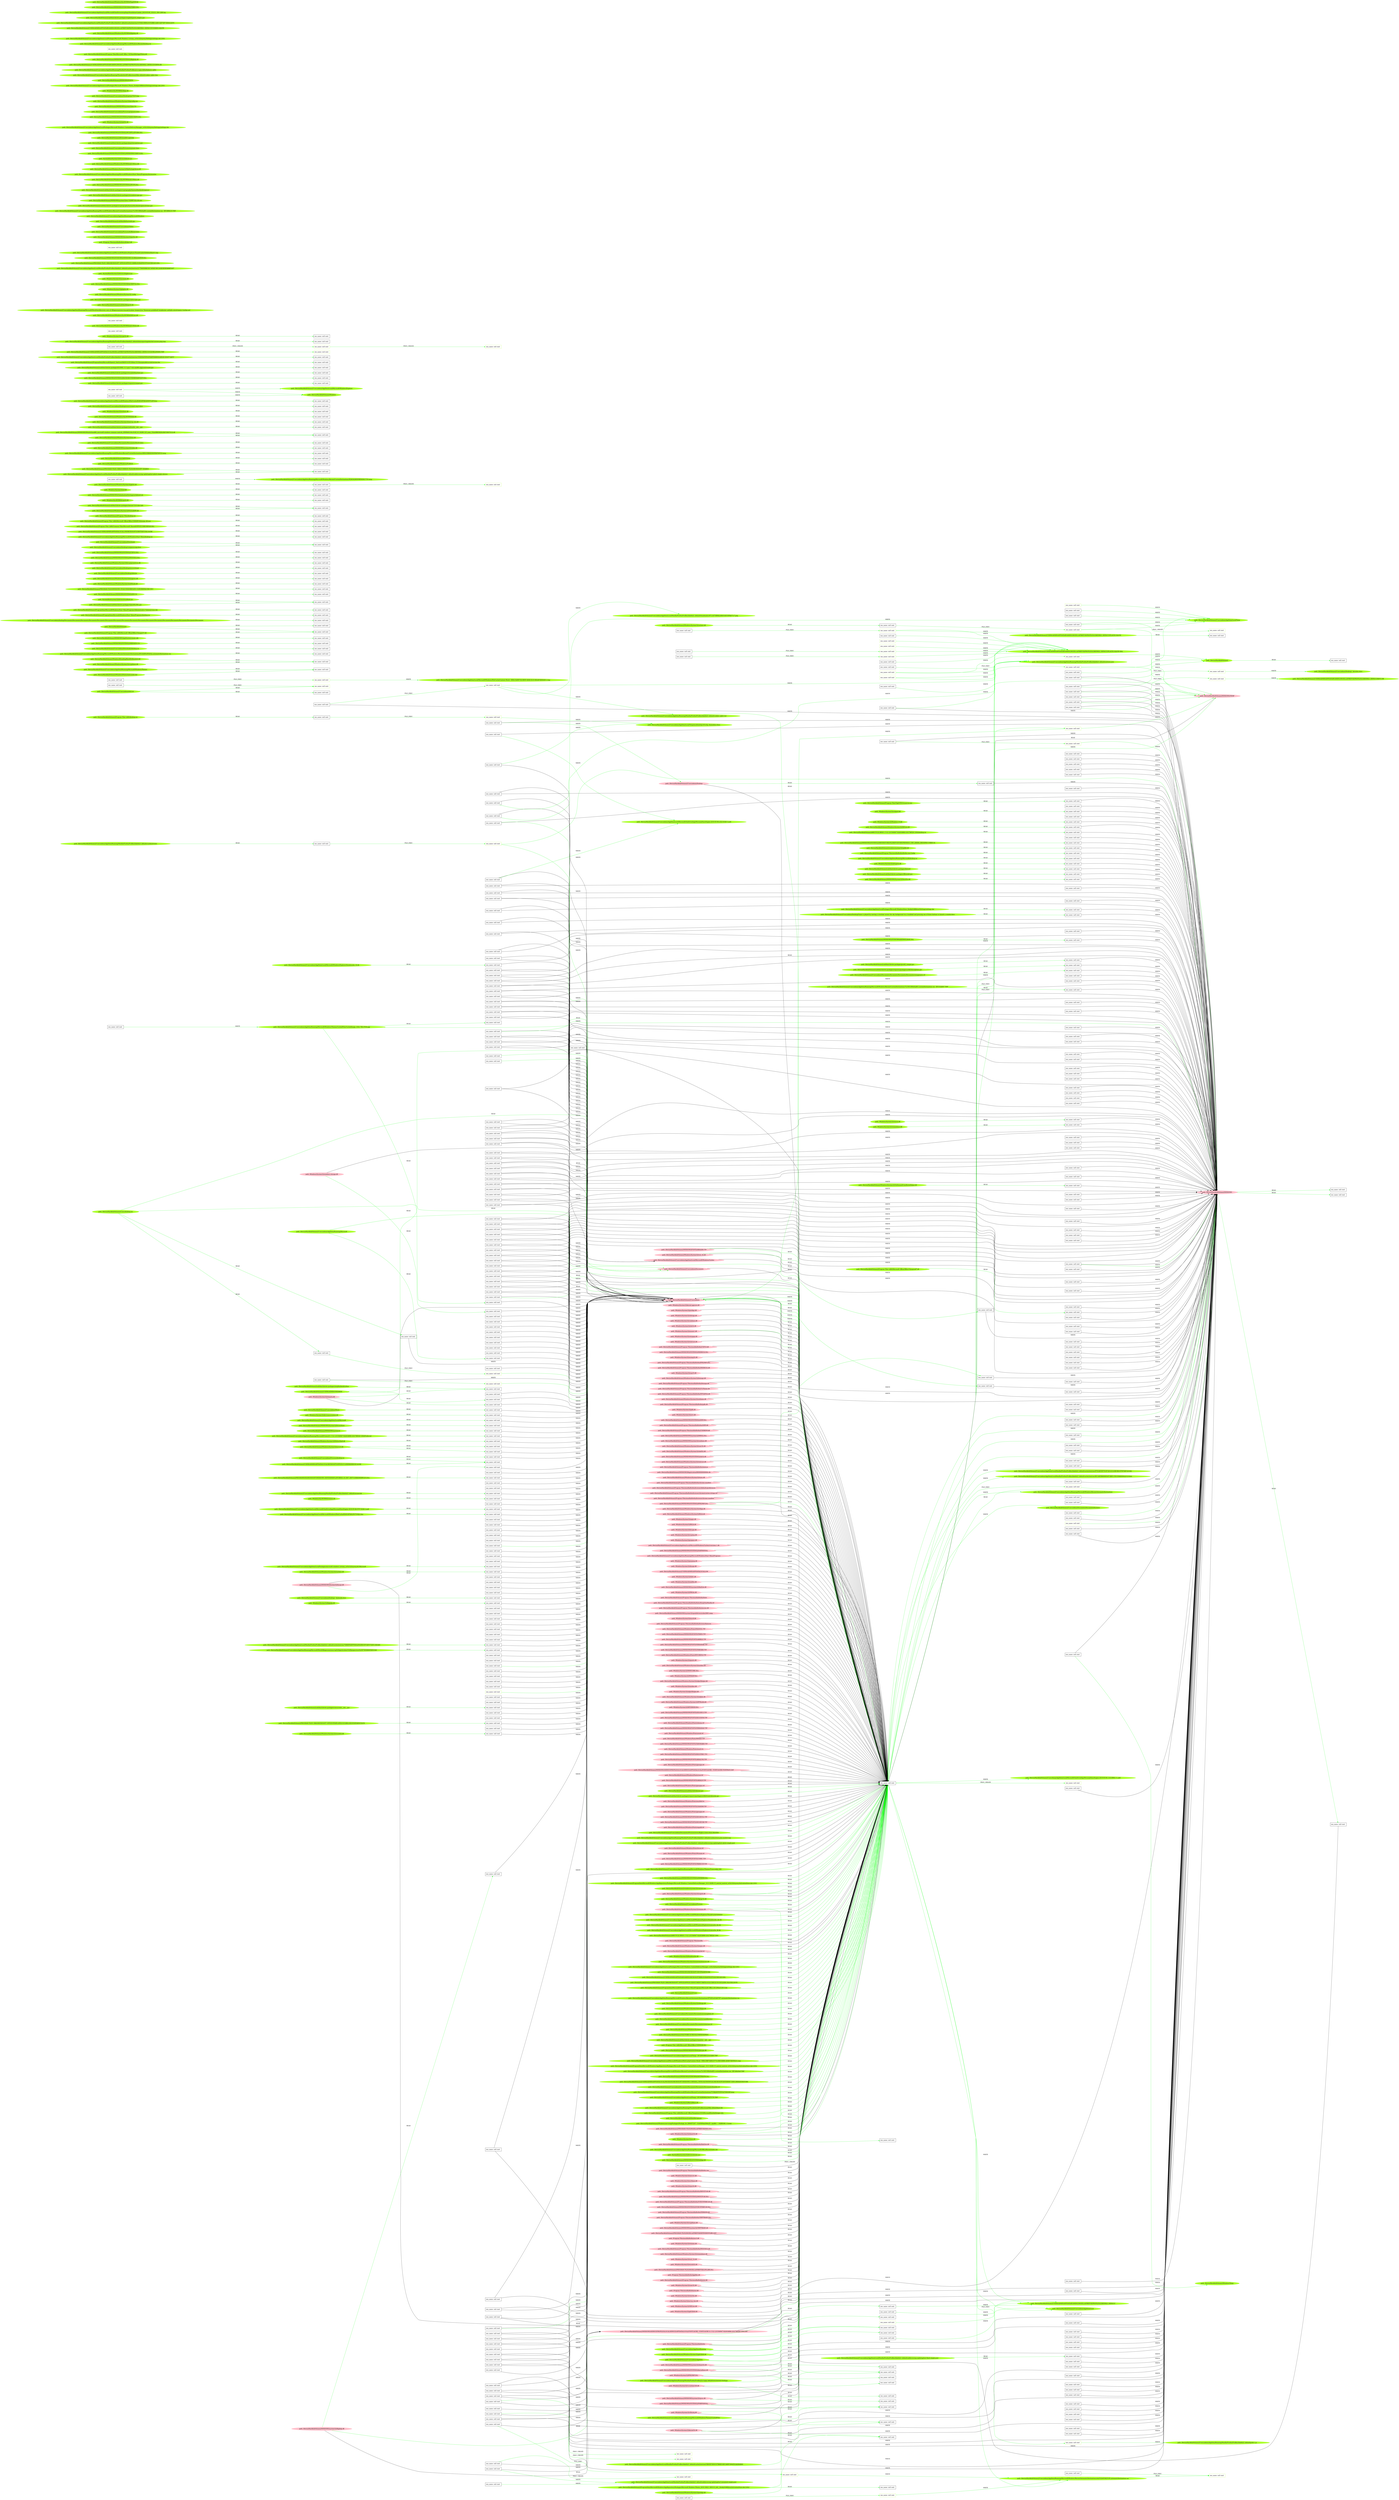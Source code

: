 digraph {
	rankdir=LR
	370 [label="exe_name: null cmd: " color=black shape=box style=solid]
	1719 [label="exe_name: null cmd: " color=greenyellow shape=box style=solid]
	370 -> 1719 [label=FILE_EXEC color=green]
	30 [label="exe_name: null cmd: " color=black shape=box style=solid]
	1725 [label="exe_name: null cmd: " color=greenyellow shape=box style=solid]
	30 -> 1725 [label=FILE_EXEC color=green]
	32 [label="exe_name: null cmd: " color=black shape=box style=solid]
	1728 [label="exe_name: null cmd: " color=greenyellow shape=box style=solid]
	32 -> 1728 [label=FILE_EXEC color=green]
	389 [label="exe_name: null cmd: " color=black shape=box style=solid]
	1743 [label="exe_name: null cmd: " color=greenyellow shape=box style=solid]
	389 -> 1743 [label=FILE_EXEC color=green]
	153 [label="exe_name: null cmd: " color=black shape=box style=solid]
	1755 [label="exe_name: null cmd: " color=greenyellow shape=box style=solid]
	153 -> 1755 [label=FILE_EXEC color=green]
	165 [label="exe_name: null cmd: " color=black shape=box style=solid]
	1777 [label="exe_name: null cmd: " color=greenyellow shape=box style=solid]
	165 -> 1777 [label=FILE_EXEC color=green]
	79 [label="exe_name: null cmd: " color=black shape=box style=solid]
	1791 [label="exe_name: null cmd: " color=greenyellow shape=box style=solid]
	79 -> 1791 [label=FILE_EXEC color=green]
	98 [label="exe_name: null cmd: " color=black shape=box style=solid]
	1801 [label="exe_name: null cmd: " color=greenyellow shape=box style=solid]
	98 -> 1801 [label=FILE_EXEC color=green]
	608 [label="exe_name: null cmd: " color=black shape=box style=solid]
	1807 [label="exe_name: null cmd: " color=greenyellow shape=box style=solid]
	608 -> 1807 [label=FILE_EXEC color=green]
	624 [label="exe_name: null cmd: " color=black shape=box style=solid]
	1811 [label="exe_name: null cmd: " color=greenyellow shape=box style=solid]
	624 -> 1811 [label=FILE_EXEC color=green]
	406 [label="exe_name: null cmd: " color=black shape=box style=solid]
	1819 [label="exe_name: null cmd: " color=greenyellow shape=box style=solid]
	406 -> 1819 [label=FILE_EXEC color=green]
	200 [label="exe_name: null cmd: " color=black shape=box style=solid]
	1835 [label="exe_name: null cmd: " color=greenyellow shape=box style=solid]
	200 -> 1835 [label=FILE_EXEC color=green]
	459 [label="exe_name: null cmd: " color=black shape=box style=solid]
	1846 [label="exe_name: null cmd: " color=greenyellow shape=box style=solid]
	459 -> 1846 [label=FILE_EXEC color=green]
	485 [label="exe_name: null cmd: " color=black shape=box style=solid]
	1867 [label="exe_name: null cmd: " color=greenyellow shape=box style=solid]
	485 -> 1867 [label=FILE_EXEC color=green]
	498 [label="exe_name: null cmd: " color=black shape=box style=solid]
	1876 [label="exe_name: null cmd: " color=greenyellow shape=box style=solid]
	498 -> 1876 [label=FILE_EXEC color=green]
	504 [label="exe_name: null cmd: " color=black shape=box style=solid]
	1881 [label="exe_name: null cmd: " color=greenyellow shape=box style=solid]
	504 -> 1881 [label=FILE_EXEC color=green]
	529 [label="exe_name: null cmd: " color=black shape=box style=solid]
	1893 [label="exe_name: null cmd: " color=greenyellow shape=box style=solid]
	529 -> 1893 [label=FILE_EXEC color=green]
	564 [label="exe_name: null cmd: " color=black shape=box style=solid]
	1918 [label="exe_name: null cmd: " color=greenyellow shape=box style=solid]
	564 -> 1918 [label=FILE_EXEC color=green]
	0 [label="exe_name: null cmd: " color=black shape=box style=solid]
	1937 [label="exe_name: null cmd: " color=greenyellow shape=box style=solid]
	0 -> 1937 [label=FILE_EXEC color=green]
	0 [label="exe_name: null cmd: " color=black shape=box style=solid]
	1945 [label="exe_name: null cmd: " color=greenyellow shape=box style=solid]
	0 -> 1945 [label=FILE_EXEC color=green]
	0 [label="exe_name: null cmd: " color=black shape=box style=solid]
	1964 [label="exe_name: null cmd: " color=greenyellow shape=box style=solid]
	0 -> 1964 [label=FILE_EXEC color=green]
	0 [label="exe_name: null cmd: " color=black shape=box style=solid]
	2013 [label="exe_name: null cmd: " color=greenyellow shape=box style=solid]
	0 -> 2013 [label=FILE_EXEC color=green]
	1717 [label="path: /Device/HarddiskVolume2/Users/admin/AppData/Roaming/Mozilla/Firefox/Profiles/j1y1apqs.default/sessionstore-backups" color=greenyellow shape=oval style=filled]
	24 [label="exe_name: null cmd: " color=black shape=box style=solid]
	1717 -> 24 [label=READ color=green]
	1995 [label="path: /Device/HarddiskVolume2/Users/admin/AppData/Roaming/Microsoft/Windows/Themes/Transcoded_000" color=greenyellow shape=oval style=filled]
	0 [label="exe_name: null cmd: " color=black shape=box style=solid]
	1995 -> 0 [label=READ color=green]
	1765 [label="path: /Device/HarddiskVolume2/Users/admin/AppData/Roaming/Microsoft/Windows/Themes" color=greenyellow shape=oval style=filled]
	51 [label="exe_name: null cmd: " color=black shape=box style=solid]
	1765 -> 51 [label=READ color=green]
	1776 [label="path: /Device/HarddiskVolume2/Users/admin/AppData/Roaming" color=greenyellow shape=oval style=filled]
	164 [label="exe_name: null cmd: " color=black shape=box style=solid]
	1776 -> 164 [label=READ color=green]
	1902 [label="path: /Device/HarddiskVolume2/Windows/Branding/BaseBrd/basebrd.dll" color=greenyellow shape=oval style=filled]
	538 [label="exe_name: null cmd: " color=black shape=box style=solid]
	1902 -> 538 [label=READ color=green]
	1776 [label="path: /Device/HarddiskVolume2/Users/admin/AppData/Roaming" color=greenyellow shape=oval style=filled]
	0 [label="exe_name: null cmd: " color=black shape=box style=solid]
	1776 -> 0 [label=READ color=green]
	1734 [label="path: /Device/HarddiskVolume2/Users/admin/AppData/Roaming/Microsoft/Windows/Themes/CachedFiles/CachedImage_1024_768_POS4.jpg" color=greenyellow shape=oval style=filled]
	439 [label="exe_name: null cmd: " color=black shape=box style=solid]
	1734 -> 439 [label=READ color=green]
	1734 [label="path: /Device/HarddiskVolume2/Users/admin/AppData/Roaming/Microsoft/Windows/Themes/CachedFiles/CachedImage_1024_768_POS4.jpg" color=greenyellow shape=oval style=filled]
	407 [label="exe_name: null cmd: " color=black shape=box style=solid]
	1734 -> 407 [label=READ color=green]
	1644 [label="path: /Device/HarddiskVolume2/Users/admin/AppData/Roaming/Microsoft/Windows/Recent/AutomaticDestinations/f01b4d95cf55d32a.automaticDestinations-ms" color=greenyellow shape=oval style=filled]
	12 [label="exe_name: null cmd: " color=black shape=box style=solid]
	1644 -> 12 [label=READ color=green]
	1721 [label="path: /Device/HarddiskVolume2/Users/desktop.ini" color=greenyellow shape=oval style=filled]
	158 [label="exe_name: null cmd: " color=black shape=box style=solid]
	1721 -> 158 [label=READ color=green]
	1721 [label="path: /Device/HarddiskVolume2/Users/desktop.ini" color=greenyellow shape=oval style=filled]
	0 [label="exe_name: null cmd: " color=black shape=box style=solid]
	1721 -> 0 [label=READ color=green]
	1684 [label="path: /Device/HarddiskVolume2/Users/admin/AppData" color=greenyellow shape=oval style=filled]
	343 [label="exe_name: null cmd: " color=black shape=box style=solid]
	1684 -> 343 [label=READ color=green]
	1606 [label="path: /Device/HarddiskVolume2/Users/admin/AppData/Roaming/Microsoft/Windows/Themes/CachedFiles" color=greenyellow shape=oval style=filled]
	225 [label="exe_name: null cmd: " color=black shape=box style=solid]
	1606 -> 225 [label=READ color=green]
	1620 [label="path: /Device/HarddiskVolume2/Users/admin/Downloads/desktop.ini" color=greenyellow shape=oval style=filled]
	217 [label="exe_name: null cmd: " color=black shape=box style=solid]
	1620 -> 217 [label=READ color=green]
	1738 [label="path: /Device/HarddiskVolume2/Users/admin/Music" color=greenyellow shape=oval style=filled]
	381 [label="exe_name: null cmd: " color=black shape=box style=solid]
	1738 -> 381 [label=READ color=green]
	1897 [label="path: /Device/HarddiskVolume2/Users/admin/Pictures/desktop.ini" color=greenyellow shape=oval style=filled]
	535 [label="exe_name: null cmd: " color=black shape=box style=solid]
	1897 -> 535 [label=READ color=green]
	1897 [label="path: /Device/HarddiskVolume2/Users/admin/Pictures/desktop.ini" color=greenyellow shape=oval style=filled]
	563 [label="exe_name: null cmd: " color=black shape=box style=solid]
	1897 -> 563 [label=READ color=green]
	1794 [label="path: /Device/HarddiskVolume2/Program Files/TightVNC/tvnserver.exe" color=greenyellow shape=oval style=filled]
	183 [label="exe_name: null cmd: " color=black shape=box style=solid]
	1794 -> 183 [label=READ color=green]
	34 [label="exe_name: null cmd: " color=black shape=box style=solid]
	1734 [label="path: /Device/HarddiskVolume2/Users/admin/AppData/Roaming/Microsoft/Windows/Themes/CachedFiles/CachedImage_1024_768_POS4.jpg" color=greenyellow shape=oval style=filled]
	34 -> 1734 [label=WRITE color=green]
	2001 [label="path: /Device/HarddiskVolume2/WINDOWS/SYSTEM32/WINRNR.DLL" color=greenyellow shape=oval style=filled]
	0 [label="exe_name: null cmd: " color=black shape=box style=solid]
	2001 -> 0 [label=READ color=green]
	1818 [label="path: /Device/HarddiskVolume2/WINDOWS/SYSTEM32/WBEM/EN-US" color=greenyellow shape=oval style=filled]
	405 [label="exe_name: null cmd: " color=black shape=box style=solid]
	1818 -> 405 [label=READ color=green]
	2016 [label="path: /Device/HarddiskVolume2/ProgramData/Microsoft/Windows/AppRepository/Packages/Microsoft.Windows.ContentDeliveryManager_10.0.16299.15_neutral_neutral_cw5n1h2txyewy/ActivationStore.dat.LOG1" color=greenyellow shape=oval style=filled]
	0 [label="exe_name: null cmd: " color=black shape=box style=solid]
	2016 -> 0 [label=READ color=green]
	1759 [label="path: /Device/HarddiskVolume2/WINDOWS/AppPatch/sysmain.sdb" color=greenyellow shape=oval style=filled]
	156 [label="exe_name: null cmd: " color=black shape=box style=solid]
	1759 -> 156 [label=READ color=green]
	676 [label="path: /Device/HarddiskVolume2/WINDOWS/system32/oleaut32.dll" color=pink shape=oval style=filled]
	120 [label="exe_name: null cmd: " color=black shape=box style=solid]
	676 -> 120 [label=READ color=green]
	1774 [label="path: /Windows/System32/usbperf.dll" color=greenyellow shape=oval style=filled]
	161 [label="exe_name: null cmd: " color=black shape=box style=solid]
	1774 -> 161 [label=READ color=green]
	1752 [label="path: /Device/HarddiskVolume4" color=greenyellow shape=oval style=filled]
	547 [label="exe_name: null cmd: " color=black shape=box style=solid]
	1752 -> 547 [label=READ color=green]
	234 [label="path: /Device/HarddiskVolume2/Users/admin/Desktop" color=pink shape=oval style=filled]
	160 [label="exe_name: null cmd: " color=black shape=box style=solid]
	234 -> 160 [label=READ color=green]
	1545 [label="path: /Device/HarddiskVolume2" color=greenyellow shape=oval style=filled]
	46 [label="exe_name: null cmd: " color=black shape=box style=solid]
	1545 -> 46 [label=READ color=green]
	1782 [label="path: /Device/HarddiskVolume2/Users/admin/backup/Documents/Documents/Documents/Documents/Documents/Documents/Documents/Documents/Documents/Documents/Documents/Documents/Documents/Documents/Documents/Documents/Documents" color=greenyellow shape=oval style=filled]
	62 [label="exe_name: null cmd: " color=black shape=box style=solid]
	1782 -> 62 [label=READ color=green]
	1912 [label="path: /Windows/System32/Windows.UI.dll" color=greenyellow shape=oval style=filled]
	558 [label="exe_name: null cmd: " color=black shape=box style=solid]
	1912 -> 558 [label=READ color=green]
	1646 [label="path: /Device/HarddiskVolume2/windows/system32/consent.exe" color=greenyellow shape=oval style=filled]
	0 [label="exe_name: null cmd: " color=black shape=box style=solid]
	1646 -> 0 [label=READ color=green]
	733 [label="path: /Device/HarddiskVolume2/Windows/System32/sspicli.dll" color=pink shape=oval style=filled]
	0 [label="exe_name: null cmd: " color=black shape=box style=solid]
	733 -> 0 [label=READ color=green]
	1928 [label="path: /Device/HarddiskVolume2/Windows/System32/cfgmgr32.dll" color=greenyellow shape=oval style=filled]
	0 [label="exe_name: null cmd: " color=black shape=box style=solid]
	1928 -> 0 [label=READ color=green]
	1783 [label="path: /Windows/System32/deviceassociation.dll" color=greenyellow shape=oval style=filled]
	63 [label="exe_name: null cmd: " color=black shape=box style=solid]
	1783 -> 63 [label=READ color=green]
	1703 [label="path: /Device/HarddiskVolume2/ProgramData/Microsoft/Windows/Start Menu/Programs/desktop.ini" color=greenyellow shape=oval style=filled]
	357 [label="exe_name: null cmd: " color=black shape=box style=solid]
	1703 -> 357 [label=READ color=green]
	1843 [label="path: /Device/HarddiskVolume2/ProgramData/Microsoft/Windows/Start Menu/Programs/Administrative Tools/services.lnk" color=greenyellow shape=oval style=filled]
	211 [label="exe_name: null cmd: " color=black shape=box style=solid]
	1843 -> 211 [label=READ color=green]
	1771 [label="path: /SystemRoot/system32/drivers/tsusbhub.sys" color=greenyellow shape=oval style=filled]
	58 [label="exe_name: null cmd: " color=black shape=box style=solid]
	1771 -> 58 [label=READ color=green]
	1752 [label="path: /Device/HarddiskVolume4" color=greenyellow shape=oval style=filled]
	392 [label="exe_name: null cmd: " color=black shape=box style=solid]
	1752 -> 392 [label=READ color=green]
	1775 [label="path: /Device/HarddiskVolume2/Windows/System32/gdi32full.dll" color=greenyellow shape=oval style=filled]
	164 [label="exe_name: null cmd: " color=black shape=box style=solid]
	1775 -> 164 [label=READ color=green]
	1566 [label="path: /Device/HarddiskVolume2/Windows/System32/sechost.dll" color=greenyellow shape=oval style=filled]
	32 [label="exe_name: null cmd: " color=black shape=box style=solid]
	1566 -> 32 [label=READ color=green]
	1716 [label="path: /Device/HarddiskVolume2/Windows/System32/SHCore.dll" color=greenyellow shape=oval style=filled]
	23 [label="exe_name: null cmd: " color=black shape=box style=solid]
	1716 -> 23 [label=READ color=green]
	741 [label="path: /Device/HarddiskVolume2/WINDOWS/SYSTEM32/IPHLPAPI.DLL" color=pink shape=oval style=filled]
	0 [label="exe_name: null cmd: " color=black shape=box style=solid]
	741 -> 0 [label=READ color=green]
	1886 [label="path: /Device/HarddiskVolume2/$RECYCLE.BIN/S-1-5-21-231540947-922634896-4161786520-1004/desktop.ini" color=greenyellow shape=oval style=filled]
	510 [label="exe_name: null cmd: " color=black shape=box style=solid]
	1886 -> 510 [label=READ color=green]
	1588 [label="path: /Device/HarddiskVolume2/Users/admin/AppData/Roaming/Microsoft/Windows/Recent/AutomaticDestinations" color=greenyellow shape=oval style=filled]
	0 [label="exe_name: null cmd: " color=black shape=box style=solid]
	1588 -> 0 [label=READ color=green]
	1678 [label="path: /Device/HarddiskVolume2/Users/admin/AppData/Local/Microsoft" color=greenyellow shape=oval style=filled]
	573 [label="exe_name: null cmd: " color=black shape=box style=solid]
	1678 -> 573 [label=READ color=green]
	1797 [label="path: /Device/HarddiskVolume2/USERS/ADMIN/ONEDRIVE" color=greenyellow shape=oval style=filled]
	242 [label="exe_name: null cmd: " color=black shape=box style=solid]
	1797 -> 242 [label=READ color=green]
	1982 [label="path: /Device/HarddiskVolume2/Users/admin/Pictures" color=greenyellow shape=oval style=filled]
	0 [label="exe_name: null cmd: " color=black shape=box style=solid]
	1982 -> 0 [label=READ color=green]
	1633 [label="path: /Device/HarddiskVolume2/WINDOWS/SYSTEM32/EN-US" color=greenyellow shape=oval style=filled]
	457 [label="exe_name: null cmd: " color=black shape=box style=solid]
	1633 -> 457 [label=READ color=green]
	1702 [label="path: /Device/HarddiskVolume2/WINDOWS/SYSTEM32/DRIVERSTORE/FILEREPOSITORY/PRNMS011.INF_AMD64_98454FBCC35BDC3A" color=greenyellow shape=oval style=filled]
	115 [label="exe_name: null cmd: " color=black shape=box style=solid]
	1702 -> 115 [label=READ color=green]
	1751 [label="path: /Device/HarddiskVolume2/WINDOWS/System32/DriverStore" color=greenyellow shape=oval style=filled]
	150 [label="exe_name: null cmd: " color=black shape=box style=solid]
	1751 -> 150 [label=READ color=green]
	1910 [label="path: /Device/HarddiskVolume2/PROGRAM FILES/WINDOWS NT/ACCESSORIES/EN-US/WORDPAD.EXE.MUI" color=greenyellow shape=oval style=filled]
	308 [label="exe_name: null cmd: " color=black shape=box style=solid]
	1910 -> 308 [label=READ color=green]
	1764 [label="path: /Device/HarddiskVolume2/Windows/Fonts/staticcache.dat" color=greenyellow shape=oval style=filled]
	51 [label="exe_name: null cmd: " color=black shape=box style=solid]
	1764 -> 51 [label=READ color=green]
	1749 [label="path: /Device/HarddiskVolume2/Windows/System32/atlthunk.dll" color=greenyellow shape=oval style=filled]
	47 [label="exe_name: null cmd: " color=black shape=box style=solid]
	1749 -> 47 [label=READ color=green]
	1784 [label="path: /Device/HarddiskVolume2/Windows/System32/imageres.dll" color=greenyellow shape=oval style=filled]
	64 [label="exe_name: null cmd: " color=black shape=box style=solid]
	1784 -> 64 [label=READ color=green]
	670 [label="path: /Device/HarddiskVolume2/Windows/System32/winmm.dll" color=pink shape=oval style=filled]
	0 [label="exe_name: null cmd: " color=black shape=box style=solid]
	670 -> 0 [label=READ color=green]
	1734 [label="path: /Device/HarddiskVolume2/Users/admin/AppData/Roaming/Microsoft/Windows/Themes/CachedFiles/CachedImage_1024_768_POS4.jpg" color=greenyellow shape=oval style=filled]
	0 [label="exe_name: null cmd: " color=black shape=box style=solid]
	1734 -> 0 [label=READ color=green]
	1972 [label="path: /Device/HarddiskVolume2/Users/admin/AppData/Local/Microsoft/Windows/Explorer/ThumbCacheToDelete" color=greenyellow shape=oval style=filled]
	0 [label="exe_name: null cmd: " color=black shape=box style=solid]
	1972 -> 0 [label=READ color=green]
	1779 [label="path: /Device/HarddiskVolume2/Users/admin/AppData/Local/Microsoft/Windows/Explorer/thumbcache_16.db" color=greenyellow shape=oval style=filled]
	167 [label="exe_name: null cmd: " color=black shape=box style=solid]
	1779 -> 167 [label=READ color=green]
	1823 [label="path: /Device/HarddiskVolume2/Users/admin/Desktop/oldstyle" color=greenyellow shape=oval style=filled]
	409 [label="exe_name: null cmd: " color=black shape=box style=solid]
	1823 -> 409 [label=READ color=green]
	1785 [label="path: /Device/HarddiskVolume2/Users/admin/Desktop/muscovitized" color=greenyellow shape=oval style=filled]
	65 [label="exe_name: null cmd: " color=black shape=box style=solid]
	1785 -> 65 [label=READ color=green]
	1987 [label="path: /Device/HarddiskVolume2/Users/admin/AppData/Local/Microsoft/Windows/Explorer/thumbcache_idx.db" color=greenyellow shape=oval style=filled]
	0 [label="exe_name: null cmd: " color=black shape=box style=solid]
	1987 -> 0 [label=READ color=green]
	1591 [label="path: /Device/HarddiskVolume2/windows/system32/zipfldr.dll" color=greenyellow shape=oval style=filled]
	136 [label="exe_name: null cmd: " color=black shape=box style=solid]
	1591 -> 136 [label=READ color=green]
	1824 [label="path: /Device/HarddiskVolume2/Program Files/mozilla/firefox/firefox.exe.Config" color=greenyellow shape=oval style=filled]
	410 [label="exe_name: null cmd: " color=black shape=box style=solid]
	1824 -> 410 [label=READ color=green]
	1602 [label="path: /Device/HarddiskVolume2/Users/admin/AppData/Local/Microsoft/Windows/Explorer/iconcache_idx.db" color=greenyellow shape=oval style=filled]
	0 [label="exe_name: null cmd: " color=black shape=box style=solid]
	1602 -> 0 [label=READ color=green]
	2018 [label="path: /Device/HarddiskVolume2/Users/admin/AppData/Local/Microsoft/Windows/Explorer/iconcache_48.db" color=greenyellow shape=oval style=filled]
	0 [label="exe_name: null cmd: " color=black shape=box style=solid]
	2018 -> 0 [label=READ color=green]
	1211 [label="path: /Device/HarddiskVolume2/Users/admin" color=pink shape=oval style=filled]
	0 [label="exe_name: null cmd: " color=black shape=box style=solid]
	1211 -> 0 [label=READ color=green]
	317 [label="path: /Device/HarddiskVolume2/WINDOWS/SYSTEM32/PNRPNSP.DLL" color=pink shape=oval style=filled]
	225 [label="exe_name: null cmd: " color=black shape=box style=solid]
	317 -> 225 [label=READ color=green]
	1890 [label="path: /Device/HarddiskVolume2/Windows/System32/bcryptprimitives.dll" color=greenyellow shape=oval style=filled]
	766 [label="exe_name: null cmd: " color=black shape=box style=solid]
	1890 -> 766 [label=READ color=green]
	1721 [label="path: /Device/HarddiskVolume2/Users/desktop.ini" color=greenyellow shape=oval style=filled]
	370 [label="exe_name: null cmd: " color=black shape=box style=solid]
	1721 -> 370 [label=READ color=green]
	1977 [label="path: /Device/HarddiskVolume2/$RECYCLE.BIN/S-1-5-21-231540947-922634896-4161786520-1004" color=greenyellow shape=oval style=filled]
	0 [label="exe_name: null cmd: " color=black shape=box style=solid]
	1977 -> 0 [label=READ color=green]
	655 [label="path: /Device/HarddiskVolume2/Program Files/mozilla" color=pink shape=oval style=filled]
	468 [label="exe_name: null cmd: " color=black shape=box style=solid]
	655 -> 468 [label=READ color=green]
	1688 [label="path: /Device/HarddiskVolume2/WINDOWS/SYSTEM32/WSOCK32.DLL" color=greenyellow shape=oval style=filled]
	104 [label="exe_name: null cmd: " color=black shape=box style=solid]
	1688 -> 104 [label=READ color=green]
	1895 [label="path: /Device/HarddiskVolume2/WINDOWS/SYSTEM32/USP10.DLL" color=greenyellow shape=oval style=filled]
	532 [label="exe_name: null cmd: " color=black shape=box style=solid]
	1895 -> 532 [label=READ color=green]
	702 [label="path: /Device/HarddiskVolume2/Windows/System32/aepic.dll" color=pink shape=oval style=filled]
	0 [label="exe_name: null cmd: " color=black shape=box style=solid]
	702 -> 0 [label=READ color=green]
	1865 [label="path: /Device/HarddiskVolume2/Users/admin/AppData/Roaming/Microsoft" color=greenyellow shape=oval style=filled]
	0 [label="exe_name: null cmd: " color=black shape=box style=solid]
	1865 -> 0 [label=READ color=green]
	1758 [label="path: /Device/HarddiskVolume2/WINDOWS/system32" color=greenyellow shape=oval style=filled]
	396 [label="exe_name: null cmd: " color=black shape=box style=solid]
	1758 -> 396 [label=READ color=green]
	1690 [label="path: /Device/HarddiskVolume2/ProgramData/Microsoft/Windows/AppRepository/Packages/Microsoft.Windows.Photos_2019.19021.18010.0_x64__8wekyb3d8bbwe/ActivationStore.dat.LOG2" color=greenyellow shape=oval style=filled]
	33 [label="exe_name: null cmd: " color=black shape=box style=solid]
	1690 -> 33 [label=READ color=green]
	1653 [label="path: /Device/HarddiskVolume2/Users/admin/AppData/Roaming/Microsoft/desktop.ini" color=greenyellow shape=oval style=filled]
	14 [label="exe_name: null cmd: " color=black shape=box style=solid]
	1653 -> 14 [label=READ color=green]
	1711 [label="path: /Device/HarddiskVolume2/Users/admin/Downloads" color=greenyellow shape=oval style=filled]
	124 [label="exe_name: null cmd: " color=black shape=box style=solid]
	1711 -> 124 [label=READ color=green]
	1714 [label="path: /Device/HarddiskVolume2/Users/admin/AppData/Roaming/Microsoft/Protect/S-1-5-21-231540947-922634896-4161786520-1004/Preferred" color=greenyellow shape=oval style=filled]
	368 [label="exe_name: null cmd: " color=black shape=box style=solid]
	1714 -> 368 [label=READ color=green]
	792 [label="path: /Device/HarddiskVolume2/WINDOWS" color=pink shape=oval style=filled]
	342 [label="exe_name: null cmd: " color=black shape=box style=solid]
	792 -> 342 [label=READ color=green]
	1889 [label="path: /Device/HarddiskVolume2/Users/admin/AppData/Roaming/Microsoft/Windows/Start Menu/desktop.ini" color=greenyellow shape=oval style=filled]
	517 [label="exe_name: null cmd: " color=black shape=box style=solid]
	1889 -> 517 [label=READ color=green]
	1788 [label="path: /Device/HarddiskVolume2/Windows/System32/EhStorShell.dll" color=greenyellow shape=oval style=filled]
	177 [label="exe_name: null cmd: " color=black shape=box style=solid]
	1788 -> 177 [label=READ color=green]
	1856 [label="path: /Windows/System32/advapi32.dll" color=greenyellow shape=oval style=filled]
	470 [label="exe_name: null cmd: " color=black shape=box style=solid]
	1856 -> 470 [label=READ color=green]
	609 [label="path: /Windows/System32/ntmarta.dll" color=pink shape=oval style=filled]
	539 [label="exe_name: null cmd: " color=black shape=box style=solid]
	609 -> 539 [label=READ color=green]
	1985 [label="path: /Windows/System32/thumbcache.dll" color=greenyellow shape=oval style=filled]
	0 [label="exe_name: null cmd: " color=black shape=box style=solid]
	1985 -> 0 [label=READ color=green]
	1721 [label="path: /Device/HarddiskVolume2/Users/desktop.ini" color=greenyellow shape=oval style=filled]
	0 [label="exe_name: null cmd: " color=black shape=box style=solid]
	1721 -> 0 [label=READ color=green]
	2019 [label="path: /Device/HarddiskVolume2/Windows/System32/uiautomationcore.dll" color=greenyellow shape=oval style=filled]
	0 [label="exe_name: null cmd: " color=black shape=box style=solid]
	2019 -> 0 [label=READ color=green]
	1593 [label="path: /Device/HarddiskVolume2/Users/admin/AppData/Local/Packages/Microsoft.Windows.ContentDeliveryManager_cw5n1h2txyewy/Settings/settings.dat.LOG1" color=greenyellow shape=oval style=filled]
	0 [label="exe_name: null cmd: " color=black shape=box style=solid]
	1593 -> 0 [label=READ color=green]
	1884 [label="path: /Device/HarddiskVolume2/USERS/ADMIN/APPDATA/LOCALLOW/MICROSOFT/CRYPTNETURLCACHE" color=greenyellow shape=oval style=filled]
	750 [label="exe_name: null cmd: " color=black shape=box style=solid]
	1884 -> 750 [label=READ color=green]
	1898 [label="path: /Device/HarddiskVolume2/USERS/ADMIN/APPDATA/LOCAL/MICROSOFT/OFFICE/15.0/WEBSERVICECACHE" color=greenyellow shape=oval style=filled]
	535 [label="exe_name: null cmd: " color=black shape=box style=solid]
	1898 -> 535 [label=READ color=green]
	1963 [label="path: /Device/HarddiskVolume2/WINDOWS/MICROSOFT.NET/FRAMEWORK" color=greenyellow shape=oval style=filled]
	0 [label="exe_name: null cmd: " color=black shape=box style=solid]
	1963 -> 0 [label=READ color=green]
	1975 [label="path: /Device/HarddiskVolume2/USERS/ADMIN/APPDATA/ROAMING/MICROSOFT/BIBLIOGRAPHY/STYLE/CHICAGO.XSL" color=greenyellow shape=oval style=filled]
	0 [label="exe_name: null cmd: " color=black shape=box style=solid]
	1975 -> 0 [label=READ color=green]
	2023 [label="path: /Device/HarddiskVolume2/PROGRAM FILES (X86)/MICROSOFT OFFICE/OFFICE15/DOCUMENT PARTS/1033/15/BUILT-IN BUILDING BLOCKS.DOTX" color=greenyellow shape=oval style=filled]
	0 [label="exe_name: null cmd: " color=black shape=box style=solid]
	2023 -> 0 [label=READ color=green]
	1827 [label="path: /Device/HarddiskVolume2/Program Files (x86)/Common Files/Microsoft Shared/OFFICE15/RICHED20.DLL" color=greenyellow shape=oval style=filled]
	424 [label="exe_name: null cmd: " color=black shape=box style=solid]
	1827 -> 424 [label=READ color=green]
	1796 [label="path: /Device/HarddiskVolume2/Program Files (x86)/Microsoft Office/Office15/MSIPC/th/msipc.dll.mui" color=greenyellow shape=oval style=filled]
	84 [label="exe_name: null cmd: " color=black shape=box style=solid]
	1796 -> 84 [label=READ color=green]
	1681 [label="path: /Device/HarddiskVolume2/Windows/System32/msvcrt.dll" color=greenyellow shape=oval style=filled]
	580 [label="exe_name: null cmd: " color=black shape=box style=solid]
	1681 -> 580 [label=READ color=green]
	1815 [label="path: /Device/HarddiskVolume2/Program Files/desktop.ini" color=greenyellow shape=oval style=filled]
	639 [label="exe_name: null cmd: " color=black shape=box style=solid]
	1815 -> 639 [label=READ color=green]
	1971 [label="path: /Device/HarddiskVolume2/ProgramData/Microsoft/Windows/Start Menu/Programs/Microsoft Office 2013/Word 2013.lnk" color=greenyellow shape=oval style=filled]
	0 [label="exe_name: null cmd: " color=black shape=box style=solid]
	1971 -> 0 [label=READ color=green]
	1983 [label="path: /Device/HarddiskVolume2/Users" color=greenyellow shape=oval style=filled]
	0 [label="exe_name: null cmd: " color=black shape=box style=solid]
	1983 -> 0 [label=READ color=green]
	1551 [label="path: /Device/HarddiskVolume2/Users/admin/AppData/Roaming/Microsoft/Windows/Recent/AutomaticDestinations/5f7b5f1e01b83767.automaticDestinations-ms" color=greenyellow shape=oval style=filled]
	0 [label="exe_name: null cmd: " color=black shape=box style=solid]
	1551 -> 0 [label=READ color=green]
	1869 [label="path: /Device/HarddiskVolume2/Program Files (x86)/desktop.ini" color=greenyellow shape=oval style=filled]
	485 [label="exe_name: null cmd: " color=black shape=box style=solid]
	1869 -> 485 [label=READ color=green]
	1903 [label="path: /Device/HarddiskVolume2/salt/bin/Lib/site-packages/zmq/backend/cython" color=greenyellow shape=oval style=filled]
	539 [label="exe_name: null cmd: " color=black shape=box style=solid]
	1903 -> 539 [label=READ color=green]
	1700 [label="path: /Device/HarddiskVolume2/salt/bin/Lib/site-packages/cheroot-5.8.0.dist-info" color=greenyellow shape=oval style=filled]
	113 [label="exe_name: null cmd: " color=black shape=box style=solid]
	1700 -> 113 [label=READ color=green]
	1809 [label="path: /Device/HarddiskVolume2/salt/bin/Lib/site-packages/dateutil" color=greenyellow shape=oval style=filled]
	622 [label="exe_name: null cmd: " color=black shape=box style=solid]
	1809 -> 622 [label=READ color=green]
	1913 [label="path: /Device/HarddiskVolume2/salt/bin/Lib/site-packages/cffi/model.pyc" color=greenyellow shape=oval style=filled]
	559 [label="exe_name: null cmd: " color=black shape=box style=solid]
	1913 -> 559 [label=READ color=green]
	669 [label="path: /Device/HarddiskVolume2/WINDOWS/System32/dnsapi.dll" color=pink shape=oval style=filled]
	587 [label="exe_name: null cmd: " color=black shape=box style=solid]
	669 -> 587 [label=READ color=green]
	0 [label="exe_name: null cmd: " color=black shape=box style=solid]
	1988 [label="path: /Device/HarddiskVolume2/Users/admin/Documents/Documents/business" color=greenyellow shape=oval style=filled]
	0 -> 1988 [label=WRITE color=green]
	741 [label="path: /Device/HarddiskVolume2/WINDOWS/SYSTEM32/IPHLPAPI.DLL" color=pink shape=oval style=filled]
	44 [label="exe_name: null cmd: " color=black shape=box style=solid]
	741 -> 44 [label=READ color=green]
	319 [label="path: /Device/HarddiskVolume2/WINDOWS/SYSTEM32/kernelbase.dll" color=pink shape=oval style=filled]
	41 [label="exe_name: null cmd: " color=black shape=box style=solid]
	319 -> 41 [label=READ color=green]
	1662 [label="path: /Device/HarddiskVolume2/Windows/System32/shlwapi.dll" color=greenyellow shape=oval style=filled]
	0 [label="exe_name: null cmd: " color=black shape=box style=solid]
	1662 -> 0 [label=READ color=green]
	1681 [label="path: /Device/HarddiskVolume2/Windows/System32/msvcrt.dll" color=greenyellow shape=oval style=filled]
	465 [label="exe_name: null cmd: " color=black shape=box style=solid]
	1681 -> 465 [label=READ color=green]
	1828 [label="path: /Device/HarddiskVolume2/WINDOWS/System32/SessEnv.dll" color=greenyellow shape=oval style=filled]
	428 [label="exe_name: null cmd: " color=black shape=box style=solid]
	1828 -> 428 [label=READ color=green]
	1979 [label="path: /Device/HarddiskVolume2/Windows/System32/ncobjapi.dll" color=greenyellow shape=oval style=filled]
	0 [label="exe_name: null cmd: " color=black shape=box style=solid]
	1979 -> 0 [label=READ color=green]
	393 [label="exe_name: null cmd: " color=black shape=box style=solid]
	629 [label="path: /Device/HarddiskVolume2/WINDOWS/TEMP" color=pink shape=oval style=filled]
	393 -> 629 [label=WRITE color=green]
	509 [label="exe_name: null cmd: " color=black shape=box style=solid]
	792 [label="path: /Device/HarddiskVolume2/WINDOWS" color=pink shape=oval style=filled]
	509 -> 792 [label=WRITE color=black]
	60 [label="exe_name: null cmd: " color=black shape=box style=solid]
	792 [label="path: /Device/HarddiskVolume2/WINDOWS" color=pink shape=oval style=filled]
	60 -> 792 [label=WRITE color=black]
	564 [label="exe_name: null cmd: " color=black shape=box style=solid]
	792 [label="path: /Device/HarddiskVolume2/WINDOWS" color=pink shape=oval style=filled]
	564 -> 792 [label=WRITE color=black]
	157 [label="exe_name: null cmd: " color=black shape=box style=solid]
	629 [label="path: /Device/HarddiskVolume2/WINDOWS/TEMP" color=pink shape=oval style=filled]
	157 -> 629 [label=WRITE color=green]
	142 [label="exe_name: null cmd: " color=black shape=box style=solid]
	1531 [label="path: /Device/HarddiskVolume2/Users/admin/AppData/Local/Microsoft/Windows/Caches" color=pink shape=oval style=filled]
	142 -> 1531 [label=WRITE color=black]
	509 [label="exe_name: null cmd: " color=black shape=box style=solid]
	1211 [label="path: /Device/HarddiskVolume2/Users/admin" color=pink shape=oval style=filled]
	509 -> 1211 [label=WRITE color=black]
	2013 [label="exe_name: null cmd: " color=greenyellow shape=box style=solid]
	629 [label="path: /Device/HarddiskVolume2/WINDOWS/TEMP" color=pink shape=oval style=filled]
	2013 -> 629 [label=WRITE color=green]
	448 [label="exe_name: null cmd: " color=black shape=box style=solid]
	1211 [label="path: /Device/HarddiskVolume2/Users/admin" color=pink shape=oval style=filled]
	448 -> 1211 [label=WRITE color=black]
	1580 [label="exe_name: null cmd: " color=greenyellow shape=box style=solid]
	1557 [label="path: /Device/HarddiskVolume2/Users/admin/AppData/Roaming/Mozilla/Firefox/Profiles/lxkehh21.default/xulstore.json" color=greenyellow shape=oval style=filled]
	1580 -> 1557 [label=WRITE color=green]
	505 [label="exe_name: null cmd: " color=black shape=box style=solid]
	792 [label="path: /Device/HarddiskVolume2/WINDOWS" color=pink shape=oval style=filled]
	505 -> 792 [label=WRITE color=black]
	426 [label="exe_name: null cmd: " color=black shape=box style=solid]
	1203 [label="path: /Device/HarddiskVolume2/WINDOWS/SERVICEPROFILES/LOCALSERVICE/APPDATA/LOCAL/FONTCACHE/~FONTCACHE-S-1-5-21-231540947-922634896-4161786520-1004.DAT" color=pink shape=oval style=filled]
	426 -> 1203 [label=WRITE color=black]
	618 [label="exe_name: null cmd: " color=black shape=box style=solid]
	792 [label="path: /Device/HarddiskVolume2/WINDOWS" color=pink shape=oval style=filled]
	618 -> 792 [label=WRITE color=black]
	2013 [label="exe_name: null cmd: " color=greenyellow shape=box style=solid]
	1608 [label="path: /Device/HarddiskVolume2/Users/admin/AppData/Local/Temp" color=greenyellow shape=oval style=filled]
	2013 -> 1608 [label=WRITE color=green]
	1580 [label="exe_name: null cmd: " color=greenyellow shape=box style=solid]
	1543 [label="path: /Device/HarddiskVolume2/USERS/ADMIN/APPDATA/ROAMING/MOZILLA/FIREFOX/PROFILES/LXKEHH21.DEFAULT/PLACES.SQLITE-WAL" color=greenyellow shape=oval style=filled]
	1580 -> 1543 [label=WRITE color=green]
	448 [label="exe_name: null cmd: " color=black shape=box style=solid]
	792 [label="path: /Device/HarddiskVolume2/WINDOWS" color=pink shape=oval style=filled]
	448 -> 792 [label=WRITE color=black]
	1936 [label="path: /Device/HarddiskVolume2/Users/admin/Documents/Documents/arseniopleite.rtf" color=greenyellow shape=oval style=filled]
	0 [label="exe_name: null cmd: " color=black shape=box style=solid]
	1936 -> 0 [label=READ color=green]
	1933 [label="path: /Device/HarddiskVolume2/Users/admin/Documents/Documents/candidly.docx" color=greenyellow shape=oval style=filled]
	0 [label="exe_name: null cmd: " color=black shape=box style=solid]
	1933 -> 0 [label=READ color=green]
	1976 [label="path: /Device/HarddiskVolume2/Users/admin/Documents/Documents/cisternae.rtf" color=greenyellow shape=oval style=filled]
	0 [label="exe_name: null cmd: " color=black shape=box style=solid]
	1976 -> 0 [label=READ color=green]
	1787 [label="path: /Device/HarddiskVolume2/PROGRAMDATA/MICROSOFT/WINDOWS DEFENDER/PLATFORM/4.18.1807.18075-0/X86/MSMPLICS.DLL" color=greenyellow shape=oval style=filled]
	171 [label="exe_name: null cmd: " color=black shape=box style=solid]
	1787 -> 171 [label=READ color=green]
	1795 [label="path: /Device/HarddiskVolume2/Users/admin/AppData/Local/Packages/Microsoft.WindowsStore_8wekyb3d8bbwe/Settings/settings.dat" color=greenyellow shape=oval style=filled]
	82 [label="exe_name: null cmd: " color=black shape=box style=solid]
	1795 -> 82 [label=READ color=green]
	1656 [label="exe_name: null cmd: " color=greenyellow shape=box style=solid]
	1608 [label="path: /Device/HarddiskVolume2/Users/admin/AppData/Local/Temp" color=greenyellow shape=oval style=filled]
	1656 -> 1608 [label=WRITE color=green]
	1960 [label="path: /Device/HarddiskVolume2/Windows/System32" color=greenyellow shape=oval style=filled]
	0 [label="exe_name: null cmd: " color=black shape=box style=solid]
	1960 -> 0 [label=READ color=green]
	543 [label="path: /Windows/System32/IPHLPAPI.DLL" color=pink shape=oval style=filled]
	59 [label="exe_name: null cmd: " color=black shape=box style=solid]
	543 -> 59 [label=READ color=green]
	569 [label="exe_name: null cmd: " color=black shape=box style=solid]
	241 [label="path: /Device/HarddiskVolume2/Users/admin/Documents" color=pink shape=oval style=filled]
	569 -> 241 [label=WRITE color=green]
	1994 [label="path: /Device/HarddiskVolume2/SALT/VAR/CACHE/SALT/MINION/PROC" color=greenyellow shape=oval style=filled]
	0 [label="exe_name: null cmd: " color=black shape=box style=solid]
	1994 -> 0 [label=READ color=green]
	1203 [label="path: /Device/HarddiskVolume2/WINDOWS/SERVICEPROFILES/LOCALSERVICE/APPDATA/LOCAL/FONTCACHE/~FONTCACHE-S-1-5-21-231540947-922634896-4161786520-1004.DAT" color=pink shape=oval style=filled]
	0 [label="exe_name: null cmd: " color=black shape=box style=solid]
	1203 -> 0 [label=READ color=green]
	1715 [label="path: /Device/HarddiskVolume2/Users/admin/AppData/Roaming/Mozilla/Firefox/Profiles/lxkehh21.default/secmod.db" color=greenyellow shape=oval style=filled]
	369 [label="exe_name: null cmd: " color=black shape=box style=solid]
	1715 -> 369 [label=READ color=green]
	1926 [label="path: /Device/HarddiskVolume2/salt/bin/Lib/site-packages/requests/__init__.pyc" color=greenyellow shape=oval style=filled]
	0 [label="exe_name: null cmd: " color=black shape=box style=solid]
	1926 -> 0 [label=READ color=green]
	2010 [label="path: /Program Files (x86)/Microsoft Office/Office15/WWLIB.DLL" color=greenyellow shape=oval style=filled]
	0 [label="exe_name: null cmd: " color=black shape=box style=solid]
	2010 -> 0 [label=READ color=green]
	1816 [label="path: /Windows/SysWOW64/sspicli.dll" color=greenyellow shape=oval style=filled]
	642 [label="exe_name: null cmd: " color=black shape=box style=solid]
	1816 -> 642 [label=READ color=green]
	1694 [label="path: /Device/HarddiskVolume2/Users/admin/Desktop/Game is played by moving a crosshair across the sky background via a trackball and pressing one of three buttons to launch a counter.docx" color=greenyellow shape=oval style=filled]
	109 [label="exe_name: null cmd: " color=black shape=box style=solid]
	1694 -> 109 [label=READ color=green]
	1763 [label="path: /Windows/SysWOW64/winmm.dll" color=greenyellow shape=oval style=filled]
	159 [label="exe_name: null cmd: " color=black shape=box style=solid]
	1763 -> 159 [label=READ color=green]
	1613 [label="path: /Device/HarddiskVolume2/Users/admin/AppData/Roaming/Mozilla/Firefox/Profiles/lxkehh21.default/cookies.sqlite-wal" color=greenyellow shape=oval style=filled]
	0 [label="exe_name: null cmd: " color=black shape=box style=solid]
	1613 -> 0 [label=READ color=green]
	792 [label="path: /Device/HarddiskVolume2/WINDOWS" color=pink shape=oval style=filled]
	525 [label="exe_name: null cmd: " color=black shape=box style=solid]
	792 -> 525 [label=READ color=green]
	1930 [label="path: /Device/HarddiskVolume2/WINDOWS/SYSTEM32/bcrypt.dll" color=greenyellow shape=oval style=filled]
	0 [label="exe_name: null cmd: " color=black shape=box style=solid]
	1930 -> 0 [label=READ color=green]
	1686 [label="path: /Device/HarddiskVolume2/WINDOWS/Globalization/Sorting/sortdefault.nls" color=greenyellow shape=oval style=filled]
	344 [label="exe_name: null cmd: " color=black shape=box style=solid]
	1686 -> 344 [label=READ color=green]
	0 [label="exe_name: null cmd: " color=black shape=box style=solid]
	792 [label="path: /Device/HarddiskVolume2/WINDOWS" color=pink shape=oval style=filled]
	0 -> 792 [label=WRITE color=green]
	758 [label="exe_name: null cmd: " color=black shape=box style=solid]
	1211 [label="path: /Device/HarddiskVolume2/Users/admin" color=pink shape=oval style=filled]
	758 -> 1211 [label=WRITE color=black]
	588 [label="exe_name: null cmd: " color=black shape=box style=solid]
	1557 [label="path: /Device/HarddiskVolume2/Users/admin/AppData/Roaming/Mozilla/Firefox/Profiles/lxkehh21.default/xulstore.json" color=greenyellow shape=oval style=filled]
	588 -> 1557 [label=WRITE color=green]
	435 [label="exe_name: null cmd: " color=black shape=box style=solid]
	792 [label="path: /Device/HarddiskVolume2/WINDOWS" color=pink shape=oval style=filled]
	435 -> 792 [label=WRITE color=black]
	462 [label="exe_name: null cmd: " color=black shape=box style=solid]
	1545 [label="path: /Device/HarddiskVolume2" color=greenyellow shape=oval style=filled]
	462 -> 1545 [label=WRITE color=green]
	1945 [label="exe_name: null cmd: " color=greenyellow shape=box style=solid]
	1541 [label="path: /Device/HarddiskVolume2/Users/admin/AppData/Roaming/Mozilla/Firefox/Profiles/lxkehh21.default/prefs-1.js" color=greenyellow shape=oval style=filled]
	1945 -> 1541 [label=WRITE color=green]
	508 [label="exe_name: null cmd: " color=black shape=box style=solid]
	792 [label="path: /Device/HarddiskVolume2/WINDOWS" color=pink shape=oval style=filled]
	508 -> 792 [label=WRITE color=black]
	35 [label="exe_name: null cmd: " color=black shape=box style=solid]
	792 [label="path: /Device/HarddiskVolume2/WINDOWS" color=pink shape=oval style=filled]
	35 -> 792 [label=WRITE color=black]
	2004 [label="path: /Device/HarddiskVolume2/Users/admin/AppData/Local/Temp/~DF1BFE0B8323419A90.TMP" color=greenyellow shape=oval style=filled]
	0 [label="exe_name: null cmd: " color=black shape=box style=solid]
	2004 -> 0 [label=READ color=green]
	1675 [label="path: /Windows/System32/mf.dll" color=greenyellow shape=oval style=filled]
	327 [label="exe_name: null cmd: " color=black shape=box style=solid]
	1675 -> 327 [label=READ color=green]
	1943 [label="path: /Device/HarddiskVolume2/Users/admin/AppData/Local/Microsoft/Windows/INetCache/Content.Word/~WRS{5BF7A064-E774-4565-8D8D-2EDE7A935023}.tmp" color=greenyellow shape=oval style=filled]
	0 [label="exe_name: null cmd: " color=black shape=box style=solid]
	1943 -> 0 [label=READ color=green]
	698 [label="exe_name: null cmd: " color=black shape=box style=solid]
	1211 [label="path: /Device/HarddiskVolume2/Users/admin" color=pink shape=oval style=filled]
	698 -> 1211 [label=WRITE color=black]
	182 [label="exe_name: null cmd: " color=black shape=box style=solid]
	629 [label="path: /Device/HarddiskVolume2/WINDOWS/TEMP" color=pink shape=oval style=filled]
	182 -> 629 [label=WRITE color=green]
	576 [label="exe_name: null cmd: " color=black shape=box style=solid]
	792 [label="path: /Device/HarddiskVolume2/WINDOWS" color=pink shape=oval style=filled]
	576 -> 792 [label=WRITE color=black]
	576 [label="exe_name: null cmd: " color=black shape=box style=solid]
	1211 [label="path: /Device/HarddiskVolume2/Users/admin" color=pink shape=oval style=filled]
	576 -> 1211 [label=WRITE color=black]
	790 [label="exe_name: null cmd: " color=black shape=box style=solid]
	792 [label="path: /Device/HarddiskVolume2/WINDOWS" color=pink shape=oval style=filled]
	790 -> 792 [label=WRITE color=black]
	341 [label="exe_name: null cmd: " color=black shape=box style=solid]
	1211 [label="path: /Device/HarddiskVolume2/Users/admin" color=pink shape=oval style=filled]
	341 -> 1211 [label=WRITE color=black]
	446 [label="exe_name: null cmd: " color=black shape=box style=solid]
	792 [label="path: /Device/HarddiskVolume2/WINDOWS" color=pink shape=oval style=filled]
	446 -> 792 [label=WRITE color=black]
	1690 [label="path: /Device/HarddiskVolume2/ProgramData/Microsoft/Windows/AppRepository/Packages/Microsoft.Windows.Photos_2019.19021.18010.0_x64__8wekyb3d8bbwe/ActivationStore.dat.LOG2" color=greenyellow shape=oval style=filled]
	105 [label="exe_name: null cmd: " color=black shape=box style=solid]
	1690 -> 105 [label=READ color=green]
	1722 [label="path: /Device/HarddiskVolume2/Users/admin/AppData/Local/Microsoft/OneDrive/logs/Personal/SyncEngine-2019-05-08.0707.6328.2.aodl" color=greenyellow shape=oval style=filled]
	134 [label="exe_name: null cmd: " color=black shape=box style=solid]
	1722 -> 134 [label=READ color=green]
	152 [label="exe_name: null cmd: " color=black shape=box style=solid]
	792 [label="path: /Device/HarddiskVolume2/WINDOWS" color=pink shape=oval style=filled]
	152 -> 792 [label=WRITE color=black]
	1728 [label="exe_name: null cmd: " color=greenyellow shape=box style=solid]
	1608 [label="path: /Device/HarddiskVolume2/Users/admin/AppData/Local/Temp" color=greenyellow shape=oval style=filled]
	1728 -> 1608 [label=WRITE color=green]
	1728 [label="exe_name: null cmd: " color=greenyellow shape=box style=solid]
	629 [label="path: /Device/HarddiskVolume2/WINDOWS/TEMP" color=pink shape=oval style=filled]
	1728 -> 629 [label=WRITE color=green]
	598 [label="exe_name: null cmd: " color=black shape=box style=solid]
	792 [label="path: /Device/HarddiskVolume2/WINDOWS" color=pink shape=oval style=filled]
	598 -> 792 [label=WRITE color=black]
	99 [label="exe_name: null cmd: " color=black shape=box style=solid]
	792 [label="path: /Device/HarddiskVolume2/WINDOWS" color=pink shape=oval style=filled]
	99 -> 792 [label=WRITE color=black]
	67 [label="exe_name: null cmd: " color=black shape=box style=solid]
	792 [label="path: /Device/HarddiskVolume2/WINDOWS" color=pink shape=oval style=filled]
	67 -> 792 [label=WRITE color=black]
	181 [label="exe_name: null cmd: " color=black shape=box style=solid]
	792 [label="path: /Device/HarddiskVolume2/WINDOWS" color=pink shape=oval style=filled]
	181 -> 792 [label=WRITE color=black]
	181 [label="exe_name: null cmd: " color=black shape=box style=solid]
	1211 [label="path: /Device/HarddiskVolume2/Users/admin" color=pink shape=oval style=filled]
	181 -> 1211 [label=WRITE color=black]
	1831 [label="path: /Device/HarddiskVolume2/Windows/System32/profapi.dll" color=greenyellow shape=oval style=filled]
	436 [label="exe_name: null cmd: " color=black shape=box style=solid]
	1831 -> 436 [label=READ color=green]
	1584 [label="path: /Device/HarddiskVolume2/Windows/System32/gdi32.dll" color=greenyellow shape=oval style=filled]
	53 [label="exe_name: null cmd: " color=black shape=box style=solid]
	1584 -> 53 [label=READ color=green]
	168 [label="exe_name: null cmd: " color=black shape=box style=solid]
	1211 [label="path: /Device/HarddiskVolume2/Users/admin" color=pink shape=oval style=filled]
	168 -> 1211 [label=WRITE color=black]
	1948 [label="path: /Device/HarddiskVolume2/ProgramData/Microsoft/Windows/AppRepository/Packages/Microsoft.Windows.ContentDeliveryManager_10.0.16299.15_neutral_neutral_cw5n1h2txyewy/ActivationStore.dat.LOG2" color=greenyellow shape=oval style=filled]
	0 [label="exe_name: null cmd: " color=black shape=box style=solid]
	1948 -> 0 [label=READ color=green]
	67 [label="exe_name: null cmd: " color=black shape=box style=solid]
	1211 [label="path: /Device/HarddiskVolume2/Users/admin" color=pink shape=oval style=filled]
	67 -> 1211 [label=WRITE color=black]
	441 [label="exe_name: null cmd: " color=black shape=box style=solid]
	792 [label="path: /Device/HarddiskVolume2/WINDOWS" color=pink shape=oval style=filled]
	441 -> 792 [label=WRITE color=black]
	146 [label="exe_name: null cmd: " color=black shape=box style=solid]
	1211 [label="path: /Device/HarddiskVolume2/Users/admin" color=pink shape=oval style=filled]
	146 -> 1211 [label=WRITE color=black]
	443 [label="exe_name: null cmd: " color=black shape=box style=solid]
	792 [label="path: /Device/HarddiskVolume2/WINDOWS" color=pink shape=oval style=filled]
	443 -> 792 [label=WRITE color=black]
	93 [label="exe_name: null cmd: " color=black shape=box style=solid]
	1211 [label="path: /Device/HarddiskVolume2/Users/admin" color=pink shape=oval style=filled]
	93 -> 1211 [label=WRITE color=black]
	443 [label="exe_name: null cmd: " color=black shape=box style=solid]
	1211 [label="path: /Device/HarddiskVolume2/Users/admin" color=pink shape=oval style=filled]
	443 -> 1211 [label=WRITE color=black]
	1921 [label="path: /Device/HarddiskVolume2/Users/admin/AppData/Roaming/Microsoft/Windows/Recent/CustomDestinations/7e10931f60e0ad93.customDestinations-ms~RF1dfa20a9.TMP" color=greenyellow shape=oval style=filled]
	0 [label="exe_name: null cmd: " color=black shape=box style=solid]
	1921 -> 0 [label=READ color=green]
	111 [label="exe_name: null cmd: " color=black shape=box style=solid]
	1697 [label="path: /Device/HarddiskVolume2/Users/admin/AppData/Roaming/Microsoft/Windows/Recent/CustomDestinations/W26G629EHYRYM3831735.temp" color=greenyellow shape=oval style=filled]
	111 -> 1697 [label=WRITE color=green]
	99 [label="exe_name: null cmd: " color=black shape=box style=solid]
	1211 [label="path: /Device/HarddiskVolume2/Users/admin" color=pink shape=oval style=filled]
	99 -> 1211 [label=WRITE color=black]
	0 [label="exe_name: null cmd: " color=black shape=box style=solid]
	1211 [label="path: /Device/HarddiskVolume2/Users/admin" color=pink shape=oval style=filled]
	0 -> 1211 [label=WRITE color=green]
	1834 [label="path: /Device/HarddiskVolume2/WINDOWS/SYSWOW64/KERNELBASE.DLL" color=greenyellow shape=oval style=filled]
	441 [label="exe_name: null cmd: " color=black shape=box style=solid]
	1834 -> 441 [label=READ color=green]
	1915 [label="path: /Device/HarddiskVolume2/PROGRAM FILES (X86)/COMMON FILES/MICROSOFT SHARED" color=greenyellow shape=oval style=filled]
	562 [label="exe_name: null cmd: " color=black shape=box style=solid]
	1915 -> 562 [label=READ color=green]
	1865 [label="path: /Device/HarddiskVolume2/Users/admin/AppData/Roaming/Microsoft" color=greenyellow shape=oval style=filled]
	481 [label="exe_name: null cmd: " color=black shape=box style=solid]
	1865 -> 481 [label=READ color=green]
	1955 [label="path: /Device/HarddiskVolume2/WINDOWS/SYSWOW64/NETPROFM.DLL" color=greenyellow shape=oval style=filled]
	0 [label="exe_name: null cmd: " color=black shape=box style=solid]
	1955 -> 0 [label=READ color=green]
	251 [label="exe_name: null cmd: " color=black shape=box style=solid]
	241 [label="path: /Device/HarddiskVolume2/Users/admin/Documents" color=pink shape=oval style=filled]
	251 -> 241 [label=WRITE color=green]
	1835 [label="exe_name: null cmd: " color=greenyellow shape=box style=solid]
	1613 [label="path: /Device/HarddiskVolume2/Users/admin/AppData/Roaming/Mozilla/Firefox/Profiles/lxkehh21.default/cookies.sqlite-wal" color=greenyellow shape=oval style=filled]
	1835 -> 1613 [label=WRITE color=green]
	300 [label="exe_name: null cmd: " color=black shape=box style=solid]
	1211 [label="path: /Device/HarddiskVolume2/Users/admin" color=pink shape=oval style=filled]
	300 -> 1211 [label=WRITE color=black]
	434 [label="exe_name: null cmd: " color=black shape=box style=solid]
	241 [label="path: /Device/HarddiskVolume2/Users/admin/Documents" color=pink shape=oval style=filled]
	434 -> 241 [label=WRITE color=green]
	1900 [label="path: /Device/HarddiskVolume2/Users/admin/AppData/Local/Microsoft/Windows/INetCache/IE/6I16FN6G/PS7VVEJL.htm" color=greenyellow shape=oval style=filled]
	536 [label="exe_name: null cmd: " color=black shape=box style=solid]
	1900 -> 536 [label=READ color=green]
	1696 [label="path: /Device/HarddiskVolume2/Users/admin/AppData/Local/Packages/microsoft.windows.cortana_cw5n1h2txyewy/AC/Microsoft" color=greenyellow shape=oval style=filled]
	594 [label="exe_name: null cmd: " color=black shape=box style=solid]
	1696 -> 594 [label=READ color=green]
	1992 [label="path: /Device/HarddiskVolume2/USERS/ADMIN/APPDATA/LOCAL/PACKAGES/MICROSOFT.WINDOWS.CORTANA_CW5N1H2TXYEWY/AC/MICROSOFT/INTERNET EXPLORER/DOMSTORE" color=greenyellow shape=oval style=filled]
	0 [label="exe_name: null cmd: " color=black shape=box style=solid]
	1992 -> 0 [label=READ color=green]
	1680 [label="path: /Device/HarddiskVolume2/Windows/Prefetch" color=greenyellow shape=oval style=filled]
	338 [label="exe_name: null cmd: " color=black shape=box style=solid]
	1680 -> 338 [label=READ color=green]
	1745 [label="path: /Device/HarddiskVolume2/$EXTEND" color=greenyellow shape=oval style=filled]
	40 [label="exe_name: null cmd: " color=black shape=box style=solid]
	1745 -> 40 [label=READ color=green]
	9 [label="exe_name: null cmd: " color=black shape=box style=solid]
	241 [label="path: /Device/HarddiskVolume2/Users/admin/Documents" color=pink shape=oval style=filled]
	9 -> 241 [label=WRITE color=green]
	1835 [label="exe_name: null cmd: " color=greenyellow shape=box style=solid]
	1557 [label="path: /Device/HarddiskVolume2/Users/admin/AppData/Roaming/Mozilla/Firefox/Profiles/lxkehh21.default/xulstore.json" color=greenyellow shape=oval style=filled]
	1835 -> 1557 [label=WRITE color=green]
	1835 [label="exe_name: null cmd: " color=greenyellow shape=box style=solid]
	1836 [label="path: /Device/HarddiskVolume2/Users/admin/AppData/Local/Mozilla/Firefox/Profiles/lxkehh21.default/thumbnails/c87c1d374f89dce6b910d535f5bb71c7.png" color=greenyellow shape=oval style=filled]
	1835 -> 1836 [label=WRITE color=green]
	388 [label="exe_name: null cmd: " color=black shape=box style=solid]
	1211 [label="path: /Device/HarddiskVolume2/Users/admin" color=pink shape=oval style=filled]
	388 -> 1211 [label=WRITE color=black]
	536 [label="exe_name: null cmd: " color=black shape=box style=solid]
	1211 [label="path: /Device/HarddiskVolume2/Users/admin" color=pink shape=oval style=filled]
	536 -> 1211 [label=WRITE color=black]
	31 [label="exe_name: null cmd: " color=black shape=box style=solid]
	1608 [label="path: /Device/HarddiskVolume2/Users/admin/AppData/Local/Temp" color=greenyellow shape=oval style=filled]
	31 -> 1608 [label=WRITE color=green]
	438 [label="exe_name: null cmd: " color=black shape=box style=solid]
	1211 [label="path: /Device/HarddiskVolume2/Users/admin" color=pink shape=oval style=filled]
	438 -> 1211 [label=WRITE color=black]
	544 [label="exe_name: null cmd: " color=black shape=box style=solid]
	792 [label="path: /Device/HarddiskVolume2/WINDOWS" color=pink shape=oval style=filled]
	544 -> 792 [label=WRITE color=black]
	523 [label="exe_name: null cmd: " color=black shape=box style=solid]
	792 [label="path: /Device/HarddiskVolume2/WINDOWS" color=pink shape=oval style=filled]
	523 -> 792 [label=WRITE color=black]
	390 [label="exe_name: null cmd: " color=black shape=box style=solid]
	792 [label="path: /Device/HarddiskVolume2/WINDOWS" color=pink shape=oval style=filled]
	390 -> 792 [label=WRITE color=black]
	93 [label="exe_name: null cmd: " color=black shape=box style=solid]
	792 [label="path: /Device/HarddiskVolume2/WINDOWS" color=pink shape=oval style=filled]
	93 -> 792 [label=WRITE color=black]
	1858 [label="path: /Device/HarddiskVolume2/Users/admin/AppData/Roaming/Microsoft/Windows/Recent/CustomDestinations/9RN25IB6XSWDPR9TWFC0.temp" color=greenyellow shape=oval style=filled]
	473 [label="exe_name: null cmd: " color=black shape=box style=solid]
	1858 -> 473 [label=READ color=green]
	1859 [label="path: /Device/HarddiskVolume2/WINDOWS/system32/webio.dll" color=greenyellow shape=oval style=filled]
	474 [label="exe_name: null cmd: " color=black shape=box style=solid]
	1859 -> 474 [label=READ color=green]
	14 [label="exe_name: null cmd: " color=black shape=box style=solid]
	792 [label="path: /Device/HarddiskVolume2/WINDOWS" color=pink shape=oval style=filled]
	14 -> 792 [label=WRITE color=black]
	577 [label="exe_name: null cmd: " color=black shape=box style=solid]
	792 [label="path: /Device/HarddiskVolume2/WINDOWS" color=pink shape=oval style=filled]
	577 -> 792 [label=WRITE color=black]
	163 [label="exe_name: null cmd: " color=black shape=box style=solid]
	1211 [label="path: /Device/HarddiskVolume2/Users/admin" color=pink shape=oval style=filled]
	163 -> 1211 [label=WRITE color=black]
	592 [label="exe_name: null cmd: " color=black shape=box style=solid]
	1608 [label="path: /Device/HarddiskVolume2/Users/admin/AppData/Local/Temp" color=greenyellow shape=oval style=filled]
	592 -> 1608 [label=WRITE color=green]
	119 [label="exe_name: null cmd: " color=black shape=box style=solid]
	792 [label="path: /Device/HarddiskVolume2/WINDOWS" color=pink shape=oval style=filled]
	119 -> 792 [label=WRITE color=black]
	135 [label="exe_name: null cmd: " color=black shape=box style=solid]
	792 [label="path: /Device/HarddiskVolume2/WINDOWS" color=pink shape=oval style=filled]
	135 -> 792 [label=WRITE color=black]
	163 [label="exe_name: null cmd: " color=black shape=box style=solid]
	792 [label="path: /Device/HarddiskVolume2/WINDOWS" color=pink shape=oval style=filled]
	163 -> 792 [label=WRITE color=black]
	1739 [label="path: /Device/HarddiskVolume2/Users/admin/Documents/Documents/Doc43.docx" color=greenyellow shape=oval style=filled]
	141 [label="exe_name: null cmd: " color=black shape=box style=solid]
	1739 -> 141 [label=READ color=green]
	1589 [label="path: /Device/HarddiskVolume2/Users/admin/Documents/Documents/Documents/Documents/bomble.rtf" color=greenyellow shape=oval style=filled]
	0 [label="exe_name: null cmd: " color=black shape=box style=solid]
	1589 -> 0 [label=READ color=green]
	1842 [label="path: /Device/HarddiskVolume2/Users/admin/Documents/Documents/Documents/Documents/cenogenesis.rtf" color=greenyellow shape=oval style=filled]
	451 [label="exe_name: null cmd: " color=black shape=box style=solid]
	1842 -> 451 [label=READ color=green]
	1999 [label="path: /Device/HarddiskVolume2/Users/admin/AppData/Roaming/Microsoft/Windows/Recent/CustomDestinations/7U9KJ4EPNT6T2Q7HHGRF.temp" color=greenyellow shape=oval style=filled]
	0 [label="exe_name: null cmd: " color=black shape=box style=solid]
	1999 -> 0 [label=READ color=green]
	514 [label="exe_name: null cmd: " color=black shape=box style=solid]
	792 [label="path: /Device/HarddiskVolume2/WINDOWS" color=pink shape=oval style=filled]
	514 -> 792 [label=WRITE color=black]
	86 [label="exe_name: null cmd: " color=black shape=box style=solid]
	1211 [label="path: /Device/HarddiskVolume2/Users/admin" color=pink shape=oval style=filled]
	86 -> 1211 [label=WRITE color=black]
	86 [label="exe_name: null cmd: " color=black shape=box style=solid]
	792 [label="path: /Device/HarddiskVolume2/WINDOWS" color=pink shape=oval style=filled]
	86 -> 792 [label=WRITE color=black]
	213 [label="exe_name: null cmd: " color=black shape=box style=solid]
	792 [label="path: /Device/HarddiskVolume2/WINDOWS" color=pink shape=oval style=filled]
	213 -> 792 [label=WRITE color=black]
	1757 [label="path: /Device/HarddiskVolume2/Users/admin/AppData/Roaming/Microsoft/Windows/Recent/CustomDestinations/7e10931f60e0ad93.customDestinations-ms~RF1f1de847.TMP" color=greenyellow shape=oval style=filled]
	395 [label="exe_name: null cmd: " color=black shape=box style=solid]
	1757 -> 395 [label=READ color=green]
	364 [label="exe_name: null cmd: " color=black shape=box style=solid]
	1211 [label="path: /Device/HarddiskVolume2/Users/admin" color=pink shape=oval style=filled]
	364 -> 1211 [label=WRITE color=black]
	445 [label="exe_name: null cmd: " color=black shape=box style=solid]
	1211 [label="path: /Device/HarddiskVolume2/Users/admin" color=pink shape=oval style=filled]
	445 -> 1211 [label=WRITE color=black]
	445 [label="exe_name: null cmd: " color=black shape=box style=solid]
	792 [label="path: /Device/HarddiskVolume2/WINDOWS" color=pink shape=oval style=filled]
	445 -> 792 [label=WRITE color=black]
	583 [label="exe_name: null cmd: " color=black shape=box style=solid]
	792 [label="path: /Device/HarddiskVolume2/WINDOWS" color=pink shape=oval style=filled]
	583 -> 792 [label=WRITE color=black]
	583 [label="exe_name: null cmd: " color=black shape=box style=solid]
	1211 [label="path: /Device/HarddiskVolume2/Users/admin" color=pink shape=oval style=filled]
	583 -> 1211 [label=WRITE color=black]
	1964 [label="exe_name: null cmd: " color=greenyellow shape=box style=solid]
	629 [label="path: /Device/HarddiskVolume2/WINDOWS/TEMP" color=pink shape=oval style=filled]
	1964 -> 629 [label=WRITE color=green]
	348 [label="exe_name: null cmd: " color=black shape=box style=solid]
	1211 [label="path: /Device/HarddiskVolume2/Users/admin" color=pink shape=oval style=filled]
	348 -> 1211 [label=WRITE color=black]
	544 [label="exe_name: null cmd: " color=black shape=box style=solid]
	234 [label="path: /Device/HarddiskVolume2/Users/admin/Desktop" color=pink shape=oval style=filled]
	544 -> 234 [label=WRITE color=green]
	352 [label="exe_name: null cmd: " color=black shape=box style=solid]
	1211 [label="path: /Device/HarddiskVolume2/Users/admin" color=pink shape=oval style=filled]
	352 -> 1211 [label=WRITE color=black]
	1964 [label="exe_name: null cmd: " color=greenyellow shape=box style=solid]
	1211 [label="path: /Device/HarddiskVolume2/Users/admin" color=pink shape=oval style=filled]
	1964 -> 1211 [label=WRITE color=green]
	83 [label="exe_name: null cmd: " color=black shape=box style=solid]
	792 [label="path: /Device/HarddiskVolume2/WINDOWS" color=pink shape=oval style=filled]
	83 -> 792 [label=WRITE color=black]
	66 [label="exe_name: null cmd: " color=black shape=box style=solid]
	792 [label="path: /Device/HarddiskVolume2/WINDOWS" color=pink shape=oval style=filled]
	66 -> 792 [label=WRITE color=black]
	204 [label="exe_name: null cmd: " color=black shape=box style=solid]
	1841 [label="path: /Device/HarddiskVolume2/Users/admin/AppData/Local/Microsoft/OneDrive/logs/Personal/SyncEngine-2019-05-08.2323.6328.3.aodl" color=greenyellow shape=oval style=filled]
	204 -> 1841 [label=WRITE color=green]
	1881 [label="exe_name: null cmd: " color=greenyellow shape=box style=solid]
	1543 [label="path: /Device/HarddiskVolume2/USERS/ADMIN/APPDATA/ROAMING/MOZILLA/FIREFOX/PROFILES/LXKEHH21.DEFAULT/PLACES.SQLITE-WAL" color=greenyellow shape=oval style=filled]
	1881 -> 1543 [label=WRITE color=green]
	223 [label="exe_name: null cmd: " color=black shape=box style=solid]
	792 [label="path: /Device/HarddiskVolume2/WINDOWS" color=pink shape=oval style=filled]
	223 -> 792 [label=WRITE color=black]
	511 [label="exe_name: null cmd: " color=black shape=box style=solid]
	1841 [label="path: /Device/HarddiskVolume2/Users/admin/AppData/Local/Microsoft/OneDrive/logs/Personal/SyncEngine-2019-05-08.2323.6328.3.aodl" color=greenyellow shape=oval style=filled]
	511 -> 1841 [label=WRITE color=green]
	792 [label="path: /Device/HarddiskVolume2/WINDOWS" color=pink shape=oval style=filled]
	126 [label="exe_name: null cmd: " color=black shape=box style=solid]
	792 -> 126 [label=READ color=green]
	191 [label="exe_name: null cmd: " color=black shape=box style=solid]
	792 [label="path: /Device/HarddiskVolume2/WINDOWS" color=pink shape=oval style=filled]
	191 -> 792 [label=WRITE color=black]
	789 [label="exe_name: null cmd: " color=black shape=box style=solid]
	1211 [label="path: /Device/HarddiskVolume2/Users/admin" color=pink shape=oval style=filled]
	789 -> 1211 [label=WRITE color=black]
	580 [label="exe_name: null cmd: " color=black shape=box style=solid]
	1211 [label="path: /Device/HarddiskVolume2/Users/admin" color=pink shape=oval style=filled]
	580 -> 1211 [label=WRITE color=black]
	531 [label="exe_name: null cmd: " color=black shape=box style=solid]
	792 [label="path: /Device/HarddiskVolume2/WINDOWS" color=pink shape=oval style=filled]
	531 -> 792 [label=WRITE color=black]
	480 [label="exe_name: null cmd: " color=black shape=box style=solid]
	1211 [label="path: /Device/HarddiskVolume2/Users/admin" color=pink shape=oval style=filled]
	480 -> 1211 [label=WRITE color=black]
	0 [label="exe_name: null cmd: " color=black shape=box style=solid]
	1939 [label="path: /Device/HarddiskVolume2/Users/darpa/AppData/Local/Microsoft/OneDrive/logs/Personal/SyncEngine-2019-05-09.1143.8064.11.aodl" color=greenyellow shape=oval style=filled]
	0 -> 1939 [label=WRITE color=green]
	480 [label="exe_name: null cmd: " color=black shape=box style=solid]
	792 [label="path: /Device/HarddiskVolume2/WINDOWS" color=pink shape=oval style=filled]
	480 -> 792 [label=WRITE color=black]
	287 [label="exe_name: null cmd: " color=black shape=box style=solid]
	1545 [label="path: /Device/HarddiskVolume2" color=greenyellow shape=oval style=filled]
	287 -> 1545 [label=WRITE color=green]
	1951 [label="path: /Device/HarddiskVolume2/Users/admin/AppData/Local/Temp/~DF182BD882CD437C7E.TMP" color=greenyellow shape=oval style=filled]
	0 [label="exe_name: null cmd: " color=black shape=box style=solid]
	1951 -> 0 [label=READ color=green]
	0 [label="exe_name: null cmd: " color=black shape=box style=solid]
	1557 [label="path: /Device/HarddiskVolume2/Users/admin/AppData/Roaming/Mozilla/Firefox/Profiles/lxkehh21.default/xulstore.json" color=greenyellow shape=oval style=filled]
	0 -> 1557 [label=WRITE color=green]
	333 [label="exe_name: null cmd: " color=black shape=box style=solid]
	1543 [label="path: /Device/HarddiskVolume2/USERS/ADMIN/APPDATA/ROAMING/MOZILLA/FIREFOX/PROFILES/LXKEHH21.DEFAULT/PLACES.SQLITE-WAL" color=greenyellow shape=oval style=filled]
	333 -> 1543 [label=WRITE color=green]
	1797 [label="path: /Device/HarddiskVolume2/USERS/ADMIN/ONEDRIVE" color=greenyellow shape=oval style=filled]
	191 [label="exe_name: null cmd: " color=black shape=box style=solid]
	1797 -> 191 [label=READ color=green]
	102 [label="exe_name: null cmd: " color=black shape=box style=solid]
	1211 [label="path: /Device/HarddiskVolume2/Users/admin" color=pink shape=oval style=filled]
	102 -> 1211 [label=WRITE color=green]
	1661 [label="path: /Windows/System32/KernelBase.dll" color=greenyellow shape=oval style=filled]
	0 [label="exe_name: null cmd: " color=black shape=box style=solid]
	1661 -> 0 [label=READ color=green]
	493 [label="exe_name: null cmd: " color=black shape=box style=solid]
	792 [label="path: /Device/HarddiskVolume2/WINDOWS" color=pink shape=oval style=filled]
	493 -> 792 [label=WRITE color=black]
	321 [label="path: /Device/HarddiskVolume2/WINDOWS/system32/dbghelp.dll" color=pink shape=oval style=filled]
	0 [label="exe_name: null cmd: " color=black shape=box style=solid]
	321 -> 0 [label=READ color=green]
	2025 [label="path: /Device/HarddiskVolume2/Users/admin/AppData/Roaming/Thunderbird/Profiles/xxsq346m.default/key4.db" color=greenyellow shape=oval style=filled]
	0 [label="exe_name: null cmd: " color=black shape=box style=solid]
	2025 -> 0 [label=READ color=green]
	95 [label="exe_name: null cmd: " color=black shape=box style=solid]
	1608 [label="path: /Device/HarddiskVolume2/Users/admin/AppData/Local/Temp" color=greenyellow shape=oval style=filled]
	95 -> 1608 [label=WRITE color=green]
	1873 [label="path: /Device/HarddiskVolume2/WINDOWS/WinSxS/amd64_microsoft.windows.common-controls_6595b64144ccf1df_6.0.16299.125_none_15cbcf8893620c09/COMCTL32.dll" color=greenyellow shape=oval style=filled]
	491 [label="exe_name: null cmd: " color=black shape=box style=solid]
	1873 -> 491 [label=READ color=green]
	1956 [label="path: /Device/HarddiskVolume2/Program Files (x86)/Microsoft Office/Templates/1033/PersonalMonthlyBudget.xltx" color=greenyellow shape=oval style=filled]
	0 [label="exe_name: null cmd: " color=black shape=box style=solid]
	1956 -> 0 [label=READ color=green]
	1814 [label="path: /Device/HarddiskVolume2/salt/bin/Lib/site-packages/salt/auth/__init__.pyc" color=greenyellow shape=oval style=filled]
	627 [label="exe_name: null cmd: " color=black shape=box style=solid]
	1814 -> 627 [label=READ color=green]
	248 [label="exe_name: null cmd: " color=black shape=box style=solid]
	792 [label="path: /Device/HarddiskVolume2/WINDOWS" color=pink shape=oval style=filled]
	248 -> 792 [label=WRITE color=black]
	0 [label="exe_name: null cmd: " color=black shape=box style=solid]
	629 [label="path: /Device/HarddiskVolume2/WINDOWS/TEMP" color=pink shape=oval style=filled]
	0 -> 629 [label=WRITE color=green]
	633 [label="exe_name: null cmd: " color=black shape=box style=solid]
	792 [label="path: /Device/HarddiskVolume2/WINDOWS" color=pink shape=oval style=filled]
	633 -> 792 [label=WRITE color=black]
	484 [label="exe_name: null cmd: " color=black shape=box style=solid]
	792 [label="path: /Device/HarddiskVolume2/WINDOWS" color=pink shape=oval style=filled]
	484 -> 792 [label=WRITE color=black]
	1704 [label="path: /Device/HarddiskVolume2/salt/bin/Lib/site-packages/psutil/_compat.pyc" color=greenyellow shape=oval style=filled]
	119 [label="exe_name: null cmd: " color=black shape=box style=solid]
	1704 -> 119 [label=READ color=green]
	484 [label="exe_name: null cmd: " color=black shape=box style=solid]
	1211 [label="path: /Device/HarddiskVolume2/Users/admin" color=pink shape=oval style=filled]
	484 -> 1211 [label=WRITE color=black]
	109 [label="exe_name: null cmd: " color=black shape=box style=solid]
	792 [label="path: /Device/HarddiskVolume2/WINDOWS" color=pink shape=oval style=filled]
	109 -> 792 [label=WRITE color=black]
	737 [label="exe_name: null cmd: " color=black shape=box style=solid]
	1211 [label="path: /Device/HarddiskVolume2/Users/admin" color=pink shape=oval style=filled]
	737 -> 1211 [label=WRITE color=black]
	1944 [label="path: /Device/HarddiskVolume2/salt/bin/lib/copy.pyc" color=greenyellow shape=oval style=filled]
	0 [label="exe_name: null cmd: " color=black shape=box style=solid]
	1944 -> 0 [label=READ color=green]
	463 [label="exe_name: null cmd: " color=black shape=box style=solid]
	1211 [label="path: /Device/HarddiskVolume2/Users/admin" color=pink shape=oval style=filled]
	463 -> 1211 [label=WRITE color=black]
	204 [label="exe_name: null cmd: " color=black shape=box style=solid]
	792 [label="path: /Device/HarddiskVolume2/WINDOWS" color=pink shape=oval style=filled]
	204 -> 792 [label=WRITE color=black]
	155 [label="exe_name: null cmd: " color=black shape=box style=solid]
	1211 [label="path: /Device/HarddiskVolume2/Users/admin" color=pink shape=oval style=filled]
	155 -> 1211 [label=WRITE color=black]
	1879 [label="path: /Device/HarddiskVolume2/Windows/System32/msvcp_win.dll" color=greenyellow shape=oval style=filled]
	299 [label="exe_name: null cmd: " color=black shape=box style=solid]
	1879 -> 299 [label=READ color=green]
	1573 [label="path: /Device/HarddiskVolume2/Windows/servicing/Packages/Package_for_KB4057247~31bf3856ad364e35~amd64~~16299.96.1.3.mum" color=greenyellow shape=oval style=filled]
	0 [label="exe_name: null cmd: " color=black shape=box style=solid]
	1573 -> 0 [label=READ color=green]
	463 [label="exe_name: null cmd: " color=black shape=box style=solid]
	792 [label="path: /Device/HarddiskVolume2/WINDOWS" color=pink shape=oval style=filled]
	463 -> 792 [label=WRITE color=black]
	1909 [label="path: /Device/HarddiskVolume2/Windows/SysWOW64/hid.dll" color=greenyellow shape=oval style=filled]
	306 [label="exe_name: null cmd: " color=black shape=box style=solid]
	1909 -> 306 [label=READ color=green]
	272 [label="path: /Device/HarddiskVolume2/WINDOWS/FONTS/ARIALBD.TTF" color=pink shape=oval style=filled]
	555 [label="exe_name: null cmd: " color=black shape=box style=solid]
	272 -> 555 [label=READ color=green]
	155 [label="exe_name: null cmd: " color=black shape=box style=solid]
	792 [label="path: /Device/HarddiskVolume2/WINDOWS" color=pink shape=oval style=filled]
	155 -> 792 [label=WRITE color=black]
	127 [label="exe_name: null cmd: " color=black shape=box style=solid]
	1211 [label="path: /Device/HarddiskVolume2/Users/admin" color=pink shape=oval style=filled]
	127 -> 1211 [label=WRITE color=black]
	127 [label="exe_name: null cmd: " color=black shape=box style=solid]
	792 [label="path: /Device/HarddiskVolume2/WINDOWS" color=pink shape=oval style=filled]
	127 -> 792 [label=WRITE color=black]
	506 [label="exe_name: null cmd: " color=black shape=box style=solid]
	792 [label="path: /Device/HarddiskVolume2/WINDOWS" color=pink shape=oval style=filled]
	506 -> 792 [label=WRITE color=green]
	106 [label="exe_name: null cmd: " color=black shape=box style=solid]
	629 [label="path: /Device/HarddiskVolume2/WINDOWS/TEMP" color=pink shape=oval style=filled]
	106 -> 629 [label=WRITE color=green]
	158 [label="exe_name: null cmd: " color=black shape=box style=solid]
	1211 [label="path: /Device/HarddiskVolume2/Users/admin" color=pink shape=oval style=filled]
	158 -> 1211 [label=WRITE color=black]
	138 [label="exe_name: null cmd: " color=black shape=box style=solid]
	792 [label="path: /Device/HarddiskVolume2/WINDOWS" color=pink shape=oval style=filled]
	138 -> 792 [label=WRITE color=black]
	0 [label="exe_name: null cmd: " color=black shape=box style=solid]
	792 [label="path: /Device/HarddiskVolume2/WINDOWS" color=pink shape=oval style=filled]
	0 -> 792 [label=WRITE color=green]
	1743 [label="exe_name: null cmd: " color=greenyellow shape=box style=solid]
	1545 [label="path: /Device/HarddiskVolume2" color=greenyellow shape=oval style=filled]
	1743 -> 1545 [label=WRITE color=green]
	233 [label="exe_name: null cmd: " color=black shape=box style=solid]
	1211 [label="path: /Device/HarddiskVolume2/Users/admin" color=pink shape=oval style=filled]
	233 -> 1211 [label=WRITE color=black]
	549 [label="exe_name: null cmd: " color=black shape=box style=solid]
	792 [label="path: /Device/HarddiskVolume2/WINDOWS" color=pink shape=oval style=filled]
	549 -> 792 [label=WRITE color=black]
	549 [label="exe_name: null cmd: " color=black shape=box style=solid]
	1211 [label="path: /Device/HarddiskVolume2/Users/admin" color=pink shape=oval style=filled]
	549 -> 1211 [label=WRITE color=black]
	118 [label="exe_name: null cmd: " color=black shape=box style=solid]
	792 [label="path: /Device/HarddiskVolume2/WINDOWS" color=pink shape=oval style=filled]
	118 -> 792 [label=WRITE color=black]
	118 [label="exe_name: null cmd: " color=black shape=box style=solid]
	1211 [label="path: /Device/HarddiskVolume2/Users/admin" color=pink shape=oval style=filled]
	118 -> 1211 [label=WRITE color=black]
	552 [label="exe_name: null cmd: " color=black shape=box style=solid]
	792 [label="path: /Device/HarddiskVolume2/WINDOWS" color=pink shape=oval style=filled]
	552 -> 792 [label=WRITE color=black]
	502 [label="exe_name: null cmd: " color=black shape=box style=solid]
	1543 [label="path: /Device/HarddiskVolume2/USERS/ADMIN/APPDATA/ROAMING/MOZILLA/FIREFOX/PROFILES/LXKEHH21.DEFAULT/PLACES.SQLITE-WAL" color=greenyellow shape=oval style=filled]
	502 -> 1543 [label=WRITE color=green]
	180 [label="exe_name: null cmd: " color=black shape=box style=solid]
	792 [label="path: /Device/HarddiskVolume2/WINDOWS" color=pink shape=oval style=filled]
	180 -> 792 [label=WRITE color=black]
	180 [label="exe_name: null cmd: " color=black shape=box style=solid]
	1211 [label="path: /Device/HarddiskVolume2/Users/admin" color=pink shape=oval style=filled]
	180 -> 1211 [label=WRITE color=black]
	172 [label="exe_name: null cmd: " color=black shape=box style=solid]
	792 [label="path: /Device/HarddiskVolume2/WINDOWS" color=pink shape=oval style=filled]
	172 -> 792 [label=WRITE color=black]
	1888 [label="path: /Windows/System32/sechost.dll" color=greenyellow shape=oval style=filled]
	515 [label="exe_name: null cmd: " color=black shape=box style=solid]
	1888 -> 515 [label=READ color=green]
	321 [label="path: /Device/HarddiskVolume2/WINDOWS/system32/dbghelp.dll" color=pink shape=oval style=filled]
	36 [label="exe_name: null cmd: " color=black shape=box style=solid]
	321 -> 36 [label=READ color=green]
	244 [label="path: /Device/HarddiskVolume2/PROGRAM FILES/MOZILLA/FIREFOX/NSS3.DLL" color=pink shape=oval style=filled]
	0 [label="exe_name: null cmd: " color=black shape=box style=solid]
	244 -> 0 [label=READ color=green]
	670 [label="path: /Device/HarddiskVolume2/Windows/System32/winmm.dll" color=pink shape=oval style=filled]
	33 [label="exe_name: null cmd: " color=black shape=box style=solid]
	670 -> 33 [label=READ color=green]
	1789 [label="path: /Windows/System32/winrnr.dll" color=greenyellow shape=oval style=filled]
	179 [label="exe_name: null cmd: " color=black shape=box style=solid]
	1789 -> 179 [label=READ color=green]
	1829 [label="path: /Windows/System32/winmmbase.dll" color=greenyellow shape=oval style=filled]
	432 [label="exe_name: null cmd: " color=black shape=box style=solid]
	1829 -> 432 [label=READ color=green]
	652 [label="path: /Windows/System32/oleaut32.dll" color=pink shape=oval style=filled]
	0 [label="exe_name: null cmd: " color=black shape=box style=solid]
	652 -> 0 [label=READ color=green]
	621 [label="path: /Windows/System32/clbcatq.dll" color=pink shape=oval style=filled]
	39 [label="exe_name: null cmd: " color=black shape=box style=solid]
	621 -> 39 [label=READ color=green]
	1684 [label="path: /Device/HarddiskVolume2/Users/admin/AppData" color=greenyellow shape=oval style=filled]
	0 [label="exe_name: null cmd: " color=black shape=box style=solid]
	1684 -> 0 [label=READ color=green]
	1929 [label="path: /Windows/System32/nsi.dll" color=greenyellow shape=oval style=filled]
	0 [label="exe_name: null cmd: " color=black shape=box style=solid]
	1929 -> 0 [label=READ color=green]
	655 [label="path: /Device/HarddiskVolume2/Program Files/mozilla" color=pink shape=oval style=filled]
	0 [label="exe_name: null cmd: " color=black shape=box style=solid]
	655 -> 0 [label=READ color=green]
	682 [label="path: /Device/HarddiskVolume2/Program Files/mozilla/firefox/XmlLite.dll" color=pink shape=oval style=filled]
	0 [label="exe_name: null cmd: " color=black shape=box style=solid]
	682 -> 0 [label=READ color=green]
	56 [label="exe_name: null cmd: " color=black shape=box style=solid]
	1211 [label="path: /Device/HarddiskVolume2/Users/admin" color=pink shape=oval style=filled]
	56 -> 1211 [label=WRITE color=black]
	56 [label="exe_name: null cmd: " color=black shape=box style=solid]
	792 [label="path: /Device/HarddiskVolume2/WINDOWS" color=pink shape=oval style=filled]
	56 -> 792 [label=WRITE color=black]
	592 [label="exe_name: null cmd: " color=black shape=box style=solid]
	1211 [label="path: /Device/HarddiskVolume2/Users/admin" color=pink shape=oval style=filled]
	592 -> 1211 [label=WRITE color=black]
	1712 [label="path: /Device/HarddiskVolume2/Users/admin/Desktop/rontgenoscopy.docx" color=greenyellow shape=oval style=filled]
	124 [label="exe_name: null cmd: " color=black shape=box style=solid]
	1712 -> 124 [label=READ color=green]
	500 [label="exe_name: null cmd: " color=black shape=box style=solid]
	792 [label="path: /Device/HarddiskVolume2/WINDOWS" color=pink shape=oval style=filled]
	500 -> 792 [label=WRITE color=black]
	54 [label="exe_name: null cmd: " color=black shape=box style=solid]
	792 [label="path: /Device/HarddiskVolume2/WINDOWS" color=pink shape=oval style=filled]
	54 -> 792 [label=WRITE color=black]
	455 [label="exe_name: null cmd: " color=black shape=box style=solid]
	792 [label="path: /Device/HarddiskVolume2/WINDOWS" color=pink shape=oval style=filled]
	455 -> 792 [label=WRITE color=black]
	455 [label="exe_name: null cmd: " color=black shape=box style=solid]
	1211 [label="path: /Device/HarddiskVolume2/Users/admin" color=pink shape=oval style=filled]
	455 -> 1211 [label=WRITE color=black]
	54 [label="exe_name: null cmd: " color=black shape=box style=solid]
	1211 [label="path: /Device/HarddiskVolume2/Users/admin" color=pink shape=oval style=filled]
	54 -> 1211 [label=WRITE color=black]
	427 [label="exe_name: null cmd: " color=black shape=box style=solid]
	792 [label="path: /Device/HarddiskVolume2/WINDOWS" color=pink shape=oval style=filled]
	427 -> 792 [label=WRITE color=black]
	53 [label="exe_name: null cmd: " color=black shape=box style=solid]
	1766 [label="exe_name: null cmd: " color=greenyellow shape=box style=solid]
	53 -> 1766 [label=PROC_CREATE color=green]
	410 [label="exe_name: null cmd: " color=black shape=box style=solid]
	792 [label="path: /Device/HarddiskVolume2/WINDOWS" color=pink shape=oval style=filled]
	410 -> 792 [label=WRITE color=black]
	37 [label="exe_name: null cmd: " color=black shape=box style=solid]
	1211 [label="path: /Device/HarddiskVolume2/Users/admin" color=pink shape=oval style=filled]
	37 -> 1211 [label=WRITE color=black]
	37 [label="exe_name: null cmd: " color=black shape=box style=solid]
	792 [label="path: /Device/HarddiskVolume2/WINDOWS" color=pink shape=oval style=filled]
	37 -> 792 [label=WRITE color=black]
	518 [label="exe_name: null cmd: " color=black shape=box style=solid]
	792 [label="path: /Device/HarddiskVolume2/WINDOWS" color=pink shape=oval style=filled]
	518 -> 792 [label=WRITE color=black]
	442 [label="exe_name: null cmd: " color=black shape=box style=solid]
	792 [label="path: /Device/HarddiskVolume2/WINDOWS" color=pink shape=oval style=filled]
	442 -> 792 [label=WRITE color=black]
	569 [label="exe_name: null cmd: " color=black shape=box style=solid]
	1211 [label="path: /Device/HarddiskVolume2/Users/admin" color=pink shape=oval style=filled]
	569 -> 1211 [label=WRITE color=black]
	49 [label="exe_name: null cmd: " color=black shape=box style=solid]
	1531 [label="path: /Device/HarddiskVolume2/Users/admin/AppData/Local/Microsoft/Windows/Caches" color=pink shape=oval style=filled]
	49 -> 1531 [label=WRITE color=black]
	49 [label="exe_name: null cmd: " color=black shape=box style=solid]
	792 [label="path: /Device/HarddiskVolume2/WINDOWS" color=pink shape=oval style=filled]
	49 -> 792 [label=WRITE color=black]
	1726 [label="path: /Device/HarddiskVolume2/Users/admin/disk.txt" color=greenyellow shape=oval style=filled]
	472 [label="exe_name: null cmd: " color=black shape=box style=solid]
	1726 -> 472 [label=READ color=green]
	87 [label="exe_name: null cmd: " color=black shape=box style=solid]
	792 [label="path: /Device/HarddiskVolume2/WINDOWS" color=pink shape=oval style=filled]
	87 -> 792 [label=WRITE color=black]
	90 [label="exe_name: null cmd: " color=black shape=box style=solid]
	792 [label="path: /Device/HarddiskVolume2/WINDOWS" color=pink shape=oval style=filled]
	90 -> 792 [label=WRITE color=black]
	275 [label="exe_name: null cmd: " color=black shape=box style=solid]
	1211 [label="path: /Device/HarddiskVolume2/Users/admin" color=pink shape=oval style=filled]
	275 -> 1211 [label=WRITE color=black]
	425 [label="exe_name: null cmd: " color=black shape=box style=solid]
	792 [label="path: /Device/HarddiskVolume2/WINDOWS" color=pink shape=oval style=filled]
	425 -> 792 [label=WRITE color=black]
	401 [label="exe_name: null cmd: " color=black shape=box style=solid]
	1211 [label="path: /Device/HarddiskVolume2/Users/admin" color=pink shape=oval style=filled]
	401 -> 1211 [label=WRITE color=black]
	1791 [label="exe_name: null cmd: " color=greenyellow shape=box style=solid]
	1211 [label="path: /Device/HarddiskVolume2/Users/admin" color=pink shape=oval style=filled]
	1791 -> 1211 [label=WRITE color=green]
	122 [label="exe_name: null cmd: " color=black shape=box style=solid]
	792 [label="path: /Device/HarddiskVolume2/WINDOWS" color=pink shape=oval style=filled]
	122 -> 792 [label=WRITE color=black]
	417 [label="exe_name: null cmd: " color=black shape=box style=solid]
	792 [label="path: /Device/HarddiskVolume2/WINDOWS" color=pink shape=oval style=filled]
	417 -> 792 [label=WRITE color=black]
	574 [label="exe_name: null cmd: " color=black shape=box style=solid]
	792 [label="path: /Device/HarddiskVolume2/WINDOWS" color=pink shape=oval style=filled]
	574 -> 792 [label=WRITE color=black]
	600 [label="exe_name: null cmd: " color=black shape=box style=solid]
	792 [label="path: /Device/HarddiskVolume2/WINDOWS" color=pink shape=oval style=filled]
	600 -> 792 [label=WRITE color=black]
	72 [label="exe_name: null cmd: " color=black shape=box style=solid]
	792 [label="path: /Device/HarddiskVolume2/WINDOWS" color=pink shape=oval style=filled]
	72 -> 792 [label=WRITE color=black]
	137 [label="exe_name: null cmd: " color=black shape=box style=solid]
	792 [label="path: /Device/HarddiskVolume2/WINDOWS" color=pink shape=oval style=filled]
	137 -> 792 [label=WRITE color=black]
	134 [label="exe_name: null cmd: " color=black shape=box style=solid]
	1211 [label="path: /Device/HarddiskVolume2/Users/admin" color=pink shape=oval style=filled]
	134 -> 1211 [label=WRITE color=black]
	600 [label="exe_name: null cmd: " color=black shape=box style=solid]
	1211 [label="path: /Device/HarddiskVolume2/Users/admin" color=pink shape=oval style=filled]
	600 -> 1211 [label=WRITE color=black]
	72 [label="exe_name: null cmd: " color=black shape=box style=solid]
	1211 [label="path: /Device/HarddiskVolume2/Users/admin" color=pink shape=oval style=filled]
	72 -> 1211 [label=WRITE color=black]
	1805 [label="path: /Device/HarddiskVolume2/Users/admin/Desktop/www.isranest.org.il.docx" color=greenyellow shape=oval style=filled]
	6 [label="exe_name: null cmd: " color=black shape=box style=solid]
	1805 -> 6 [label=READ color=green]
	36 [label="exe_name: null cmd: " color=black shape=box style=solid]
	1211 [label="path: /Device/HarddiskVolume2/Users/admin" color=pink shape=oval style=filled]
	36 -> 1211 [label=WRITE color=black]
	117 [label="exe_name: null cmd: " color=black shape=box style=solid]
	1211 [label="path: /Device/HarddiskVolume2/Users/admin" color=pink shape=oval style=filled]
	117 -> 1211 [label=WRITE color=black]
	1542 [label="exe_name: null cmd: " color=greenyellow shape=box style=solid]
	1543 [label="path: /Device/HarddiskVolume2/USERS/ADMIN/APPDATA/ROAMING/MOZILLA/FIREFOX/PROFILES/LXKEHH21.DEFAULT/PLACES.SQLITE-WAL" color=greenyellow shape=oval style=filled]
	1542 -> 1543 [label=WRITE color=green]
	292 [label="path: /Windows/System32/kernel32.dll" color=pink shape=oval style=filled]
	436 [label="exe_name: null cmd: " color=black shape=box style=solid]
	292 -> 436 [label=READ color=green]
	154 [label="exe_name: null cmd: " color=black shape=box style=solid]
	792 [label="path: /Device/HarddiskVolume2/WINDOWS" color=pink shape=oval style=filled]
	154 -> 792 [label=WRITE color=black]
	142 [label="exe_name: null cmd: " color=black shape=box style=solid]
	1571 [label="path: /Device/HarddiskVolume2/Users/admin/AppData/Local/Temp/msohtmlclip1/01/clip_themedata.thmx" color=greenyellow shape=oval style=filled]
	142 -> 1571 [label=WRITE color=green]
	477 [label="exe_name: null cmd: " color=black shape=box style=solid]
	1211 [label="path: /Device/HarddiskVolume2/Users/admin" color=pink shape=oval style=filled]
	477 -> 1211 [label=WRITE color=black]
	561 [label="exe_name: null cmd: " color=black shape=box style=solid]
	792 [label="path: /Device/HarddiskVolume2/WINDOWS" color=pink shape=oval style=filled]
	561 -> 792 [label=WRITE color=black]
	394 [label="exe_name: null cmd: " color=black shape=box style=solid]
	1211 [label="path: /Device/HarddiskVolume2/Users/admin" color=pink shape=oval style=filled]
	394 -> 1211 [label=WRITE color=black]
	608 [label="exe_name: null cmd: " color=black shape=box style=solid]
	792 [label="path: /Device/HarddiskVolume2/WINDOWS" color=pink shape=oval style=filled]
	608 -> 792 [label=WRITE color=black]
	787 [label="exe_name: null cmd: " color=black shape=box style=solid]
	1211 [label="path: /Device/HarddiskVolume2/Users/admin" color=pink shape=oval style=filled]
	787 -> 1211 [label=WRITE color=black]
	117 [label="exe_name: null cmd: " color=black shape=box style=solid]
	792 [label="path: /Device/HarddiskVolume2/WINDOWS" color=pink shape=oval style=filled]
	117 -> 792 [label=WRITE color=black]
	787 [label="exe_name: null cmd: " color=black shape=box style=solid]
	792 [label="path: /Device/HarddiskVolume2/WINDOWS" color=pink shape=oval style=filled]
	787 -> 792 [label=WRITE color=black]
	394 [label="exe_name: null cmd: " color=black shape=box style=solid]
	792 [label="path: /Device/HarddiskVolume2/WINDOWS" color=pink shape=oval style=filled]
	394 -> 792 [label=WRITE color=black]
	557 [label="exe_name: null cmd: " color=black shape=box style=solid]
	792 [label="path: /Device/HarddiskVolume2/WINDOWS" color=pink shape=oval style=filled]
	557 -> 792 [label=WRITE color=black]
	557 [label="exe_name: null cmd: " color=black shape=box style=solid]
	1211 [label="path: /Device/HarddiskVolume2/Users/admin" color=pink shape=oval style=filled]
	557 -> 1211 [label=WRITE color=black]
	125 [label="exe_name: null cmd: " color=black shape=box style=solid]
	792 [label="path: /Device/HarddiskVolume2/WINDOWS" color=pink shape=oval style=filled]
	125 -> 792 [label=WRITE color=black]
	470 [label="exe_name: null cmd: " color=black shape=box style=solid]
	792 [label="path: /Device/HarddiskVolume2/WINDOWS" color=pink shape=oval style=filled]
	470 -> 792 [label=WRITE color=black]
	594 [label="exe_name: null cmd: " color=black shape=box style=solid]
	1211 [label="path: /Device/HarddiskVolume2/Users/admin" color=pink shape=oval style=filled]
	594 -> 1211 [label=WRITE color=black]
	467 [label="exe_name: null cmd: " color=black shape=box style=solid]
	1211 [label="path: /Device/HarddiskVolume2/Users/admin" color=pink shape=oval style=filled]
	467 -> 1211 [label=WRITE color=black]
	407 [label="exe_name: null cmd: " color=black shape=box style=solid]
	1211 [label="path: /Device/HarddiskVolume2/Users/admin" color=pink shape=oval style=filled]
	407 -> 1211 [label=WRITE color=black]
	458 [label="exe_name: null cmd: " color=black shape=box style=solid]
	792 [label="path: /Device/HarddiskVolume2/WINDOWS" color=pink shape=oval style=filled]
	458 -> 792 [label=WRITE color=black]
	507 [label="exe_name: null cmd: " color=black shape=box style=solid]
	1211 [label="path: /Device/HarddiskVolume2/Users/admin" color=pink shape=oval style=filled]
	507 -> 1211 [label=WRITE color=black]
	458 [label="exe_name: null cmd: " color=black shape=box style=solid]
	1211 [label="path: /Device/HarddiskVolume2/Users/admin" color=pink shape=oval style=filled]
	458 -> 1211 [label=WRITE color=black]
	413 [label="exe_name: null cmd: " color=black shape=box style=solid]
	792 [label="path: /Device/HarddiskVolume2/WINDOWS" color=pink shape=oval style=filled]
	413 -> 792 [label=WRITE color=black]
	573 [label="exe_name: null cmd: " color=black shape=box style=solid]
	1211 [label="path: /Device/HarddiskVolume2/Users/admin" color=pink shape=oval style=filled]
	573 -> 1211 [label=WRITE color=black]
	507 [label="exe_name: null cmd: " color=black shape=box style=solid]
	792 [label="path: /Device/HarddiskVolume2/WINDOWS" color=pink shape=oval style=filled]
	507 -> 792 [label=WRITE color=black]
	1817 [label="path: /Device/HarddiskVolume2/Users/admin/Desktop/~$mbunda.docx" color=greenyellow shape=oval style=filled]
	402 [label="exe_name: null cmd: " color=black shape=box style=solid]
	1817 -> 402 [label=READ color=green]
	1807 [label="exe_name: null cmd: " color=greenyellow shape=box style=solid]
	1808 [label="path: /Device/HarddiskVolume2/Users/admin/Desktop/~$eveites.docx" color=greenyellow shape=oval style=filled]
	1807 -> 1808 [label=WRITE color=green]
	540 [label="path: /Windows/System32/vcruntime140.dll" color=pink shape=oval style=filled]
	3 [label="exe_name: null cmd: " color=black shape=box style=solid]
	540 -> 3 [label=READ color=green]
	334 [label="exe_name: null cmd: " color=black shape=box style=solid]
	1211 [label="path: /Device/HarddiskVolume2/Users/admin" color=pink shape=oval style=filled]
	334 -> 1211 [label=WRITE color=black]
	637 [label="exe_name: null cmd: " color=black shape=box style=solid]
	1211 [label="path: /Device/HarddiskVolume2/Users/admin" color=pink shape=oval style=filled]
	637 -> 1211 [label=WRITE color=black]
	1867 [label="exe_name: null cmd: " color=greenyellow shape=box style=solid]
	1571 [label="path: /Device/HarddiskVolume2/Users/admin/AppData/Local/Temp/msohtmlclip1/01/clip_themedata.thmx" color=greenyellow shape=oval style=filled]
	1867 -> 1571 [label=WRITE color=green]
	637 [label="exe_name: null cmd: " color=black shape=box style=solid]
	792 [label="path: /Device/HarddiskVolume2/WINDOWS" color=pink shape=oval style=filled]
	637 -> 792 [label=WRITE color=black]
	1677 [label="path: /Device/HarddiskVolume2/Users/admin/AppData/Local/Microsoft/Windows/INetCache/IE/6I16FN6G/KT87U2FV.htm" color=greenyellow shape=oval style=filled]
	570 [label="exe_name: null cmd: " color=black shape=box style=solid]
	1677 -> 570 [label=READ color=green]
	183 [label="exe_name: null cmd: " color=black shape=box style=solid]
	792 [label="path: /Device/HarddiskVolume2/WINDOWS" color=pink shape=oval style=filled]
	183 -> 792 [label=WRITE color=black]
	393 [label="exe_name: null cmd: " color=black shape=box style=solid]
	792 [label="path: /Device/HarddiskVolume2/WINDOWS" color=pink shape=oval style=filled]
	393 -> 792 [label=WRITE color=black]
	20 [label="exe_name: null cmd: " color=black shape=box style=solid]
	792 [label="path: /Device/HarddiskVolume2/WINDOWS" color=pink shape=oval style=filled]
	20 -> 792 [label=WRITE color=black]
	465 [label="exe_name: null cmd: " color=black shape=box style=solid]
	1211 [label="path: /Device/HarddiskVolume2/Users/admin" color=pink shape=oval style=filled]
	465 -> 1211 [label=WRITE color=black]
	307 [label="exe_name: null cmd: " color=black shape=box style=solid]
	1211 [label="path: /Device/HarddiskVolume2/Users/admin" color=pink shape=oval style=filled]
	307 -> 1211 [label=WRITE color=black]
	0 [label="exe_name: null cmd: " color=black shape=box style=solid]
	1211 [label="path: /Device/HarddiskVolume2/Users/admin" color=pink shape=oval style=filled]
	0 -> 1211 [label=WRITE color=green]
	506 [label="exe_name: null cmd: " color=black shape=box style=solid]
	792 [label="path: /Device/HarddiskVolume2/WINDOWS" color=pink shape=oval style=filled]
	506 -> 792 [label=WRITE color=black]
	525 [label="exe_name: null cmd: " color=black shape=box style=solid]
	1211 [label="path: /Device/HarddiskVolume2/Users/admin" color=pink shape=oval style=filled]
	525 -> 1211 [label=WRITE color=black]
	76 [label="exe_name: null cmd: " color=black shape=box style=solid]
	792 [label="path: /Device/HarddiskVolume2/WINDOWS" color=pink shape=oval style=filled]
	76 -> 792 [label=WRITE color=black]
	572 [label="exe_name: null cmd: " color=black shape=box style=solid]
	792 [label="path: /Device/HarddiskVolume2/WINDOWS" color=pink shape=oval style=filled]
	572 -> 792 [label=WRITE color=black]
	478 [label="exe_name: null cmd: " color=black shape=box style=solid]
	792 [label="path: /Device/HarddiskVolume2/WINDOWS" color=pink shape=oval style=filled]
	478 -> 792 [label=WRITE color=green]
	788 [label="exe_name: null cmd: " color=black shape=box style=solid]
	1211 [label="path: /Device/HarddiskVolume2/Users/admin" color=pink shape=oval style=filled]
	788 -> 1211 [label=WRITE color=black]
	572 [label="exe_name: null cmd: " color=black shape=box style=solid]
	1211 [label="path: /Device/HarddiskVolume2/Users/admin" color=pink shape=oval style=filled]
	572 -> 1211 [label=WRITE color=black]
	114 [label="exe_name: null cmd: " color=black shape=box style=solid]
	792 [label="path: /Device/HarddiskVolume2/WINDOWS" color=pink shape=oval style=filled]
	114 -> 792 [label=WRITE color=black]
	114 [label="exe_name: null cmd: " color=black shape=box style=solid]
	1211 [label="path: /Device/HarddiskVolume2/Users/admin" color=pink shape=oval style=filled]
	114 -> 1211 [label=WRITE color=black]
	1621 [label="exe_name: null cmd: " color=greenyellow shape=box style=solid]
	1543 [label="path: /Device/HarddiskVolume2/USERS/ADMIN/APPDATA/ROAMING/MOZILLA/FIREFOX/PROFILES/LXKEHH21.DEFAULT/PLACES.SQLITE-WAL" color=greenyellow shape=oval style=filled]
	1621 -> 1543 [label=WRITE color=green]
	495 [label="exe_name: null cmd: " color=black shape=box style=solid]
	792 [label="path: /Device/HarddiskVolume2/WINDOWS" color=pink shape=oval style=filled]
	495 -> 792 [label=WRITE color=black]
	1555 [label="exe_name: null cmd: " color=greenyellow shape=box style=solid]
	1543 [label="path: /Device/HarddiskVolume2/USERS/ADMIN/APPDATA/ROAMING/MOZILLA/FIREFOX/PROFILES/LXKEHH21.DEFAULT/PLACES.SQLITE-WAL" color=greenyellow shape=oval style=filled]
	1555 -> 1543 [label=WRITE color=green]
	1555 [label="exe_name: null cmd: " color=greenyellow shape=box style=solid]
	1557 [label="path: /Device/HarddiskVolume2/Users/admin/AppData/Roaming/Mozilla/Firefox/Profiles/lxkehh21.default/xulstore.json" color=greenyellow shape=oval style=filled]
	1555 -> 1557 [label=WRITE color=green]
	157 [label="exe_name: null cmd: " color=black shape=box style=solid]
	792 [label="path: /Device/HarddiskVolume2/WINDOWS" color=pink shape=oval style=filled]
	157 -> 792 [label=WRITE color=black]
	18 [label="exe_name: null cmd: " color=black shape=box style=solid]
	792 [label="path: /Device/HarddiskVolume2/WINDOWS" color=pink shape=oval style=filled]
	18 -> 792 [label=WRITE color=black]
	415 [label="exe_name: null cmd: " color=black shape=box style=solid]
	792 [label="path: /Device/HarddiskVolume2/WINDOWS" color=pink shape=oval style=filled]
	415 -> 792 [label=WRITE color=black]
	415 [label="exe_name: null cmd: " color=black shape=box style=solid]
	1211 [label="path: /Device/HarddiskVolume2/Users/admin" color=pink shape=oval style=filled]
	415 -> 1211 [label=WRITE color=black]
	385 [label="exe_name: null cmd: " color=black shape=box style=solid]
	1557 [label="path: /Device/HarddiskVolume2/Users/admin/AppData/Roaming/Mozilla/Firefox/Profiles/lxkehh21.default/xulstore.json" color=greenyellow shape=oval style=filled]
	385 -> 1557 [label=WRITE color=green]
	368 [label="exe_name: null cmd: " color=black shape=box style=solid]
	1211 [label="path: /Device/HarddiskVolume2/Users/admin" color=pink shape=oval style=filled]
	368 -> 1211 [label=WRITE color=black]
	133 [label="exe_name: null cmd: " color=black shape=box style=solid]
	792 [label="path: /Device/HarddiskVolume2/WINDOWS" color=pink shape=oval style=filled]
	133 -> 792 [label=WRITE color=black]
	133 [label="exe_name: null cmd: " color=black shape=box style=solid]
	1211 [label="path: /Device/HarddiskVolume2/Users/admin" color=pink shape=oval style=filled]
	133 -> 1211 [label=WRITE color=black]
	444 [label="exe_name: null cmd: " color=black shape=box style=solid]
	1211 [label="path: /Device/HarddiskVolume2/Users/admin" color=pink shape=oval style=filled]
	444 -> 1211 [label=WRITE color=black]
	1876 [label="exe_name: null cmd: " color=greenyellow shape=box style=solid]
	1543 [label="path: /Device/HarddiskVolume2/USERS/ADMIN/APPDATA/ROAMING/MOZILLA/FIREFOX/PROFILES/LXKEHH21.DEFAULT/PLACES.SQLITE-WAL" color=greenyellow shape=oval style=filled]
	1876 -> 1543 [label=WRITE color=green]
	381 [label="exe_name: null cmd: " color=black shape=box style=solid]
	1211 [label="path: /Device/HarddiskVolume2/Users/admin" color=pink shape=oval style=filled]
	381 -> 1211 [label=WRITE color=black]
	444 [label="exe_name: null cmd: " color=black shape=box style=solid]
	792 [label="path: /Device/HarddiskVolume2/WINDOWS" color=pink shape=oval style=filled]
	444 -> 792 [label=WRITE color=black]
	768 [label="exe_name: null cmd: " color=black shape=box style=solid]
	1211 [label="path: /Device/HarddiskVolume2/Users/admin" color=pink shape=oval style=filled]
	768 -> 1211 [label=WRITE color=black]
	510 [label="exe_name: null cmd: " color=black shape=box style=solid]
	792 [label="path: /Device/HarddiskVolume2/WINDOWS" color=pink shape=oval style=filled]
	510 -> 792 [label=WRITE color=black]
	432 [label="exe_name: null cmd: " color=black shape=box style=solid]
	792 [label="path: /Device/HarddiskVolume2/WINDOWS" color=pink shape=oval style=filled]
	432 -> 792 [label=WRITE color=black]
	27 [label="exe_name: null cmd: " color=black shape=box style=solid]
	792 [label="path: /Device/HarddiskVolume2/WINDOWS" color=pink shape=oval style=filled]
	27 -> 792 [label=WRITE color=black]
	567 [label="exe_name: null cmd: " color=black shape=box style=solid]
	792 [label="path: /Device/HarddiskVolume2/WINDOWS" color=pink shape=oval style=filled]
	567 -> 792 [label=WRITE color=black]
	530 [label="exe_name: null cmd: " color=black shape=box style=solid]
	792 [label="path: /Device/HarddiskVolume2/WINDOWS" color=pink shape=oval style=filled]
	530 -> 792 [label=WRITE color=black]
	1811 [label="exe_name: null cmd: " color=greenyellow shape=box style=solid]
	792 [label="path: /Device/HarddiskVolume2/WINDOWS" color=pink shape=oval style=filled]
	1811 -> 792 [label=WRITE color=green]
	82 [label="exe_name: null cmd: " color=black shape=box style=solid]
	792 [label="path: /Device/HarddiskVolume2/WINDOWS" color=pink shape=oval style=filled]
	82 -> 792 [label=WRITE color=black]
	530 [label="exe_name: null cmd: " color=black shape=box style=solid]
	1211 [label="path: /Device/HarddiskVolume2/Users/admin" color=pink shape=oval style=filled]
	530 -> 1211 [label=WRITE color=black]
	1811 [label="exe_name: null cmd: " color=greenyellow shape=box style=solid]
	1211 [label="path: /Device/HarddiskVolume2/Users/admin" color=pink shape=oval style=filled]
	1811 -> 1211 [label=WRITE color=green]
	715 [label="exe_name: null cmd: " color=black shape=box style=solid]
	1211 [label="path: /Device/HarddiskVolume2/Users/admin" color=pink shape=oval style=filled]
	715 -> 1211 [label=WRITE color=black]
	1846 [label="exe_name: null cmd: " color=greenyellow shape=box style=solid]
	1563 [label="path: /Device/HarddiskVolume2/Users/admin/AppData/Local/Microsoft/Windows/INetCache/Content.Word/~WRS{52695740-B95F-40DD-91C0-9E24F360DAD1}.tmp" color=greenyellow shape=oval style=filled]
	1846 -> 1563 [label=WRITE color=green]
	16 [label="exe_name: null cmd: " color=black shape=box style=solid]
	792 [label="path: /Device/HarddiskVolume2/WINDOWS" color=pink shape=oval style=filled]
	16 -> 792 [label=WRITE color=black]
	449 [label="exe_name: null cmd: " color=black shape=box style=solid]
	1211 [label="path: /Device/HarddiskVolume2/Users/admin" color=pink shape=oval style=filled]
	449 -> 1211 [label=WRITE color=black]
	449 [label="exe_name: null cmd: " color=black shape=box style=solid]
	792 [label="path: /Device/HarddiskVolume2/WINDOWS" color=pink shape=oval style=filled]
	449 -> 792 [label=WRITE color=black]
	206 [label="exe_name: null cmd: " color=black shape=box style=solid]
	1211 [label="path: /Device/HarddiskVolume2/Users/admin" color=pink shape=oval style=filled]
	206 -> 1211 [label=WRITE color=black]
	115 [label="exe_name: null cmd: " color=black shape=box style=solid]
	792 [label="path: /Device/HarddiskVolume2/WINDOWS" color=pink shape=oval style=filled]
	115 -> 792 [label=WRITE color=black]
	68 [label="exe_name: null cmd: " color=black shape=box style=solid]
	792 [label="path: /Device/HarddiskVolume2/WINDOWS" color=pink shape=oval style=filled]
	68 -> 792 [label=WRITE color=black]
	206 [label="exe_name: null cmd: " color=black shape=box style=solid]
	792 [label="path: /Device/HarddiskVolume2/WINDOWS" color=pink shape=oval style=filled]
	206 -> 792 [label=WRITE color=black]
	63 [label="exe_name: null cmd: " color=black shape=box style=solid]
	1211 [label="path: /Device/HarddiskVolume2/Users/admin" color=pink shape=oval style=filled]
	63 -> 1211 [label=WRITE color=black]
	372 [label="exe_name: null cmd: " color=black shape=box style=solid]
	792 [label="path: /Device/HarddiskVolume2/WINDOWS" color=pink shape=oval style=filled]
	372 -> 792 [label=WRITE color=black]
	428 [label="exe_name: null cmd: " color=black shape=box style=solid]
	792 [label="path: /Device/HarddiskVolume2/WINDOWS" color=pink shape=oval style=filled]
	428 -> 792 [label=WRITE color=black]
	169 [label="exe_name: null cmd: " color=black shape=box style=solid]
	792 [label="path: /Device/HarddiskVolume2/WINDOWS" color=pink shape=oval style=filled]
	169 -> 792 [label=WRITE color=green]
	488 [label="exe_name: null cmd: " color=black shape=box style=solid]
	1211 [label="path: /Device/HarddiskVolume2/Users/admin" color=pink shape=oval style=filled]
	488 -> 1211 [label=WRITE color=black]
	481 [label="exe_name: null cmd: " color=black shape=box style=solid]
	1211 [label="path: /Device/HarddiskVolume2/Users/admin" color=pink shape=oval style=filled]
	481 -> 1211 [label=WRITE color=black]
	7 [label="exe_name: null cmd: " color=black shape=box style=solid]
	792 [label="path: /Device/HarddiskVolume2/WINDOWS" color=pink shape=oval style=filled]
	7 -> 792 [label=WRITE color=black]
	1670 [label="exe_name: null cmd: " color=greenyellow shape=box style=solid]
	792 [label="path: /Device/HarddiskVolume2/WINDOWS" color=pink shape=oval style=filled]
	1670 -> 792 [label=WRITE color=green]
	143 [label="exe_name: null cmd: " color=black shape=box style=solid]
	792 [label="path: /Device/HarddiskVolume2/WINDOWS" color=pink shape=oval style=filled]
	143 -> 792 [label=WRITE color=black]
	374 [label="exe_name: null cmd: " color=black shape=box style=solid]
	792 [label="path: /Device/HarddiskVolume2/WINDOWS" color=pink shape=oval style=filled]
	374 -> 792 [label=WRITE color=black]
	367 [label="exe_name: null cmd: " color=black shape=box style=solid]
	792 [label="path: /Device/HarddiskVolume2/WINDOWS" color=pink shape=oval style=filled]
	367 -> 792 [label=WRITE color=black]
	201 [label="exe_name: null cmd: " color=black shape=box style=solid]
	1211 [label="path: /Device/HarddiskVolume2/Users/admin" color=pink shape=oval style=filled]
	201 -> 1211 [label=WRITE color=black]
	106 [label="exe_name: null cmd: " color=black shape=box style=solid]
	792 [label="path: /Device/HarddiskVolume2/WINDOWS" color=pink shape=oval style=filled]
	106 -> 792 [label=WRITE color=black]
	377 [label="exe_name: null cmd: " color=black shape=box style=solid]
	792 [label="path: /Device/HarddiskVolume2/WINDOWS" color=pink shape=oval style=filled]
	377 -> 792 [label=WRITE color=black]
	161 [label="exe_name: null cmd: " color=black shape=box style=solid]
	792 [label="path: /Device/HarddiskVolume2/WINDOWS" color=pink shape=oval style=filled]
	161 -> 792 [label=WRITE color=black]
	377 [label="exe_name: null cmd: " color=black shape=box style=solid]
	1211 [label="path: /Device/HarddiskVolume2/Users/admin" color=pink shape=oval style=filled]
	377 -> 1211 [label=WRITE color=black]
	609 [label="path: /Windows/System32/ntmarta.dll" color=pink shape=oval style=filled]
	467 [label="exe_name: null cmd: " color=black shape=box style=solid]
	609 -> 467 [label=READ color=green]
	483 [label="exe_name: null cmd: " color=black shape=box style=solid]
	792 [label="path: /Device/HarddiskVolume2/WINDOWS" color=pink shape=oval style=filled]
	483 -> 792 [label=WRITE color=black]
	579 [label="exe_name: null cmd: " color=black shape=box style=solid]
	1211 [label="path: /Device/HarddiskVolume2/Users/admin" color=pink shape=oval style=filled]
	579 -> 1211 [label=WRITE color=black]
	579 [label="exe_name: null cmd: " color=black shape=box style=solid]
	792 [label="path: /Device/HarddiskVolume2/WINDOWS" color=pink shape=oval style=filled]
	579 -> 792 [label=WRITE color=black]
	101 [label="exe_name: null cmd: " color=black shape=box style=solid]
	792 [label="path: /Device/HarddiskVolume2/WINDOWS" color=pink shape=oval style=filled]
	101 -> 792 [label=WRITE color=black]
	464 [label="exe_name: null cmd: " color=black shape=box style=solid]
	792 [label="path: /Device/HarddiskVolume2/WINDOWS" color=pink shape=oval style=filled]
	464 -> 792 [label=WRITE color=black]
	184 [label="exe_name: null cmd: " color=black shape=box style=solid]
	1211 [label="path: /Device/HarddiskVolume2/Users/admin" color=pink shape=oval style=filled]
	184 -> 1211 [label=WRITE color=black]
	184 [label="exe_name: null cmd: " color=black shape=box style=solid]
	792 [label="path: /Device/HarddiskVolume2/WINDOWS" color=pink shape=oval style=filled]
	184 -> 792 [label=WRITE color=black]
	361 [label="exe_name: null cmd: " color=black shape=box style=solid]
	1211 [label="path: /Device/HarddiskVolume2/Users/admin" color=pink shape=oval style=filled]
	361 -> 1211 [label=WRITE color=black]
	153 [label="exe_name: null cmd: " color=black shape=box style=solid]
	792 [label="path: /Device/HarddiskVolume2/WINDOWS" color=pink shape=oval style=filled]
	153 -> 792 [label=WRITE color=black]
	148 [label="exe_name: null cmd: " color=black shape=box style=solid]
	1211 [label="path: /Device/HarddiskVolume2/Users/admin" color=pink shape=oval style=filled]
	148 -> 1211 [label=WRITE color=black]
	148 [label="exe_name: null cmd: " color=black shape=box style=solid]
	792 [label="path: /Device/HarddiskVolume2/WINDOWS" color=pink shape=oval style=filled]
	148 -> 792 [label=WRITE color=black]
	520 [label="exe_name: null cmd: " color=black shape=box style=solid]
	1211 [label="path: /Device/HarddiskVolume2/Users/admin" color=pink shape=oval style=filled]
	520 -> 1211 [label=WRITE color=black]
	0 [label="exe_name: null cmd: " color=black shape=box style=solid]
	1543 [label="path: /Device/HarddiskVolume2/USERS/ADMIN/APPDATA/ROAMING/MOZILLA/FIREFOX/PROFILES/LXKEHH21.DEFAULT/PLACES.SQLITE-WAL" color=greenyellow shape=oval style=filled]
	0 -> 1543 [label=WRITE color=green]
	151 [label="exe_name: null cmd: " color=black shape=box style=solid]
	792 [label="path: /Device/HarddiskVolume2/WINDOWS" color=pink shape=oval style=filled]
	151 -> 792 [label=WRITE color=black]
	242 [label="exe_name: null cmd: " color=black shape=box style=solid]
	1211 [label="path: /Device/HarddiskVolume2/Users/admin" color=pink shape=oval style=filled]
	242 -> 1211 [label=WRITE color=black]
	571 [label="exe_name: null cmd: " color=black shape=box style=solid]
	1211 [label="path: /Device/HarddiskVolume2/Users/admin" color=pink shape=oval style=filled]
	571 -> 1211 [label=WRITE color=black]
	79 [label="exe_name: null cmd: " color=black shape=box style=solid]
	1211 [label="path: /Device/HarddiskVolume2/Users/admin" color=pink shape=oval style=filled]
	79 -> 1211 [label=WRITE color=black]
	179 [label="exe_name: null cmd: " color=black shape=box style=solid]
	792 [label="path: /Device/HarddiskVolume2/WINDOWS" color=pink shape=oval style=filled]
	179 -> 792 [label=WRITE color=black]
	520 [label="exe_name: null cmd: " color=black shape=box style=solid]
	792 [label="path: /Device/HarddiskVolume2/WINDOWS" color=pink shape=oval style=filled]
	520 -> 792 [label=WRITE color=black]
	571 [label="exe_name: null cmd: " color=black shape=box style=solid]
	792 [label="path: /Device/HarddiskVolume2/WINDOWS" color=pink shape=oval style=filled]
	571 -> 792 [label=WRITE color=black]
	182 [label="exe_name: null cmd: " color=black shape=box style=solid]
	1211 [label="path: /Device/HarddiskVolume2/Users/admin" color=pink shape=oval style=filled]
	182 -> 1211 [label=WRITE color=black]
	566 [label="exe_name: null cmd: " color=black shape=box style=solid]
	792 [label="path: /Device/HarddiskVolume2/WINDOWS" color=pink shape=oval style=filled]
	566 -> 792 [label=WRITE color=black]
	55 [label="exe_name: null cmd: " color=black shape=box style=solid]
	792 [label="path: /Device/HarddiskVolume2/WINDOWS" color=pink shape=oval style=filled]
	55 -> 792 [label=WRITE color=black]
	587 [label="exe_name: null cmd: " color=black shape=box style=solid]
	1211 [label="path: /Device/HarddiskVolume2/Users/admin" color=pink shape=oval style=filled]
	587 -> 1211 [label=WRITE color=black]
	411 [label="exe_name: null cmd: " color=black shape=box style=solid]
	792 [label="path: /Device/HarddiskVolume2/WINDOWS" color=pink shape=oval style=filled]
	411 -> 792 [label=WRITE color=black]
	0 [label="exe_name: null cmd: " color=black shape=box style=solid]
	1211 [label="path: /Device/HarddiskVolume2/Users/admin" color=pink shape=oval style=filled]
	0 -> 1211 [label=WRITE color=green]
	460 [label="exe_name: null cmd: " color=black shape=box style=solid]
	792 [label="path: /Device/HarddiskVolume2/WINDOWS" color=pink shape=oval style=filled]
	460 -> 792 [label=WRITE color=black]
	150 [label="exe_name: null cmd: " color=black shape=box style=solid]
	1211 [label="path: /Device/HarddiskVolume2/Users/admin" color=pink shape=oval style=filled]
	150 -> 1211 [label=WRITE color=black]
	336 [label="exe_name: null cmd: " color=black shape=box style=solid]
	1211 [label="path: /Device/HarddiskVolume2/Users/admin" color=pink shape=oval style=filled]
	336 -> 1211 [label=WRITE color=black]
	28 [label="exe_name: null cmd: " color=black shape=box style=solid]
	792 [label="path: /Device/HarddiskVolume2/WINDOWS" color=pink shape=oval style=filled]
	28 -> 792 [label=WRITE color=black]
	786 [label="exe_name: null cmd: " color=black shape=box style=solid]
	792 [label="path: /Device/HarddiskVolume2/WINDOWS" color=pink shape=oval style=filled]
	786 -> 792 [label=WRITE color=black]
	588 [label="exe_name: null cmd: " color=black shape=box style=solid]
	792 [label="path: /Device/HarddiskVolume2/WINDOWS" color=pink shape=oval style=filled]
	588 -> 792 [label=WRITE color=black]
	177 [label="exe_name: null cmd: " color=black shape=box style=solid]
	1211 [label="path: /Device/HarddiskVolume2/Users/admin" color=pink shape=oval style=filled]
	177 -> 1211 [label=WRITE color=black]
	71 [label="exe_name: null cmd: " color=black shape=box style=solid]
	792 [label="path: /Device/HarddiskVolume2/WINDOWS" color=pink shape=oval style=filled]
	71 -> 792 [label=WRITE color=black]
	542 [label="exe_name: null cmd: " color=black shape=box style=solid]
	792 [label="path: /Device/HarddiskVolume2/WINDOWS" color=pink shape=oval style=filled]
	542 -> 792 [label=WRITE color=black]
	227 [label="exe_name: null cmd: " color=black shape=box style=solid]
	792 [label="path: /Device/HarddiskVolume2/WINDOWS" color=pink shape=oval style=filled]
	227 -> 792 [label=WRITE color=black]
	366 [label="exe_name: null cmd: " color=black shape=box style=solid]
	792 [label="path: /Device/HarddiskVolume2/WINDOWS" color=pink shape=oval style=filled]
	366 -> 792 [label=WRITE color=black]
	230 [label="exe_name: null cmd: " color=black shape=box style=solid]
	792 [label="path: /Device/HarddiskVolume2/WINDOWS" color=pink shape=oval style=filled]
	230 -> 792 [label=WRITE color=black]
	378 [label="exe_name: null cmd: " color=black shape=box style=solid]
	792 [label="path: /Device/HarddiskVolume2/WINDOWS" color=pink shape=oval style=filled]
	378 -> 792 [label=WRITE color=black]
	378 [label="exe_name: null cmd: " color=black shape=box style=solid]
	1211 [label="path: /Device/HarddiskVolume2/Users/admin" color=pink shape=oval style=filled]
	378 -> 1211 [label=WRITE color=black]
	230 [label="exe_name: null cmd: " color=black shape=box style=solid]
	1211 [label="path: /Device/HarddiskVolume2/Users/admin" color=pink shape=oval style=filled]
	230 -> 1211 [label=WRITE color=black]
	71 [label="exe_name: null cmd: " color=black shape=box style=solid]
	1211 [label="path: /Device/HarddiskVolume2/Users/admin" color=pink shape=oval style=filled]
	71 -> 1211 [label=WRITE color=black]
	490 [label="exe_name: null cmd: " color=black shape=box style=solid]
	792 [label="path: /Device/HarddiskVolume2/WINDOWS" color=pink shape=oval style=filled]
	490 -> 792 [label=WRITE color=black]
	159 [label="exe_name: null cmd: " color=black shape=box style=solid]
	1211 [label="path: /Device/HarddiskVolume2/Users/admin" color=pink shape=oval style=filled]
	159 -> 1211 [label=WRITE color=black]
	490 [label="exe_name: null cmd: " color=black shape=box style=solid]
	1211 [label="path: /Device/HarddiskVolume2/Users/admin" color=pink shape=oval style=filled]
	490 -> 1211 [label=WRITE color=black]
	5 [label="exe_name: null cmd: " color=black shape=box style=solid]
	792 [label="path: /Device/HarddiskVolume2/WINDOWS" color=pink shape=oval style=filled]
	5 -> 792 [label=WRITE color=black]
	112 [label="exe_name: null cmd: " color=black shape=box style=solid]
	1699 [label="exe_name: null cmd: " color=greenyellow shape=box style=solid]
	112 -> 1699 [label=PROC_CREATE color=green]
	75 [label="exe_name: null cmd: " color=black shape=box style=solid]
	792 [label="path: /Device/HarddiskVolume2/WINDOWS" color=pink shape=oval style=filled]
	75 -> 792 [label=WRITE color=black]
	360 [label="exe_name: null cmd: " color=black shape=box style=solid]
	1211 [label="path: /Device/HarddiskVolume2/Users/admin" color=pink shape=oval style=filled]
	360 -> 1211 [label=WRITE color=black]
	387 [label="exe_name: null cmd: " color=black shape=box style=solid]
	1211 [label="path: /Device/HarddiskVolume2/Users/admin" color=pink shape=oval style=filled]
	387 -> 1211 [label=WRITE color=black]
	139 [label="exe_name: null cmd: " color=black shape=box style=solid]
	1211 [label="path: /Device/HarddiskVolume2/Users/admin" color=pink shape=oval style=filled]
	139 -> 1211 [label=WRITE color=black]
	779 [label="exe_name: null cmd: " color=black shape=box style=solid]
	1211 [label="path: /Device/HarddiskVolume2/Users/admin" color=pink shape=oval style=filled]
	779 -> 1211 [label=WRITE color=black]
	139 [label="exe_name: null cmd: " color=black shape=box style=solid]
	792 [label="path: /Device/HarddiskVolume2/WINDOWS" color=pink shape=oval style=filled]
	139 -> 792 [label=WRITE color=black]
	200 [label="exe_name: null cmd: " color=black shape=box style=solid]
	792 [label="path: /Device/HarddiskVolume2/WINDOWS" color=pink shape=oval style=filled]
	200 -> 792 [label=WRITE color=black]
	546 [label="exe_name: null cmd: " color=black shape=box style=solid]
	1211 [label="path: /Device/HarddiskVolume2/Users/admin" color=pink shape=oval style=filled]
	546 -> 1211 [label=WRITE color=black]
	546 [label="exe_name: null cmd: " color=black shape=box style=solid]
	792 [label="path: /Device/HarddiskVolume2/WINDOWS" color=pink shape=oval style=filled]
	546 -> 792 [label=WRITE color=black]
	554 [label="exe_name: null cmd: " color=black shape=box style=solid]
	792 [label="path: /Device/HarddiskVolume2/WINDOWS" color=pink shape=oval style=filled]
	554 -> 792 [label=WRITE color=black]
	2 [label="exe_name: null cmd: " color=black shape=box style=solid]
	1211 [label="path: /Device/HarddiskVolume2/Users/admin" color=pink shape=oval style=filled]
	2 -> 1211 [label=WRITE color=black]
	1810 [label="path: /Device/HarddiskVolume2/Users/admin/AppData/Roaming/Mozilla/Firefox/Profiles/lxkehh21.default/crashes/events" color=greenyellow shape=oval style=filled]
	624 [label="exe_name: null cmd: " color=black shape=box style=solid]
	1810 -> 624 [label=READ color=green]
	25 [label="exe_name: null cmd: " color=black shape=box style=solid]
	1211 [label="path: /Device/HarddiskVolume2/Users/admin" color=pink shape=oval style=filled]
	25 -> 1211 [label=WRITE color=black]
	188 [label="exe_name: null cmd: " color=black shape=box style=solid]
	1211 [label="path: /Device/HarddiskVolume2/Users/admin" color=pink shape=oval style=filled]
	188 -> 1211 [label=WRITE color=black]
	96 [label="exe_name: null cmd: " color=black shape=box style=solid]
	792 [label="path: /Device/HarddiskVolume2/WINDOWS" color=pink shape=oval style=filled]
	96 -> 792 [label=WRITE color=black]
	96 [label="exe_name: null cmd: " color=black shape=box style=solid]
	1211 [label="path: /Device/HarddiskVolume2/Users/admin" color=pink shape=oval style=filled]
	96 -> 1211 [label=WRITE color=black]
	188 [label="exe_name: null cmd: " color=black shape=box style=solid]
	792 [label="path: /Device/HarddiskVolume2/WINDOWS" color=pink shape=oval style=filled]
	188 -> 792 [label=WRITE color=black]
	291 [label="exe_name: null cmd: " color=black shape=box style=solid]
	1211 [label="path: /Device/HarddiskVolume2/Users/admin" color=pink shape=oval style=filled]
	291 -> 1211 [label=WRITE color=black]
	606 [label="exe_name: null cmd: " color=black shape=box style=solid]
	792 [label="path: /Device/HarddiskVolume2/WINDOWS" color=pink shape=oval style=filled]
	606 -> 792 [label=WRITE color=black]
	606 [label="exe_name: null cmd: " color=black shape=box style=solid]
	1211 [label="path: /Device/HarddiskVolume2/Users/admin" color=pink shape=oval style=filled]
	606 -> 1211 [label=WRITE color=black]
	25 [label="exe_name: null cmd: " color=black shape=box style=solid]
	792 [label="path: /Device/HarddiskVolume2/WINDOWS" color=pink shape=oval style=filled]
	25 -> 792 [label=WRITE color=black]
	437 [label="exe_name: null cmd: " color=black shape=box style=solid]
	792 [label="path: /Device/HarddiskVolume2/WINDOWS" color=pink shape=oval style=filled]
	437 -> 792 [label=WRITE color=black]
	558 [label="exe_name: null cmd: " color=black shape=box style=solid]
	792 [label="path: /Device/HarddiskVolume2/WINDOWS" color=pink shape=oval style=filled]
	558 -> 792 [label=WRITE color=black]
	221 [label="exe_name: null cmd: " color=black shape=box style=solid]
	1211 [label="path: /Device/HarddiskVolume2/Users/admin" color=pink shape=oval style=filled]
	221 -> 1211 [label=WRITE color=black]
	11 [label="exe_name: null cmd: " color=black shape=box style=solid]
	792 [label="path: /Device/HarddiskVolume2/WINDOWS" color=pink shape=oval style=filled]
	11 -> 792 [label=WRITE color=black]
	1614 [label="path: /Device/HarddiskVolume2/Users/admin/AppData/Roaming/Microsoft/Office/Recent/index.dat" color=greenyellow shape=oval style=filled]
	0 [label="exe_name: null cmd: " color=black shape=box style=solid]
	1614 -> 0 [label=READ color=green]
	492 [label="exe_name: null cmd: " color=black shape=box style=solid]
	1211 [label="path: /Device/HarddiskVolume2/Users/admin" color=pink shape=oval style=filled]
	492 -> 1211 [label=WRITE color=black]
	160 [label="exe_name: null cmd: " color=black shape=box style=solid]
	792 [label="path: /Device/HarddiskVolume2/WINDOWS" color=pink shape=oval style=filled]
	160 -> 792 [label=WRITE color=black]
	622 [label="exe_name: null cmd: " color=black shape=box style=solid]
	792 [label="path: /Device/HarddiskVolume2/WINDOWS" color=pink shape=oval style=filled]
	622 -> 792 [label=WRITE color=black]
	0 [label="exe_name: null cmd: " color=black shape=box style=solid]
	792 [label="path: /Device/HarddiskVolume2/WINDOWS" color=pink shape=oval style=filled]
	0 -> 792 [label=WRITE color=green]
	725 [label="exe_name: null cmd: " color=black shape=box style=solid]
	1211 [label="path: /Device/HarddiskVolume2/Users/admin" color=pink shape=oval style=filled]
	725 -> 1211 [label=WRITE color=black]
	785 [label="exe_name: null cmd: " color=black shape=box style=solid]
	1211 [label="path: /Device/HarddiskVolume2/Users/admin" color=pink shape=oval style=filled]
	785 -> 1211 [label=WRITE color=black]
	365 [label="exe_name: null cmd: " color=black shape=box style=solid]
	792 [label="path: /Device/HarddiskVolume2/WINDOWS" color=pink shape=oval style=filled]
	365 -> 792 [label=WRITE color=black]
	503 [label="exe_name: null cmd: " color=black shape=box style=solid]
	792 [label="path: /Device/HarddiskVolume2/WINDOWS" color=pink shape=oval style=filled]
	503 -> 792 [label=WRITE color=black]
	171 [label="exe_name: null cmd: " color=black shape=box style=solid]
	1211 [label="path: /Device/HarddiskVolume2/Users/admin" color=pink shape=oval style=filled]
	171 -> 1211 [label=WRITE color=black]
	0 [label="exe_name: null cmd: " color=black shape=box style=solid]
	1211 [label="path: /Device/HarddiskVolume2/Users/admin" color=pink shape=oval style=filled]
	0 -> 1211 [label=WRITE color=green]
	380 [label="exe_name: null cmd: " color=black shape=box style=solid]
	792 [label="path: /Device/HarddiskVolume2/WINDOWS" color=pink shape=oval style=filled]
	380 -> 792 [label=WRITE color=black]
	612 [label="exe_name: null cmd: " color=black shape=box style=solid]
	792 [label="path: /Device/HarddiskVolume2/WINDOWS" color=pink shape=oval style=filled]
	612 -> 792 [label=WRITE color=black]
	469 [label="exe_name: null cmd: " color=black shape=box style=solid]
	792 [label="path: /Device/HarddiskVolume2/WINDOWS" color=pink shape=oval style=filled]
	469 -> 792 [label=WRITE color=black]
	555 [label="exe_name: null cmd: " color=black shape=box style=solid]
	792 [label="path: /Device/HarddiskVolume2/WINDOWS" color=pink shape=oval style=filled]
	555 -> 792 [label=WRITE color=black]
	69 [label="exe_name: null cmd: " color=black shape=box style=solid]
	1211 [label="path: /Device/HarddiskVolume2/Users/admin" color=pink shape=oval style=filled]
	69 -> 1211 [label=WRITE color=green]
	145 [label="exe_name: null cmd: " color=black shape=box style=solid]
	792 [label="path: /Device/HarddiskVolume2/WINDOWS" color=pink shape=oval style=filled]
	145 -> 792 [label=WRITE color=black]
	604 [label="exe_name: null cmd: " color=black shape=box style=solid]
	792 [label="path: /Device/HarddiskVolume2/WINDOWS" color=pink shape=oval style=filled]
	604 -> 792 [label=WRITE color=black]
	1770 [label="path: /Device/HarddiskVolume2/salt/bin/Lib/site-packages/OpenSSL/SSL.pyc" color=greenyellow shape=oval style=filled]
	58 [label="exe_name: null cmd: " color=black shape=box style=solid]
	1770 -> 58 [label=READ color=green]
	565 [label="exe_name: null cmd: " color=black shape=box style=solid]
	792 [label="path: /Device/HarddiskVolume2/WINDOWS" color=pink shape=oval style=filled]
	565 -> 792 [label=WRITE color=black]
	511 [label="exe_name: null cmd: " color=black shape=box style=solid]
	1211 [label="path: /Device/HarddiskVolume2/Users/admin" color=pink shape=oval style=filled]
	511 -> 1211 [label=WRITE color=black]
	195 [label="exe_name: null cmd: " color=black shape=box style=solid]
	792 [label="path: /Device/HarddiskVolume2/WINDOWS" color=pink shape=oval style=filled]
	195 -> 792 [label=WRITE color=black]
	112 [label="exe_name: null cmd: " color=black shape=box style=solid]
	1211 [label="path: /Device/HarddiskVolume2/Users/admin" color=pink shape=oval style=filled]
	112 -> 1211 [label=WRITE color=black]
	97 [label="exe_name: null cmd: " color=black shape=box style=solid]
	792 [label="path: /Device/HarddiskVolume2/WINDOWS" color=pink shape=oval style=filled]
	97 -> 792 [label=WRITE color=black]
	146 [label="exe_name: null cmd: " color=black shape=box style=solid]
	1742 [label="exe_name: null cmd: " color=greenyellow shape=box style=solid]
	146 -> 1742 [label=PROC_CREATE color=green]
	208 [label="exe_name: null cmd: " color=black shape=box style=solid]
	792 [label="path: /Device/HarddiskVolume2/WINDOWS" color=pink shape=oval style=filled]
	208 -> 792 [label=WRITE color=black]
	391 [label="exe_name: null cmd: " color=black shape=box style=solid]
	792 [label="path: /Device/HarddiskVolume2/WINDOWS" color=pink shape=oval style=filled]
	391 -> 792 [label=WRITE color=black]
	418 [label="exe_name: null cmd: " color=black shape=box style=solid]
	1211 [label="path: /Device/HarddiskVolume2/Users/admin" color=pink shape=oval style=filled]
	418 -> 1211 [label=WRITE color=black]
	391 [label="exe_name: null cmd: " color=black shape=box style=solid]
	1211 [label="path: /Device/HarddiskVolume2/Users/admin" color=pink shape=oval style=filled]
	391 -> 1211 [label=WRITE color=black]
	402 [label="exe_name: null cmd: " color=black shape=box style=solid]
	1211 [label="path: /Device/HarddiskVolume2/Users/admin" color=pink shape=oval style=filled]
	402 -> 1211 [label=WRITE color=black]
	397 [label="exe_name: null cmd: " color=black shape=box style=solid]
	1211 [label="path: /Device/HarddiskVolume2/Users/admin" color=pink shape=oval style=filled]
	397 -> 1211 [label=WRITE color=black]
	397 [label="exe_name: null cmd: " color=black shape=box style=solid]
	792 [label="path: /Device/HarddiskVolume2/WINDOWS" color=pink shape=oval style=filled]
	397 -> 792 [label=WRITE color=black]
	1755 [label="exe_name: null cmd: " color=greenyellow shape=box style=solid]
	792 [label="path: /Device/HarddiskVolume2/WINDOWS" color=pink shape=oval style=filled]
	1755 -> 792 [label=WRITE color=green]
	369 [label="exe_name: null cmd: " color=black shape=box style=solid]
	1211 [label="path: /Device/HarddiskVolume2/Users/admin" color=pink shape=oval style=filled]
	369 -> 1211 [label=WRITE color=black]
	1594 [label="exe_name: null cmd: " color=greenyellow shape=box style=solid]
	1577 [label="path: /Device/HarddiskVolume2/Users/admin/AppData/Local/Microsoft/Windows/Explorer" color=greenyellow shape=oval style=filled]
	1594 -> 1577 [label=WRITE color=green]
	1594 [label="exe_name: null cmd: " color=greenyellow shape=box style=solid]
	1596 [label="path: /Device/HarddiskVolume2/Windows" color=greenyellow shape=oval style=filled]
	1594 -> 1596 [label=WRITE color=green]
	614 [label="exe_name: null cmd: " color=black shape=box style=solid]
	792 [label="path: /Device/HarddiskVolume2/WINDOWS" color=pink shape=oval style=filled]
	614 -> 792 [label=WRITE color=black]
	325 [label="exe_name: null cmd: " color=black shape=box style=solid]
	1211 [label="path: /Device/HarddiskVolume2/Users/admin" color=pink shape=oval style=filled]
	325 -> 1211 [label=WRITE color=black]
	0 [label="exe_name: null cmd: " color=black shape=box style=solid]
	1970 [label="exe_name: null cmd: " color=greenyellow shape=box style=solid]
	0 -> 1970 [label=PROC_CREATE color=green]
	347 [label="exe_name: null cmd: " color=black shape=box style=solid]
	1211 [label="path: /Device/HarddiskVolume2/Users/admin" color=pink shape=oval style=filled]
	347 -> 1211 [label=WRITE color=black]
	77 [label="exe_name: null cmd: " color=black shape=box style=solid]
	792 [label="path: /Device/HarddiskVolume2/WINDOWS" color=pink shape=oval style=filled]
	77 -> 792 [label=WRITE color=black]
	23 [label="exe_name: null cmd: " color=black shape=box style=solid]
	792 [label="path: /Device/HarddiskVolume2/WINDOWS" color=pink shape=oval style=filled]
	23 -> 792 [label=WRITE color=black]
	396 [label="exe_name: null cmd: " color=black shape=box style=solid]
	1211 [label="path: /Device/HarddiskVolume2/Users/admin" color=pink shape=oval style=filled]
	396 -> 1211 [label=WRITE color=black]
	165 [label="exe_name: null cmd: " color=black shape=box style=solid]
	1211 [label="path: /Device/HarddiskVolume2/Users/admin" color=pink shape=oval style=filled]
	165 -> 1211 [label=WRITE color=black]
	610 [label="exe_name: null cmd: " color=black shape=box style=solid]
	792 [label="path: /Device/HarddiskVolume2/WINDOWS" color=pink shape=oval style=filled]
	610 -> 792 [label=WRITE color=black]
	1981 [label="path: /SystemRoot/system32/drivers/iorate.sys" color=greenyellow shape=oval style=filled]
	0 [label="exe_name: null cmd: " color=black shape=box style=solid]
	1981 -> 0 [label=READ color=green]
	1862 [label="path: /Device/HarddiskVolume2/Windows/System32/rmclient.dll" color=greenyellow shape=oval style=filled]
	477 [label="exe_name: null cmd: " color=black shape=box style=solid]
	1862 -> 477 [label=READ color=green]
	482 [label="exe_name: null cmd: " color=black shape=box style=solid]
	792 [label="path: /Device/HarddiskVolume2/WINDOWS" color=pink shape=oval style=filled]
	482 -> 792 [label=WRITE color=black]
	44 [label="exe_name: null cmd: " color=black shape=box style=solid]
	792 [label="path: /Device/HarddiskVolume2/WINDOWS" color=pink shape=oval style=filled]
	44 -> 792 [label=WRITE color=black]
	591 [label="exe_name: null cmd: " color=black shape=box style=solid]
	792 [label="path: /Device/HarddiskVolume2/WINDOWS" color=pink shape=oval style=filled]
	591 -> 792 [label=WRITE color=black]
	789 [label="exe_name: null cmd: " color=black shape=box style=solid]
	792 [label="path: /Device/HarddiskVolume2/WINDOWS" color=pink shape=oval style=filled]
	789 -> 792 [label=WRITE color=green]
	482 [label="exe_name: null cmd: " color=black shape=box style=solid]
	1211 [label="path: /Device/HarddiskVolume2/Users/admin" color=pink shape=oval style=filled]
	482 -> 1211 [label=WRITE color=black]
	353 [label="exe_name: null cmd: " color=black shape=box style=solid]
	1211 [label="path: /Device/HarddiskVolume2/Users/admin" color=pink shape=oval style=filled]
	353 -> 1211 [label=WRITE color=black]
	1861 [label="path: /Device/HarddiskVolume2/salt/bin/Lib/site-packages/requests/compat.pyc" color=greenyellow shape=oval style=filled]
	476 [label="exe_name: null cmd: " color=black shape=box style=solid]
	1861 -> 476 [label=READ color=green]
	1870 [label="path: /Device/HarddiskVolume2/WINDOWS/SYSTEM32/BACKGROUNDMEDIAPOLICY.DLL" color=greenyellow shape=oval style=filled]
	245 [label="exe_name: null cmd: " color=black shape=box style=solid]
	1870 -> 245 [label=READ color=green]
	1974 [label="path: /Device/HarddiskVolume2/WINDOWS/SYSTEM32/dxgi.dll" color=greenyellow shape=oval style=filled]
	0 [label="exe_name: null cmd: " color=black shape=box style=solid]
	1974 -> 0 [label=READ color=green]
	1641 [label="exe_name: null cmd: " color=greenyellow shape=box style=solid]
	1211 [label="path: /Device/HarddiskVolume2/Users/admin" color=pink shape=oval style=filled]
	1641 -> 1211 [label=WRITE color=green]
	0 [label="exe_name: null cmd: " color=black shape=box style=solid]
	1211 [label="path: /Device/HarddiskVolume2/Users/admin" color=pink shape=oval style=filled]
	0 -> 1211 [label=WRITE color=green]
	326 [label="exe_name: null cmd: " color=black shape=box style=solid]
	1211 [label="path: /Device/HarddiskVolume2/Users/admin" color=pink shape=oval style=filled]
	326 -> 1211 [label=WRITE color=black]
	419 [label="exe_name: null cmd: " color=black shape=box style=solid]
	792 [label="path: /Device/HarddiskVolume2/WINDOWS" color=pink shape=oval style=filled]
	419 -> 792 [label=WRITE color=black]
	735 [label="path: /Device/HarddiskVolume2/WINDOWS/system32/rpcss.dll" color=pink shape=oval style=filled]
	349 [label="exe_name: null cmd: " color=black shape=box style=solid]
	735 -> 349 [label=READ color=green]
	471 [label="exe_name: null cmd: " color=black shape=box style=solid]
	1211 [label="path: /Device/HarddiskVolume2/Users/admin" color=pink shape=oval style=filled]
	471 -> 1211 [label=WRITE color=black]
	167 [label="exe_name: null cmd: " color=black shape=box style=solid]
	1531 [label="path: /Device/HarddiskVolume2/Users/admin/AppData/Local/Microsoft/Windows/Caches" color=pink shape=oval style=filled]
	167 -> 1531 [label=WRITE color=black]
	400 [label="exe_name: null cmd: " color=black shape=box style=solid]
	1203 [label="path: /Device/HarddiskVolume2/WINDOWS/SERVICEPROFILES/LOCALSERVICE/APPDATA/LOCAL/FONTCACHE/~FONTCACHE-S-1-5-21-231540947-922634896-4161786520-1004.DAT" color=pink shape=oval style=filled]
	400 -> 1203 [label=WRITE color=black]
	383 [label="exe_name: null cmd: " color=black shape=box style=solid]
	1211 [label="path: /Device/HarddiskVolume2/Users/admin" color=pink shape=oval style=filled]
	383 -> 1211 [label=WRITE color=black]
	420 [label="exe_name: null cmd: " color=black shape=box style=solid]
	1211 [label="path: /Device/HarddiskVolume2/Users/admin" color=pink shape=oval style=filled]
	420 -> 1211 [label=WRITE color=black]
	57 [label="exe_name: null cmd: " color=black shape=box style=solid]
	792 [label="path: /Device/HarddiskVolume2/WINDOWS" color=pink shape=oval style=filled]
	57 -> 792 [label=WRITE color=black]
	383 [label="exe_name: null cmd: " color=black shape=box style=solid]
	792 [label="path: /Device/HarddiskVolume2/WINDOWS" color=pink shape=oval style=filled]
	383 -> 792 [label=WRITE color=black]
	451 [label="exe_name: null cmd: " color=black shape=box style=solid]
	792 [label="path: /Device/HarddiskVolume2/WINDOWS" color=pink shape=oval style=filled]
	451 -> 792 [label=WRITE color=black]
	550 [label="exe_name: null cmd: " color=black shape=box style=solid]
	1211 [label="path: /Device/HarddiskVolume2/Users/admin" color=pink shape=oval style=filled]
	550 -> 1211 [label=WRITE color=black]
	550 [label="exe_name: null cmd: " color=black shape=box style=solid]
	792 [label="path: /Device/HarddiskVolume2/WINDOWS" color=pink shape=oval style=filled]
	550 -> 792 [label=WRITE color=black]
	70 [label="exe_name: null cmd: " color=black shape=box style=solid]
	792 [label="path: /Device/HarddiskVolume2/WINDOWS" color=pink shape=oval style=filled]
	70 -> 792 [label=WRITE color=black]
	479 [label="exe_name: null cmd: " color=black shape=box style=solid]
	792 [label="path: /Device/HarddiskVolume2/WINDOWS" color=pink shape=oval style=filled]
	479 -> 792 [label=WRITE color=black]
	757 [label="exe_name: null cmd: " color=black shape=box style=solid]
	1211 [label="path: /Device/HarddiskVolume2/Users/admin" color=pink shape=oval style=filled]
	757 -> 1211 [label=WRITE color=black]
	315 [label="exe_name: null cmd: " color=black shape=box style=solid]
	1211 [label="path: /Device/HarddiskVolume2/Users/admin" color=pink shape=oval style=filled]
	315 -> 1211 [label=WRITE color=black]
	194 [label="exe_name: null cmd: " color=black shape=box style=solid]
	792 [label="path: /Device/HarddiskVolume2/WINDOWS" color=pink shape=oval style=filled]
	194 -> 792 [label=WRITE color=black]
	499 [label="exe_name: null cmd: " color=black shape=box style=solid]
	792 [label="path: /Device/HarddiskVolume2/WINDOWS" color=pink shape=oval style=filled]
	499 -> 792 [label=WRITE color=black]
	194 [label="exe_name: null cmd: " color=black shape=box style=solid]
	1211 [label="path: /Device/HarddiskVolume2/Users/admin" color=pink shape=oval style=filled]
	194 -> 1211 [label=WRITE color=black]
	202 [label="exe_name: null cmd: " color=black shape=box style=solid]
	1211 [label="path: /Device/HarddiskVolume2/Users/admin" color=pink shape=oval style=filled]
	202 -> 1211 [label=WRITE color=black]
	597 [label="exe_name: null cmd: " color=black shape=box style=solid]
	792 [label="path: /Device/HarddiskVolume2/WINDOWS" color=pink shape=oval style=filled]
	597 -> 792 [label=WRITE color=black]
	346 [label="exe_name: null cmd: " color=black shape=box style=solid]
	1211 [label="path: /Device/HarddiskVolume2/Users/admin" color=pink shape=oval style=filled]
	346 -> 1211 [label=WRITE color=black]
	75 [label="exe_name: null cmd: " color=black shape=box style=solid]
	1211 [label="path: /Device/HarddiskVolume2/Users/admin" color=pink shape=oval style=filled]
	75 -> 1211 [label=WRITE color=green]
	345 [label="exe_name: null cmd: " color=black shape=box style=solid]
	1211 [label="path: /Device/HarddiskVolume2/Users/admin" color=pink shape=oval style=filled]
	345 -> 1211 [label=WRITE color=black]
	356 [label="exe_name: null cmd: " color=black shape=box style=solid]
	1211 [label="path: /Device/HarddiskVolume2/Users/admin" color=pink shape=oval style=filled]
	356 -> 1211 [label=WRITE color=black]
	556 [label="exe_name: null cmd: " color=black shape=box style=solid]
	1211 [label="path: /Device/HarddiskVolume2/Users/admin" color=pink shape=oval style=filled]
	556 -> 1211 [label=WRITE color=black]
	556 [label="exe_name: null cmd: " color=black shape=box style=solid]
	792 [label="path: /Device/HarddiskVolume2/WINDOWS" color=pink shape=oval style=filled]
	556 -> 792 [label=WRITE color=black]
	775 [label="exe_name: null cmd: " color=black shape=box style=solid]
	1211 [label="path: /Device/HarddiskVolume2/Users/admin" color=pink shape=oval style=filled]
	775 -> 1211 [label=WRITE color=black]
	73 [label="exe_name: null cmd: " color=black shape=box style=solid]
	1211 [label="path: /Device/HarddiskVolume2/Users/admin" color=pink shape=oval style=filled]
	73 -> 1211 [label=WRITE color=black]
	324 [label="exe_name: null cmd: " color=black shape=box style=solid]
	1211 [label="path: /Device/HarddiskVolume2/Users/admin" color=pink shape=oval style=filled]
	324 -> 1211 [label=WRITE color=black]
	386 [label="exe_name: null cmd: " color=black shape=box style=solid]
	792 [label="path: /Device/HarddiskVolume2/WINDOWS" color=pink shape=oval style=filled]
	386 -> 792 [label=WRITE color=black]
	718 [label="exe_name: null cmd: " color=black shape=box style=solid]
	1211 [label="path: /Device/HarddiskVolume2/Users/admin" color=pink shape=oval style=filled]
	718 -> 1211 [label=WRITE color=black]
	728 [label="exe_name: null cmd: " color=black shape=box style=solid]
	1211 [label="path: /Device/HarddiskVolume2/Users/admin" color=pink shape=oval style=filled]
	728 -> 1211 [label=WRITE color=black]
	494 [label="exe_name: null cmd: " color=black shape=box style=solid]
	792 [label="path: /Device/HarddiskVolume2/WINDOWS" color=pink shape=oval style=filled]
	494 -> 792 [label=WRITE color=black]
	773 [label="exe_name: null cmd: " color=black shape=box style=solid]
	1211 [label="path: /Device/HarddiskVolume2/Users/admin" color=pink shape=oval style=filled]
	773 -> 1211 [label=WRITE color=black]
	429 [label="exe_name: null cmd: " color=black shape=box style=solid]
	1211 [label="path: /Device/HarddiskVolume2/Users/admin" color=pink shape=oval style=filled]
	429 -> 1211 [label=WRITE color=black]
	94 [label="exe_name: null cmd: " color=black shape=box style=solid]
	792 [label="path: /Device/HarddiskVolume2/WINDOWS" color=pink shape=oval style=filled]
	94 -> 792 [label=WRITE color=black]
	1937 [label="exe_name: null cmd: " color=greenyellow shape=box style=solid]
	792 [label="path: /Device/HarddiskVolume2/WINDOWS" color=pink shape=oval style=filled]
	1937 -> 792 [label=WRITE color=green]
	559 [label="exe_name: null cmd: " color=black shape=box style=solid]
	792 [label="path: /Device/HarddiskVolume2/WINDOWS" color=pink shape=oval style=filled]
	559 -> 792 [label=WRITE color=black]
	429 [label="exe_name: null cmd: " color=black shape=box style=solid]
	792 [label="path: /Device/HarddiskVolume2/WINDOWS" color=pink shape=oval style=filled]
	429 -> 792 [label=WRITE color=black]
	563 [label="exe_name: null cmd: " color=black shape=box style=solid]
	1211 [label="path: /Device/HarddiskVolume2/Users/admin" color=pink shape=oval style=filled]
	563 -> 1211 [label=WRITE color=black]
	8 [label="exe_name: null cmd: " color=black shape=box style=solid]
	1211 [label="path: /Device/HarddiskVolume2/Users/admin" color=pink shape=oval style=filled]
	8 -> 1211 [label=WRITE color=black]
	0 [label="exe_name: null cmd: " color=black shape=box style=solid]
	792 [label="path: /Device/HarddiskVolume2/WINDOWS" color=pink shape=oval style=filled]
	0 -> 792 [label=WRITE color=green]
	395 [label="exe_name: null cmd: " color=black shape=box style=solid]
	792 [label="path: /Device/HarddiskVolume2/WINDOWS" color=pink shape=oval style=filled]
	395 -> 792 [label=WRITE color=black]
	541 [label="exe_name: null cmd: " color=black shape=box style=solid]
	792 [label="path: /Device/HarddiskVolume2/WINDOWS" color=pink shape=oval style=filled]
	541 -> 792 [label=WRITE color=black]
	1701 [label="path: /Device/HarddiskVolume2/Windows/System32/FirewallAPI.dll" color=greenyellow shape=oval style=filled]
	113 [label="exe_name: null cmd: " color=black shape=box style=solid]
	1701 -> 113 [label=READ color=green]
	94 [label="exe_name: null cmd: " color=black shape=box style=solid]
	1616 [label="path: /Device/HarddiskVolume2/Windows/Temp" color=greenyellow shape=oval style=filled]
	94 -> 1616 [label=WRITE color=green]
	1698 [label="path: /Device/HarddiskVolume2/salt/bin/Lib/site-packages/tornado/httpclient.pyc" color=greenyellow shape=oval style=filled]
	595 [label="exe_name: null cmd: " color=black shape=box style=solid]
	1698 -> 595 [label=READ color=green]
	1723 [label="path: /Device/HarddiskVolume2/salt/bin/Lib/site-packages/requests/packages/urllib3/exceptions.pyc" color=greenyellow shape=oval style=filled]
	135 [label="exe_name: null cmd: " color=black shape=box style=solid]
	1723 -> 135 [label=READ color=green]
	197 [label="exe_name: null cmd: " color=black shape=box style=solid]
	792 [label="path: /Device/HarddiskVolume2/WINDOWS" color=pink shape=oval style=filled]
	197 -> 792 [label=WRITE color=black]
	136 [label="exe_name: null cmd: " color=black shape=box style=solid]
	792 [label="path: /Device/HarddiskVolume2/WINDOWS" color=pink shape=oval style=filled]
	136 -> 792 [label=WRITE color=black]
	197 [label="exe_name: null cmd: " color=black shape=box style=solid]
	1211 [label="path: /Device/HarddiskVolume2/Users/admin" color=pink shape=oval style=filled]
	197 -> 1211 [label=WRITE color=black]
	1750 [label="path: /Device/HarddiskVolume2/salt/bin/Lib/site-packages/PyYAML-3.11-py2.7-win-amd64.egg/yaml/reader.pyc" color=greenyellow shape=oval style=filled]
	48 [label="exe_name: null cmd: " color=black shape=box style=solid]
	1750 -> 48 [label=READ color=green]
	462 [label="exe_name: null cmd: " color=black shape=box style=solid]
	792 [label="path: /Device/HarddiskVolume2/WINDOWS" color=pink shape=oval style=filled]
	462 -> 792 [label=WRITE color=black]
	9 [label="exe_name: null cmd: " color=black shape=box style=solid]
	792 [label="path: /Device/HarddiskVolume2/WINDOWS" color=pink shape=oval style=filled]
	9 -> 792 [label=WRITE color=black]
	1871 [label="path: /Windows/System32/dbghelp.dll" color=greenyellow shape=oval style=filled]
	488 [label="exe_name: null cmd: " color=black shape=box style=solid]
	1871 -> 488 [label=READ color=green]
	1901 [label="path: /Device/HarddiskVolume2/Windows/System32/cryptbase.dll" color=greenyellow shape=oval style=filled]
	538 [label="exe_name: null cmd: " color=black shape=box style=solid]
	1901 -> 538 [label=READ color=green]
	1914 [label="path: /Device/HarddiskVolume2/Windows/System32/OnDemandConnRouteHelper.dll" color=greenyellow shape=oval style=filled]
	561 [label="exe_name: null cmd: " color=black shape=box style=solid]
	1914 -> 561 [label=READ color=green]
	738 [label="path: /Device/HarddiskVolume2/Windows/System32/ws2_32.dll" color=pink shape=oval style=filled]
	55 [label="exe_name: null cmd: " color=black shape=box style=solid]
	738 -> 55 [label=READ color=green]
	431 [label="exe_name: null cmd: " color=black shape=box style=solid]
	1211 [label="path: /Device/HarddiskVolume2/Users/admin" color=pink shape=oval style=filled]
	431 -> 1211 [label=WRITE color=black]
	431 [label="exe_name: null cmd: " color=black shape=box style=solid]
	792 [label="path: /Device/HarddiskVolume2/WINDOWS" color=pink shape=oval style=filled]
	431 -> 792 [label=WRITE color=black]
	1753 [label="path: /Device/HarddiskVolume2/Program Files (x86)/Microsoft Office/Office15/msgr2??.dll" color=greenyellow shape=oval style=filled]
	392 [label="exe_name: null cmd: " color=black shape=box style=solid]
	1753 -> 392 [label=READ color=green]
	1850 [label="path: /Device/HarddiskVolume2/Program Files (x86)/Microsoft Office/Office15/msproof7.dll" color=greenyellow shape=oval style=filled]
	464 [label="exe_name: null cmd: " color=black shape=box style=solid]
	1850 -> 464 [label=READ color=green]
	461 [label="exe_name: null cmd: " color=black shape=box style=solid]
	1211 [label="path: /Device/HarddiskVolume2/Users/admin" color=pink shape=oval style=filled]
	461 -> 1211 [label=WRITE color=black]
	1825 [label="path: /Device/HarddiskVolume2/PROGRAM FILES (X86)/MICROSOFT OFFICE/TEMPLATES/1033/BILLINGSTATEMENT.XLTX" color=greenyellow shape=oval style=filled]
	420 [label="exe_name: null cmd: " color=black shape=box style=solid]
	1825 -> 420 [label=READ color=green]
	15 [label="exe_name: null cmd: " color=black shape=box style=solid]
	0 [label="exe_name: null cmd: " color=black shape=box style=solid]
	15 -> 0 [label=PROC_CREATE color=black]
	241 [label="path: /Device/HarddiskVolume2/Users/admin/Documents" color=pink shape=oval style=filled]
	0 [label="exe_name: null cmd: " color=black shape=box style=solid]
	241 -> 0 [label=READ color=black]
	700 [label="path: /Device/HarddiskVolume2/Program Files/mozilla/firefox/firefox.exe" color=pink shape=oval style=filled]
	0 [label="exe_name: null cmd: " color=black shape=box style=solid]
	700 -> 0 [label=READ color=black]
	292 [label="path: /Windows/System32/kernel32.dll" color=pink shape=oval style=filled]
	0 [label="exe_name: null cmd: " color=black shape=box style=solid]
	292 -> 0 [label=READ color=black]
	705 [label="path: /Windows/System32/msvcrt.dll" color=pink shape=oval style=filled]
	0 [label="exe_name: null cmd: " color=black shape=box style=solid]
	705 -> 0 [label=READ color=black]
	319 [label="path: /Device/HarddiskVolume2/WINDOWS/SYSTEM32/kernelbase.dll" color=pink shape=oval style=filled]
	0 [label="exe_name: null cmd: " color=black shape=box style=solid]
	319 -> 0 [label=READ color=black]
	228 [label="path: /Windows/System32/ucrtbase.dll" color=pink shape=oval style=filled]
	0 [label="exe_name: null cmd: " color=black shape=box style=solid]
	228 -> 0 [label=READ color=black]
	293 [label="path: /Windows/System32/rpcrt4.dll" color=pink shape=oval style=filled]
	0 [label="exe_name: null cmd: " color=black shape=box style=solid]
	293 -> 0 [label=READ color=black]
	635 [label="path: /Device/HarddiskVolume2/Program Files/mozilla/firefox/MSVCP140.dll" color=pink shape=oval style=filled]
	0 [label="exe_name: null cmd: " color=black shape=box style=solid]
	635 -> 0 [label=READ color=black]
	640 [label="path: /Device/HarddiskVolume2/WINDOWS/SYSTEM32/MSVCP140.DLL" color=pink shape=oval style=filled]
	0 [label="exe_name: null cmd: " color=black shape=box style=solid]
	640 -> 0 [label=READ color=black]
	281 [label="path: /Device/HarddiskVolume2/Program Files/mozilla/firefox/VCRUNTIME140.dll" color=pink shape=oval style=filled]
	0 [label="exe_name: null cmd: " color=black shape=box style=solid]
	281 -> 0 [label=READ color=black]
	540 [label="path: /Windows/System32/vcruntime140.dll" color=pink shape=oval style=filled]
	0 [label="exe_name: null cmd: " color=black shape=box style=solid]
	540 -> 0 [label=READ color=black]
	331 [label="path: /Device/HarddiskVolume2/WINDOWS/SYSTEM32/VCRUNTIME140.DLL" color=pink shape=oval style=filled]
	0 [label="exe_name: null cmd: " color=black shape=box style=solid]
	331 -> 0 [label=READ color=black]
	239 [label="path: /Device/HarddiskVolume2/Program Files/mozilla/firefox/VERSION.dll" color=pink shape=oval style=filled]
	0 [label="exe_name: null cmd: " color=black shape=box style=solid]
	239 -> 0 [label=READ color=black]
	321 [label="path: /Device/HarddiskVolume2/WINDOWS/system32/dbghelp.dll" color=pink shape=oval style=filled]
	0 [label="exe_name: null cmd: " color=black shape=box style=solid]
	321 -> 0 [label=READ color=black]
	649 [label="path: /Device/HarddiskVolume2/Program Files/mozilla/firefox/CRYPTBASE.DLL" color=pink shape=oval style=filled]
	0 [label="exe_name: null cmd: " color=black shape=box style=solid]
	649 -> 0 [label=READ color=black]
	694 [label="path: /Windows/System32/cryptbase.dll" color=pink shape=oval style=filled]
	0 [label="exe_name: null cmd: " color=black shape=box style=solid]
	694 -> 0 [label=READ color=black]
	707 [label="path: /Device/HarddiskVolume2/WINDOWS/system32/CRYPTBASE.dll" color=pink shape=oval style=filled]
	0 [label="exe_name: null cmd: " color=black shape=box style=solid]
	707 -> 0 [label=READ color=black]
	310 [label="path: /Device/HarddiskVolume2/PROGRAM FILES/MOZILLA/FIREFOX/DEPENDENTLIBS.LIST" color=pink shape=oval style=filled]
	0 [label="exe_name: null cmd: " color=black shape=box style=solid]
	310 -> 0 [label=READ color=black]
	244 [label="path: /Device/HarddiskVolume2/PROGRAM FILES/MOZILLA/FIREFOX/NSS3.DLL" color=pink shape=oval style=filled]
	0 [label="exe_name: null cmd: " color=black shape=box style=solid]
	244 -> 0 [label=READ color=black]
	659 [label="path: /Program Files/mozilla/firefox/nss3.dll" color=pink shape=oval style=filled]
	0 [label="exe_name: null cmd: " color=black shape=box style=solid]
	659 -> 0 [label=READ color=black]
	670 [label="path: /Device/HarddiskVolume2/Windows/System32/winmm.dll" color=pink shape=oval style=filled]
	0 [label="exe_name: null cmd: " color=black shape=box style=solid]
	670 -> 0 [label=READ color=black]
	250 [label="path: /Windows/System32/winmm.dll" color=pink shape=oval style=filled]
	0 [label="exe_name: null cmd: " color=black shape=box style=solid]
	250 -> 0 [label=READ color=black]
	749 [label="path: /Device/HarddiskVolume2/Program Files/mozilla/firefox/WSOCK32.dll" color=pink shape=oval style=filled]
	0 [label="exe_name: null cmd: " color=black shape=box style=solid]
	749 -> 0 [label=READ color=black]
	617 [label="path: /Device/HarddiskVolume2/Windows/System32/winmmbase.dll" color=pink shape=oval style=filled]
	0 [label="exe_name: null cmd: " color=black shape=box style=solid]
	617 -> 0 [label=READ color=black]
	672 [label="path: /Windows/System32/ws2_32.dll" color=pink shape=oval style=filled]
	0 [label="exe_name: null cmd: " color=black shape=box style=solid]
	672 -> 0 [label=READ color=black]
	205 [label="path: /Windows/System32/wsock32.dll" color=pink shape=oval style=filled]
	0 [label="exe_name: null cmd: " color=black shape=box style=solid]
	205 -> 0 [label=READ color=black]
	667 [label="path: /Device/HarddiskVolume2/PROGRAM FILES/MOZILLA/FIREFOX/LGPLLIBS.DLL" color=pink shape=oval style=filled]
	0 [label="exe_name: null cmd: " color=black shape=box style=solid]
	667 -> 0 [label=READ color=black]
	738 [label="path: /Device/HarddiskVolume2/Windows/System32/ws2_32.dll" color=pink shape=oval style=filled]
	0 [label="exe_name: null cmd: " color=black shape=box style=solid]
	738 -> 0 [label=READ color=black]
	173 [label="path: /Program Files/mozilla/firefox/lgpllibs.dll" color=pink shape=oval style=filled]
	0 [label="exe_name: null cmd: " color=black shape=box style=solid]
	173 -> 0 [label=READ color=black]
	765 [label="path: /Device/HarddiskVolume2/Program Files/mozilla/firefox/xul.dll" color=pink shape=oval style=filled]
	0 [label="exe_name: null cmd: " color=black shape=box style=solid]
	765 -> 0 [label=READ color=black]
	613 [label="path: /Windows/System32/user32.dll" color=pink shape=oval style=filled]
	0 [label="exe_name: null cmd: " color=black shape=box style=solid]
	613 -> 0 [label=READ color=black]
	696 [label="path: /Program Files/mozilla/firefox/xul.dll" color=pink shape=oval style=filled]
	0 [label="exe_name: null cmd: " color=black shape=box style=solid]
	696 -> 0 [label=READ color=black]
	273 [label="path: /Windows/System32/win32u.dll" color=pink shape=oval style=filled]
	0 [label="exe_name: null cmd: " color=black shape=box style=solid]
	273 -> 0 [label=READ color=black]
	747 [label="path: /Windows/System32/msvcp_win.dll" color=pink shape=oval style=filled]
	0 [label="exe_name: null cmd: " color=black shape=box style=solid]
	747 -> 0 [label=READ color=black]
	513 [label="path: /Windows/System32/SHCore.dll" color=pink shape=oval style=filled]
	0 [label="exe_name: null cmd: " color=black shape=box style=solid]
	513 -> 0 [label=READ color=black]
	329 [label="path: /Windows/System32/gdi32full.dll" color=pink shape=oval style=filled]
	0 [label="exe_name: null cmd: " color=black shape=box style=solid]
	329 -> 0 [label=READ color=black]
	641 [label="path: /Windows/System32/kernel.appcore.dll" color=pink shape=oval style=filled]
	0 [label="exe_name: null cmd: " color=black shape=box style=solid]
	641 -> 0 [label=READ color=black]
	218 [label="path: /Windows/System32/profapi.dll" color=pink shape=oval style=filled]
	0 [label="exe_name: null cmd: " color=black shape=box style=solid]
	218 -> 0 [label=READ color=black]
	724 [label="path: /Windows/System32/shlwapi.dll" color=pink shape=oval style=filled]
	0 [label="exe_name: null cmd: " color=black shape=box style=solid]
	724 -> 0 [label=READ color=black]
	305 [label="path: /Windows/System32/windows.storage.dll" color=pink shape=oval style=filled]
	0 [label="exe_name: null cmd: " color=black shape=box style=solid]
	305 -> 0 [label=READ color=black]
	22 [label="path: /Windows/System32/combase.dll" color=pink shape=oval style=filled]
	0 [label="exe_name: null cmd: " color=black shape=box style=solid]
	22 -> 0 [label=READ color=black]
	653 [label="path: /Windows/System32/ole32.dll" color=pink shape=oval style=filled]
	0 [label="exe_name: null cmd: " color=black shape=box style=solid]
	653 -> 0 [label=READ color=black]
	664 [label="path: /Windows/System32/msasn1.dll" color=pink shape=oval style=filled]
	0 [label="exe_name: null cmd: " color=black shape=box style=solid]
	664 -> 0 [label=READ color=black]
	664 [label="path: /Windows/System32/msasn1.dll" color=pink shape=oval style=filled]
	0 [label="exe_name: null cmd: " color=black shape=box style=solid]
	664 -> 0 [label=READ color=green]
	708 [label="path: /Windows/System32/setupapi.dll" color=pink shape=oval style=filled]
	0 [label="exe_name: null cmd: " color=black shape=box style=solid]
	708 -> 0 [label=READ color=black]
	652 [label="path: /Windows/System32/oleaut32.dll" color=pink shape=oval style=filled]
	0 [label="exe_name: null cmd: " color=black shape=box style=solid]
	652 -> 0 [label=READ color=black]
	681 [label="path: /Windows/System32/wintrust.dll" color=pink shape=oval style=filled]
	0 [label="exe_name: null cmd: " color=black shape=box style=solid]
	681 -> 0 [label=READ color=black]
	685 [label="path: /Device/HarddiskVolume2/Program Files/mozilla/firefox/USP10.dll" color=pink shape=oval style=filled]
	0 [label="exe_name: null cmd: " color=black shape=box style=solid]
	685 -> 0 [label=READ color=black]
	680 [label="path: /Device/HarddiskVolume2/WINDOWS/SYSTEM32/MSIMG32.DLL" color=pink shape=oval style=filled]
	0 [label="exe_name: null cmd: " color=black shape=box style=solid]
	680 -> 0 [label=READ color=black]
	255 [label="path: /Windows/System32/msimg32.dll" color=pink shape=oval style=filled]
	0 [label="exe_name: null cmd: " color=black shape=box style=solid]
	255 -> 0 [label=READ color=black]
	257 [label="path: /Device/HarddiskVolume2/Program Files/mozilla/firefox/IPHLPAPI.DLL" color=pink shape=oval style=filled]
	0 [label="exe_name: null cmd: " color=black shape=box style=solid]
	257 -> 0 [label=READ color=black]
	716 [label="path: /Device/HarddiskVolume2/Program Files/mozilla/firefox/MSIMG32.dll" color=pink shape=oval style=filled]
	0 [label="exe_name: null cmd: " color=black shape=box style=solid]
	716 -> 0 [label=READ color=black]
	524 [label="path: /Windows/System32/usp10.dll" color=pink shape=oval style=filled]
	0 [label="exe_name: null cmd: " color=black shape=box style=solid]
	524 -> 0 [label=READ color=black]
	636 [label="path: /Device/HarddiskVolume2/Windows/System32/dwmapi.dll" color=pink shape=oval style=filled]
	0 [label="exe_name: null cmd: " color=black shape=box style=solid]
	636 -> 0 [label=READ color=black]
	212 [label="path: /Device/HarddiskVolume2/Program Files/mozilla/firefox/dwmapi.dll" color=pink shape=oval style=filled]
	0 [label="exe_name: null cmd: " color=black shape=box style=solid]
	212 -> 0 [label=READ color=black]
	741 [label="path: /Device/HarddiskVolume2/WINDOWS/SYSTEM32/IPHLPAPI.DLL" color=pink shape=oval style=filled]
	0 [label="exe_name: null cmd: " color=black shape=box style=solid]
	741 -> 0 [label=READ color=black]
	543 [label="path: /Windows/System32/IPHLPAPI.DLL" color=pink shape=oval style=filled]
	0 [label="exe_name: null cmd: " color=black shape=box style=solid]
	543 -> 0 [label=READ color=black]
	265 [label="path: /Device/HarddiskVolume2/Program Files/mozilla/firefox/UxTheme.dll" color=pink shape=oval style=filled]
	0 [label="exe_name: null cmd: " color=black shape=box style=solid]
	265 -> 0 [label=READ color=black]
	743 [label="path: /Device/HarddiskVolume2/Program Files/mozilla/firefox/WTSAPI32.dll" color=pink shape=oval style=filled]
	0 [label="exe_name: null cmd: " color=black shape=box style=solid]
	743 -> 0 [label=READ color=black]
	763 [label="path: /Device/HarddiskVolume2/Windows/System32/uxtheme.dll" color=pink shape=oval style=filled]
	0 [label="exe_name: null cmd: " color=black shape=box style=solid]
	763 -> 0 [label=READ color=black]
	268 [label="path: /Device/HarddiskVolume2/Program Files/mozilla/firefox/pdh.dll" color=pink shape=oval style=filled]
	0 [label="exe_name: null cmd: " color=black shape=box style=solid]
	268 -> 0 [label=READ color=black]
	314 [label="path: /Windows/System32/pdh.dll" color=pink shape=oval style=filled]
	0 [label="exe_name: null cmd: " color=black shape=box style=solid]
	314 -> 0 [label=READ color=black]
	229 [label="path: /Windows/System32/avrt.dll" color=pink shape=oval style=filled]
	0 [label="exe_name: null cmd: " color=black shape=box style=solid]
	229 -> 0 [label=READ color=black]
	578 [label="path: /Device/HarddiskVolume2/WINDOWS/SYSTEM32/AVRT.DLL" color=pink shape=oval style=filled]
	0 [label="exe_name: null cmd: " color=black shape=box style=solid]
	578 -> 0 [label=READ color=black]
	176 [label="path: /Device/HarddiskVolume2/Program Files/mozilla/firefox/AVRT.dll" color=pink shape=oval style=filled]
	0 [label="exe_name: null cmd: " color=black shape=box style=solid]
	176 -> 0 [label=READ color=black]
	198 [label="path: /Device/HarddiskVolume2/Program Files/mozilla/firefox/USERENV.dll" color=pink shape=oval style=filled]
	0 [label="exe_name: null cmd: " color=black shape=box style=solid]
	198 -> 0 [label=READ color=black]
	721 [label="path: /Device/HarddiskVolume2/WINDOWS/system32/IMM32.DLL" color=pink shape=oval style=filled]
	0 [label="exe_name: null cmd: " color=black shape=box style=solid]
	721 -> 0 [label=READ color=black]
	304 [label="path: /Device/HarddiskVolume2/WINDOWS/system32/combase.dll" color=pink shape=oval style=filled]
	0 [label="exe_name: null cmd: " color=black shape=box style=solid]
	304 -> 0 [label=READ color=black]
	647 [label="path: /Device/HarddiskVolume2/Windows/System32/user32.dll" color=pink shape=oval style=filled]
	0 [label="exe_name: null cmd: " color=black shape=box style=solid]
	647 -> 0 [label=READ color=black]
	193 [label="path: /Device/HarddiskVolume2/Windows/System32/shell32.dll" color=pink shape=oval style=filled]
	0 [label="exe_name: null cmd: " color=black shape=box style=solid]
	193 -> 0 [label=READ color=black]
	676 [label="path: /Device/HarddiskVolume2/WINDOWS/system32/oleaut32.dll" color=pink shape=oval style=filled]
	0 [label="exe_name: null cmd: " color=black shape=box style=solid]
	676 -> 0 [label=READ color=black]
	263 [label="path: /Device/HarddiskVolume2/WINDOWS/SYSTEM32/ole32.dll" color=pink shape=oval style=filled]
	0 [label="exe_name: null cmd: " color=black shape=box style=solid]
	263 -> 0 [label=READ color=black]
	752 [label="path: /Device/HarddiskVolume2/Windows/System32/wintrust.dll" color=pink shape=oval style=filled]
	0 [label="exe_name: null cmd: " color=black shape=box style=solid]
	752 -> 0 [label=READ color=black]
	644 [label="path: /Device/HarddiskVolume2/Program Files/mozilla/firefox/omni.ja" color=pink shape=oval style=filled]
	0 [label="exe_name: null cmd: " color=black shape=box style=solid]
	644 -> 0 [label=READ color=black]
	735 [label="path: /Device/HarddiskVolume2/WINDOWS/system32/rpcss.dll" color=pink shape=oval style=filled]
	0 [label="exe_name: null cmd: " color=black shape=box style=solid]
	735 -> 0 [label=READ color=black]
	609 [label="path: /Windows/System32/ntmarta.dll" color=pink shape=oval style=filled]
	0 [label="exe_name: null cmd: " color=black shape=box style=solid]
	609 -> 0 [label=READ color=black]
	621 [label="path: /Windows/System32/clbcatq.dll" color=pink shape=oval style=filled]
	0 [label="exe_name: null cmd: " color=black shape=box style=solid]
	621 -> 0 [label=READ color=black]
	770 [label="path: /Device/HarddiskVolume2/WINDOWS/Registration/R00000000000d.clb" color=pink shape=oval style=filled]
	0 [label="exe_name: null cmd: " color=black shape=box style=solid]
	770 -> 0 [label=READ color=black]
	756 [label="path: /Device/HarddiskVolume2/Windows/System32/tzres.dll" color=pink shape=oval style=filled]
	0 [label="exe_name: null cmd: " color=black shape=box style=solid]
	756 -> 0 [label=READ color=black]
	626 [label="path: /Device/HarddiskVolume2/Program Files/mozilla/firefox/chrome.manifest" color=pink shape=oval style=filled]
	0 [label="exe_name: null cmd: " color=black shape=box style=solid]
	626 -> 0 [label=READ color=black]
	719 [label="path: /Device/HarddiskVolume2/Program Files/mozilla/firefox" color=pink shape=oval style=filled]
	0 [label="exe_name: null cmd: " color=black shape=box style=solid]
	719 -> 0 [label=READ color=black]
	533 [label="path: /Device/HarddiskVolume2/Program Files/mozilla/firefox/browser/defaults/preferences" color=pink shape=oval style=filled]
	0 [label="exe_name: null cmd: " color=black shape=box style=solid]
	533 -> 0 [label=READ color=black]
	603 [label="path: /Device/HarddiskVolume2/Program Files/mozilla/firefox/browser/chrome/custom-strings.txt" color=pink shape=oval style=filled]
	0 [label="exe_name: null cmd: " color=black shape=box style=solid]
	603 -> 0 [label=READ color=black]
	264 [label="path: /Device/HarddiskVolume2/Program Files/mozilla/firefox/browser/chrome.manifest" color=pink shape=oval style=filled]
	0 [label="exe_name: null cmd: " color=black shape=box style=solid]
	264 -> 0 [label=READ color=black]
	1211 [label="path: /Device/HarddiskVolume2/Users/admin" color=pink shape=oval style=filled]
	0 [label="exe_name: null cmd: " color=black shape=box style=solid]
	1211 -> 0 [label=READ color=black]
	629 [label="path: /Device/HarddiskVolume2/WINDOWS/TEMP" color=pink shape=oval style=filled]
	0 [label="exe_name: null cmd: " color=black shape=box style=solid]
	629 -> 0 [label=READ color=black]
	733 [label="path: /Device/HarddiskVolume2/Windows/System32/sspicli.dll" color=pink shape=oval style=filled]
	0 [label="exe_name: null cmd: " color=black shape=box style=solid]
	733 -> 0 [label=READ color=black]
	234 [label="path: /Device/HarddiskVolume2/Users/admin/Desktop" color=pink shape=oval style=filled]
	0 [label="exe_name: null cmd: " color=black shape=box style=solid]
	234 -> 0 [label=READ color=black]
	673 [label="path: /Device/HarddiskVolume2/Windows/System32/cldapi.dll" color=pink shape=oval style=filled]
	0 [label="exe_name: null cmd: " color=black shape=box style=solid]
	673 -> 0 [label=READ color=black]
	586 [label="path: /Device/HarddiskVolume2/Windows/System32/fltLib.dll" color=pink shape=oval style=filled]
	0 [label="exe_name: null cmd: " color=black shape=box style=solid]
	586 -> 0 [label=READ color=black]
	289 [label="path: /Windows/System32/aepic.dll" color=pink shape=oval style=filled]
	0 [label="exe_name: null cmd: " color=black shape=box style=solid]
	289 -> 0 [label=READ color=black]
	702 [label="path: /Device/HarddiskVolume2/Windows/System32/aepic.dll" color=pink shape=oval style=filled]
	0 [label="exe_name: null cmd: " color=black shape=box style=solid]
	702 -> 0 [label=READ color=black]
	516 [label="path: /Windows/System32/fltLib.dll" color=pink shape=oval style=filled]
	0 [label="exe_name: null cmd: " color=black shape=box style=solid]
	516 -> 0 [label=READ color=black]
	671 [label="path: /Windows/System32/bcrypt.dll" color=pink shape=oval style=filled]
	0 [label="exe_name: null cmd: " color=black shape=box style=solid]
	671 -> 0 [label=READ color=black]
	727 [label="path: /Windows/System32/cryptsp.dll" color=pink shape=oval style=filled]
	0 [label="exe_name: null cmd: " color=black shape=box style=solid]
	727 -> 0 [label=READ color=black]
	661 [label="path: /Windows/System32/propsys.dll" color=pink shape=oval style=filled]
	0 [label="exe_name: null cmd: " color=black shape=box style=solid]
	661 -> 0 [label=READ color=black]
	761 [label="path: /Device/HarddiskVolume2/Users/admin/AppData/Local/Microsoft/Windows/Caches/cversions.1.db" color=pink shape=oval style=filled]
	0 [label="exe_name: null cmd: " color=black shape=box style=solid]
	761 -> 0 [label=READ color=black]
	1531 [label="path: /Device/HarddiskVolume2/Users/admin/AppData/Local/Microsoft/Windows/Caches" color=pink shape=oval style=filled]
	0 [label="exe_name: null cmd: " color=black shape=box style=solid]
	1531 -> 0 [label=READ color=black]
	601 [label="path: /Device/HarddiskVolume2/WINDOWS/SYSTEM32/NAPINSP.DLL" color=pink shape=oval style=filled]
	0 [label="exe_name: null cmd: " color=black shape=box style=solid]
	601 -> 0 [label=READ color=black]
	638 [label="path: /Device/HarddiskVolume2/Users/admin/AppData/Roaming/Microsoft/Windows/Start Menu/Programs" color=pink shape=oval style=filled]
	0 [label="exe_name: null cmd: " color=black shape=box style=solid]
	638 -> 0 [label=READ color=black]
	317 [label="path: /Device/HarddiskVolume2/WINDOWS/SYSTEM32/PNRPNSP.DLL" color=pink shape=oval style=filled]
	0 [label="exe_name: null cmd: " color=black shape=box style=solid]
	317 -> 0 [label=READ color=black]
	178 [label="path: /Windows/System32/pnrpnsp.dll" color=pink shape=oval style=filled]
	0 [label="exe_name: null cmd: " color=black shape=box style=solid]
	178 -> 0 [label=READ color=black]
	669 [label="path: /Device/HarddiskVolume2/WINDOWS/System32/dnsapi.dll" color=pink shape=oval style=filled]
	0 [label="exe_name: null cmd: " color=black shape=box style=solid]
	669 -> 0 [label=READ color=black]
	772 [label="path: /Windows/System32/dnsapi.dll" color=pink shape=oval style=filled]
	0 [label="exe_name: null cmd: " color=black shape=box style=solid]
	772 -> 0 [label=READ color=black]
	655 [label="path: /Device/HarddiskVolume2/Program Files/mozilla" color=pink shape=oval style=filled]
	0 [label="exe_name: null cmd: " color=black shape=box style=solid]
	655 -> 0 [label=READ color=black]
	214 [label="path: /Device/HarddiskVolume2/USERS/ADMIN/APPDATA/LOCALLOW" color=pink shape=oval style=filled]
	0 [label="exe_name: null cmd: " color=black shape=box style=solid]
	214 -> 0 [label=READ color=black]
	335 [label="path: /Windows/System32/d2d1.dll" color=pink shape=oval style=filled]
	0 [label="exe_name: null cmd: " color=black shape=box style=solid]
	335 -> 0 [label=READ color=black]
	682 [label="path: /Device/HarddiskVolume2/Program Files/mozilla/firefox/XmlLite.dll" color=pink shape=oval style=filled]
	0 [label="exe_name: null cmd: " color=black shape=box style=solid]
	682 -> 0 [label=READ color=black]
	222 [label="path: /Windows/System32/xmllite.dll" color=pink shape=oval style=filled]
	0 [label="exe_name: null cmd: " color=black shape=box style=solid]
	222 -> 0 [label=READ color=black]
	19 [label="path: /Device/HarddiskVolume2/WINDOWS/system32/XmlLite.dll" color=pink shape=oval style=filled]
	0 [label="exe_name: null cmd: " color=black shape=box style=solid]
	19 -> 0 [label=READ color=black]
	288 [label="path: /Windows/System32/DWrite.dll" color=pink shape=oval style=filled]
	0 [label="exe_name: null cmd: " color=black shape=box style=solid]
	288 -> 0 [label=READ color=black]
	332 [label="path: /Device/HarddiskVolume2/Program Files/mozilla/firefox/fonts" color=pink shape=oval style=filled]
	0 [label="exe_name: null cmd: " color=black shape=box style=solid]
	332 -> 0 [label=READ color=black]
	668 [label="path: /Device/HarddiskVolume2/Program Files/mozilla/firefox/fonts/EmojiOneMozilla.ttf" color=pink shape=oval style=filled]
	0 [label="exe_name: null cmd: " color=black shape=box style=solid]
	668 -> 0 [label=READ color=black]
	276 [label="path: /Device/HarddiskVolume2/Program Files/mozilla/firefox/mscms.dll" color=pink shape=oval style=filled]
	0 [label="exe_name: null cmd: " color=black shape=box style=solid]
	276 -> 0 [label=READ color=black]
	615 [label="path: /Device/HarddiskVolume2/WINDOWS/system32/spool/drivers/color/D65.camp" color=pink shape=oval style=filled]
	0 [label="exe_name: null cmd: " color=black shape=box style=solid]
	615 -> 0 [label=READ color=black]
	186 [label="path: /Windows/System32/msctf.dll" color=pink shape=oval style=filled]
	0 [label="exe_name: null cmd: " color=black shape=box style=solid]
	186 -> 0 [label=READ color=black]
	256 [label="path: /Device/HarddiskVolume2/Program Files/mozilla/firefox/browser/features" color=pink shape=oval style=filled]
	0 [label="exe_name: null cmd: " color=black shape=box style=solid]
	256 -> 0 [label=READ color=black]
	249 [label="path: /Device/HarddiskVolume2/Windows/Fonts/NIAGSOL.TTF" color=pink shape=oval style=filled]
	0 [label="exe_name: null cmd: " color=black shape=box style=solid]
	249 -> 0 [label=READ color=black]
	596 [label="path: /Device/HarddiskVolume2/WINDOWS/FONTS/TIMES.TTF" color=pink shape=oval style=filled]
	0 [label="exe_name: null cmd: " color=black shape=box style=solid]
	596 -> 0 [label=READ color=black]
	272 [label="path: /Device/HarddiskVolume2/WINDOWS/FONTS/ARIALBD.TTF" color=pink shape=oval style=filled]
	0 [label="exe_name: null cmd: " color=black shape=box style=solid]
	272 -> 0 [label=READ color=black]
	675 [label="path: /Device/HarddiskVolume2/WINDOWS/FONTS/ARIBLK.TTF" color=pink shape=oval style=filled]
	0 [label="exe_name: null cmd: " color=black shape=box style=solid]
	675 -> 0 [label=READ color=black]
	764 [label="path: /Device/HarddiskVolume2/WINDOWS/FONTS/VERDANAB.TTF" color=pink shape=oval style=filled]
	0 [label="exe_name: null cmd: " color=black shape=box style=solid]
	764 -> 0 [label=READ color=black]
	1203 [label="path: /Device/HarddiskVolume2/WINDOWS/SERVICEPROFILES/LOCALSERVICE/APPDATA/LOCAL/FONTCACHE/~FONTCACHE-S-1-5-21-231540947-922634896-4161786520-1004.DAT" color=pink shape=oval style=filled]
	0 [label="exe_name: null cmd: " color=black shape=box style=solid]
	1203 -> 0 [label=READ color=black]
	729 [label="path: /Device/HarddiskVolume2/WINDOWS/FONTS/TIMESBD.TTF" color=pink shape=oval style=filled]
	0 [label="exe_name: null cmd: " color=black shape=box style=solid]
	729 -> 0 [label=READ color=black]
	17 [label="path: /Device/HarddiskVolume2/Windows/Fonts/MTCORSVA.TTF" color=pink shape=oval style=filled]
	0 [label="exe_name: null cmd: " color=black shape=box style=solid]
	17 -> 0 [label=READ color=black]
	643 [label="path: /Windows/System32/quartz.dll" color=pink shape=oval style=filled]
	0 [label="exe_name: null cmd: " color=black shape=box style=solid]
	643 -> 0 [label=READ color=black]
	253 [label="path: /Device/HarddiskVolume2/Windows/System32/msdmo.dll" color=pink shape=oval style=filled]
	0 [label="exe_name: null cmd: " color=black shape=box style=solid]
	253 -> 0 [label=READ color=black]
	284 [label="path: /Windows/System32/WMVCORE.DLL" color=pink shape=oval style=filled]
	0 [label="exe_name: null cmd: " color=black shape=box style=solid]
	284 -> 0 [label=READ color=black]
	632 [label="path: /Windows/System32/WMASF.DLL" color=pink shape=oval style=filled]
	0 [label="exe_name: null cmd: " color=black shape=box style=solid]
	632 -> 0 [label=READ color=black]
	759 [label="path: /Device/HarddiskVolume2/Windows/System32/mfperfhelper.dll" color=pink shape=oval style=filled]
	0 [label="exe_name: null cmd: " color=black shape=box style=solid]
	759 -> 0 [label=READ color=black]
	522 [label="path: /Windows/System32/msdmo.dll" color=pink shape=oval style=filled]
	0 [label="exe_name: null cmd: " color=black shape=box style=solid]
	522 -> 0 [label=READ color=black]
	551 [label="path: /Windows/System32/mfperfhelper.dll" color=pink shape=oval style=filled]
	0 [label="exe_name: null cmd: " color=black shape=box style=solid]
	551 -> 0 [label=READ color=black]
	754 [label="path: /Device/HarddiskVolume2/Windows/System32/mfplat.dll" color=pink shape=oval style=filled]
	0 [label="exe_name: null cmd: " color=black shape=box style=solid]
	754 -> 0 [label=READ color=black]
	753 [label="path: /Device/HarddiskVolume2/Windows/System32/RTWorkQ.dll" color=pink shape=oval style=filled]
	0 [label="exe_name: null cmd: " color=black shape=box style=solid]
	753 -> 0 [label=READ color=black]
	599 [label="path: /Windows/System32/MP3DMOD.DLL" color=pink shape=oval style=filled]
	0 [label="exe_name: null cmd: " color=black shape=box style=solid]
	599 -> 0 [label=READ color=black]
	311 [label="path: /Device/HarddiskVolume2/WINDOWS/FONTS/SEGOEUI.TTF" color=pink shape=oval style=filled]
	0 [label="exe_name: null cmd: " color=black shape=box style=solid]
	311 -> 0 [label=READ color=black]
	723 [label="path: /Device/HarddiskVolume2/WINDOWS/FONTS/SEGUISYM.TTF" color=pink shape=oval style=filled]
	0 [label="exe_name: null cmd: " color=black shape=box style=solid]
	723 -> 0 [label=READ color=black]
	619 [label="path: /Device/HarddiskVolume2/Windows/Fonts/tahoma.ttf" color=pink shape=oval style=filled]
	0 [label="exe_name: null cmd: " color=black shape=box style=solid]
	619 -> 0 [label=READ color=black]
	593 [label="path: /Device/HarddiskVolume2/WINDOWS/FONTS/VERDANAZ.TTF" color=pink shape=oval style=filled]
	0 [label="exe_name: null cmd: " color=black shape=box style=solid]
	593 -> 0 [label=READ color=black]
	301 [label="path: /Device/HarddiskVolume2/Windows/Fonts/ariali.ttf" color=pink shape=oval style=filled]
	0 [label="exe_name: null cmd: " color=black shape=box style=solid]
	301 -> 0 [label=READ color=black]
	282 [label="path: /Device/HarddiskVolume2/Windows/Fonts/MOD20.TTF" color=pink shape=oval style=filled]
	0 [label="exe_name: null cmd: " color=black shape=box style=solid]
	282 -> 0 [label=READ color=black]
	0 [label="exe_name: null cmd: " color=black shape=box style=solid]
	1669 [label="path: /Device/HarddiskVolume2/USERS/ADMIN/APPDATA/ROAMING/MOZILLA/FIREFOX/PROFILES/LXKEHH21.DEFAULT" color=greenyellow shape=oval style=filled]
	0 -> 1669 [label=WRITE color=green]
	726 [label="path: /Device/HarddiskVolume2/WINDOWS/FONTS/TAHOMABD.TTF" color=pink shape=oval style=filled]
	0 [label="exe_name: null cmd: " color=black shape=box style=solid]
	726 -> 0 [label=READ color=black]
	646 [label="path: /Device/HarddiskVolume2/Windows/Fonts/msyh.ttc" color=pink shape=oval style=filled]
	0 [label="exe_name: null cmd: " color=black shape=box style=solid]
	646 -> 0 [label=READ color=black]
	584 [label="path: /Device/HarddiskVolume2/WINDOWS/FONTS/MSGOTHIC.TTC" color=pink shape=oval style=filled]
	0 [label="exe_name: null cmd: " color=black shape=box style=solid]
	584 -> 0 [label=READ color=black]
	605 [label="path: /Device/HarddiskVolume2/WINDOWS/FONTS/ARIALUNI.TTF" color=pink shape=oval style=filled]
	0 [label="exe_name: null cmd: " color=black shape=box style=solid]
	605 -> 0 [label=READ color=black]
	1849 [label="path: /Device/HarddiskVolume2/Users/admin/AppData/Roaming/Microsoft/Word/Albigensianismscrog%20gesticulator%20herpesvirus%2307393080055853349" color=greenyellow shape=oval style=filled]
	221 [label="exe_name: null cmd: " color=black shape=box style=solid]
	1849 -> 221 [label=READ color=green]
	736 [label="path: /Device/HarddiskVolume2/Windows/Fonts/georgia.ttf" color=pink shape=oval style=filled]
	0 [label="exe_name: null cmd: " color=black shape=box style=solid]
	736 -> 0 [label=READ color=black]
	259 [label="path: /Device/HarddiskVolume2/WINDOWS/SERVICEPROFILES/LOCALSERVICE/APPDATA/LOCAL/FONTCACHE/~FONTCACHE-FONTFACE.DAT" color=pink shape=oval style=filled]
	0 [label="exe_name: null cmd: " color=black shape=box style=solid]
	259 -> 0 [label=READ color=black]
	634 [label="path: /Device/HarddiskVolume2/Windows/Fonts/cour.ttf" color=pink shape=oval style=filled]
	0 [label="exe_name: null cmd: " color=black shape=box style=solid]
	634 -> 0 [label=READ color=black]
	717 [label="path: /Device/HarddiskVolume2/WINDOWS/FONTS/ARIALN.TTF" color=pink shape=oval style=filled]
	0 [label="exe_name: null cmd: " color=black shape=box style=solid]
	717 -> 0 [label=READ color=black]
	684 [label="path: /Device/HarddiskVolume2/Windows/Fonts/georgiaz.ttf" color=pink shape=oval style=filled]
	0 [label="exe_name: null cmd: " color=black shape=box style=solid]
	684 -> 0 [label=READ color=black]
	1893 [label="exe_name: null cmd: " color=greenyellow shape=box style=solid]
	1666 [label="path: /Device/HarddiskVolume2/Users/admin/AppData/Roaming/Microsoft/Windows/Recent/AutomaticDestinations/a4a5324453625195.automaticDestinations-ms" color=greenyellow shape=oval style=filled]
	1893 -> 1666 [label=WRITE color=green]
	2008 [label="path: /Device/HarddiskVolume2/salt/bin/Lib/tokenize.pyc" color=greenyellow shape=oval style=filled]
	0 [label="exe_name: null cmd: " color=black shape=box style=solid]
	2008 -> 0 [label=READ color=green]
	1957 [label="path: /Device/HarddiskVolume2/salt/bin/Lib/site-packages/requests/packages/urllib3/contrib/socks.pyc" color=greenyellow shape=oval style=filled]
	0 [label="exe_name: null cmd: " color=black shape=box style=solid]
	1957 -> 0 [label=READ color=green]
	0 [label="exe_name: null cmd: " color=black shape=box style=solid]
	1658 [label="path: /Device/HarddiskVolume2/Users/admin/AppData/Local" color=greenyellow shape=oval style=filled]
	0 -> 1658 [label=WRITE color=green]
	697 [label="path: /Device/HarddiskVolume2/Windows/Fonts/msyhbd.ttc" color=pink shape=oval style=filled]
	0 [label="exe_name: null cmd: " color=black shape=box style=solid]
	697 -> 0 [label=READ color=black]
	1874 [label="path: /Device/HarddiskVolume2/salt/bin/Lib/site-packages/concurrent/__init__.pyc" color=greenyellow shape=oval style=filled]
	492 [label="exe_name: null cmd: " color=black shape=box style=solid]
	1874 -> 492 [label=READ color=green]
	1777 [label="exe_name: null cmd: " color=greenyellow shape=box style=solid]
	1666 [label="path: /Device/HarddiskVolume2/Users/admin/AppData/Roaming/Microsoft/Windows/Recent/AutomaticDestinations/a4a5324453625195.automaticDestinations-ms" color=greenyellow shape=oval style=filled]
	1777 -> 1666 [label=WRITE color=green]
	0 [label="exe_name: null cmd: " color=black shape=box style=solid]
	1666 [label="path: /Device/HarddiskVolume2/Users/admin/AppData/Roaming/Microsoft/Windows/Recent/AutomaticDestinations/a4a5324453625195.automaticDestinations-ms" color=greenyellow shape=oval style=filled]
	0 -> 1666 [label=WRITE color=green]
	1668 [label="exe_name: null cmd: " color=greenyellow shape=box style=solid]
	1669 [label="path: /Device/HarddiskVolume2/USERS/ADMIN/APPDATA/ROAMING/MOZILLA/FIREFOX/PROFILES/LXKEHH21.DEFAULT" color=greenyellow shape=oval style=filled]
	1668 -> 1669 [label=WRITE color=green]
	1692 [label="path: /Device/HarddiskVolume2/ProgramData/Microsoft/Speech_OneCore/SR/SV10-EV100/en-US-N/naspmodelcurrentversion.bin" color=greenyellow shape=oval style=filled]
	107 [label="exe_name: null cmd: " color=black shape=box style=solid]
	1692 -> 107 [label=READ color=green]
	1775 [label="path: /Device/HarddiskVolume2/Windows/System32/gdi32full.dll" color=greenyellow shape=oval style=filled]
	0 [label="exe_name: null cmd: " color=black shape=box style=solid]
	1775 -> 0 [label=READ color=green]
	298 [label="path: /Device/HarddiskVolume2/WINDOWS/FONTS/LHANDW.TTF" color=pink shape=oval style=filled]
	0 [label="exe_name: null cmd: " color=black shape=box style=solid]
	298 -> 0 [label=READ color=black]
	0 [label="exe_name: null cmd: " color=black shape=box style=solid]
	1588 [label="path: /Device/HarddiskVolume2/Users/admin/AppData/Roaming/Microsoft/Windows/Recent/AutomaticDestinations" color=greenyellow shape=oval style=filled]
	0 -> 1588 [label=WRITE color=green]
	527 [label="exe_name: null cmd: " color=black shape=box style=solid]
	1669 [label="path: /Device/HarddiskVolume2/USERS/ADMIN/APPDATA/ROAMING/MOZILLA/FIREFOX/PROFILES/LXKEHH21.DEFAULT" color=greenyellow shape=oval style=filled]
	527 -> 1669 [label=WRITE color=green]
	1548 [label="path: /Device/HarddiskVolume2/Windows/System32/nsi.dll" color=greenyellow shape=oval style=filled]
	491 [label="exe_name: null cmd: " color=black shape=box style=solid]
	1548 -> 491 [label=READ color=green]
	266 [label="path: /Device/HarddiskVolume2/Windows/Fonts/georgiai.ttf" color=pink shape=oval style=filled]
	0 [label="exe_name: null cmd: " color=black shape=box style=solid]
	266 -> 0 [label=READ color=black]
	267 [label="path: /Device/HarddiskVolume2/WINDOWS/FONTS/SEGOEUIL.TTF" color=pink shape=oval style=filled]
	0 [label="exe_name: null cmd: " color=black shape=box style=solid]
	267 -> 0 [label=READ color=black]
	1819 [label="exe_name: null cmd: " color=greenyellow shape=box style=solid]
	1543 [label="path: /Device/HarddiskVolume2/USERS/ADMIN/APPDATA/ROAMING/MOZILLA/FIREFOX/PROFILES/LXKEHH21.DEFAULT/PLACES.SQLITE-WAL" color=greenyellow shape=oval style=filled]
	1819 -> 1543 [label=WRITE color=green]
	1819 [label="exe_name: null cmd: " color=greenyellow shape=box style=solid]
	1820 [label="path: /Device/HarddiskVolume2/USERS/ADMIN/APPDATA/ROAMING/MOZILLA/FIREFOX/PROFILES/LXKEHH21.DEFAULT/PLACES.SQLITE" color=greenyellow shape=oval style=filled]
	1819 -> 1820 [label=WRITE color=green]
	236 [label="exe_name: null cmd: " color=black shape=box style=solid]
	1596 [label="path: /Device/HarddiskVolume2/Windows" color=greenyellow shape=oval style=filled]
	236 -> 1596 [label=WRITE color=green]
	270 [label="path: /Device/HarddiskVolume2/WINDOWS/FONTS/SEGOEUIB.TTF" color=pink shape=oval style=filled]
	0 [label="exe_name: null cmd: " color=black shape=box style=solid]
	270 -> 0 [label=READ color=black]
	677 [label="path: /Device/HarddiskVolume2/Windows/Fonts/seguibl.ttf" color=pink shape=oval style=filled]
	0 [label="exe_name: null cmd: " color=black shape=box style=solid]
	677 -> 0 [label=READ color=black]
	777 [label="exe_name: null cmd: " color=black shape=box style=solid]
	1658 [label="path: /Device/HarddiskVolume2/Users/admin/AppData/Local" color=greenyellow shape=oval style=filled]
	777 -> 1658 [label=WRITE color=green]
	1952 [label="path: /Device/HarddiskVolume2/Users/admin/Documents/Pictures/www.ilfoglio.it.docx:Zone.Identifier" color=greenyellow shape=oval style=filled]
	0 [label="exe_name: null cmd: " color=black shape=box style=solid]
	1952 -> 0 [label=READ color=green]
	1719 [label="exe_name: null cmd: " color=greenyellow shape=box style=solid]
	1211 [label="path: /Device/HarddiskVolume2/Users/admin" color=pink shape=oval style=filled]
	1719 -> 1211 [label=WRITE color=green]
	1840 [label="path: /Device/HarddiskVolume2/Windows/System32/wsock32.dll" color=greenyellow shape=oval style=filled]
	202 [label="exe_name: null cmd: " color=black shape=box style=solid]
	1840 -> 202 [label=READ color=green]
	398 [label="exe_name: null cmd: " color=black shape=box style=solid]
	1760 [label="path: /Device/HarddiskVolume2/Users/admin/AppData/Local/Mozilla/Firefox/Profiles/lxkehh21.default/safebrowsing-updating/test-unwanted-simple.pset" color=greenyellow shape=oval style=filled]
	398 -> 1760 [label=WRITE color=green]
	788 [label="exe_name: null cmd: " color=black shape=box style=solid]
	1760 [label="path: /Device/HarddiskVolume2/Users/admin/AppData/Local/Mozilla/Firefox/Profiles/lxkehh21.default/safebrowsing-updating/test-unwanted-simple.pset" color=greenyellow shape=oval style=filled]
	788 -> 1760 [label=WRITE color=green]
	0 [label="exe_name: null cmd: " color=black shape=box style=solid]
	1953 [label="path: /Device/HarddiskVolume2/Users/admin/AppData/Local/Mozilla/Firefox/Profiles/lxkehh21.default/cache2/entries/8793A9CB5791B7281ACA16BCB81D7B7D8F16C082" color=greenyellow shape=oval style=filled]
	0 -> 1953 [label=WRITE color=green]
	408 [label="exe_name: null cmd: " color=black shape=box style=solid]
	1203 [label="path: /Device/HarddiskVolume2/WINDOWS/SERVICEPROFILES/LOCALSERVICE/APPDATA/LOCAL/FONTCACHE/~FONTCACHE-S-1-5-21-231540947-922634896-4161786520-1004.DAT" color=pink shape=oval style=filled]
	408 -> 1203 [label=WRITE color=black]
	95 [label="exe_name: null cmd: " color=black shape=box style=solid]
	1799 [label="exe_name: null cmd: " color=greenyellow shape=box style=solid]
	95 -> 1799 [label=PROC_CREATE color=green]
	0 [label="exe_name: null cmd: " color=black shape=box style=solid]
	1940 [label="path: /Device/HarddiskVolume2/Users/admin/AppData/Local/Mozilla/Firefox/Profiles/lxkehh21.default/cache2/entries/9D1A6E9B6969D4FCBB5135D1E866009A22C2C6AA" color=greenyellow shape=oval style=filled]
	0 -> 1940 [label=WRITE color=green]
	1839 [label="path: /Device/HarddiskVolume2/Users/admin/AppData/Local/Mozilla/Firefox/Profiles/lxkehh21.default/cache2/entries/74866F646FF84022FA39DC0572EF37A05134EA6D" color=greenyellow shape=oval style=filled]
	201 [label="exe_name: null cmd: " color=black shape=box style=solid]
	1839 -> 201 [label=READ color=green]
	1710 [label="path: /Device/HarddiskVolume2/Users/admin/AppData/Local/Mozilla/Firefox/Profiles/lxkehh21.default/cache2/entries/1E06D64F9F62F848FE668D02A9E4E1E93F73AF57" color=greenyellow shape=oval style=filled]
	123 [label="exe_name: null cmd: " color=black shape=box style=solid]
	1710 -> 123 [label=READ color=green]
	1978 [label="path: /Device/HarddiskVolume2/Users/admin/AppData/Roaming/Mozilla/Firefox/Profiles/lxkehh21.default/crashes/store.json.mozlz4.tmp" color=greenyellow shape=oval style=filled]
	0 [label="exe_name: null cmd: " color=black shape=box style=solid]
	1978 -> 0 [label=READ color=green]
	1736 [label="path: /Device/HarddiskVolume2/Users/admin/AppData/Local/Mozilla/Firefox/Profiles/lxkehh21.default/cache2/entries/CBD05F3E83C07B68D16ECA89FC68AF83A60B4B9D" color=greenyellow shape=oval style=filled]
	39 [label="exe_name: null cmd: " color=black shape=box style=solid]
	1736 -> 39 [label=READ color=green]
	24 [label="exe_name: null cmd: " color=black shape=box style=solid]
	1669 [label="path: /Device/HarddiskVolume2/USERS/ADMIN/APPDATA/ROAMING/MOZILLA/FIREFOX/PROFILES/LXKEHH21.DEFAULT" color=greenyellow shape=oval style=filled]
	24 -> 1669 [label=WRITE color=green]
	1652 [label="path: /Device/HarddiskVolume2/USERS/ADMIN/APPDATA/LOCAL/MOZILLA/FIREFOX/PROFILES/LXKEHH21.DEFAULT/CACHE2/INDEX.TMP" color=greenyellow shape=oval style=filled]
	1651 [label="exe_name: null cmd: " color=greenyellow shape=box style=solid]
	1652 -> 1651 [label=READ color=green]
	1916 [label="path: /Device/HarddiskVolume2/Users/admin/AppData/Local/Mozilla/Firefox/Profiles/lxkehh21.default/safebrowsing-updating/test-phish-simple.sbstore" color=greenyellow shape=oval style=filled]
	562 [label="exe_name: null cmd: " color=black shape=box style=solid]
	1916 -> 562 [label=READ color=green]
	363 [label="exe_name: null cmd: " color=black shape=box style=solid]
	1708 [label="exe_name: null cmd: " color=greenyellow shape=box style=solid]
	363 -> 1708 [label=PROC_CREATE color=green]
	1708 [label="exe_name: null cmd: " color=greenyellow shape=box style=solid]
	1709 [label="exe_name: null cmd: " color=greenyellow shape=box style=solid]
	1708 -> 1709 [label=PROC_CREATE color=green]
	1682 [label="path: /Device/HarddiskVolume2/Users/admin/AppData/Roaming/Mozilla/Firefox/Profiles/lxkehh21.default/datareporting/aborted-session-ping.tmp" color=greenyellow shape=oval style=filled]
	100 [label="exe_name: null cmd: " color=black shape=box style=solid]
	1682 -> 100 [label=READ color=green]
	4 [label="exe_name: null cmd: " color=black shape=box style=solid]
	1608 [label="path: /Device/HarddiskVolume2/Users/admin/AppData/Local/Temp" color=greenyellow shape=oval style=filled]
	4 -> 1608 [label=WRITE color=green]
	1947 [label="path: /Device/HarddiskVolume2/Users/admin/AppData/Local/Mozilla/Firefox/Profiles/lxkehh21.default/safebrowsing-updating/test-phish-simple.pset" color=greenyellow shape=oval style=filled]
	0 [label="exe_name: null cmd: " color=black shape=box style=solid]
	1947 -> 0 [label=READ color=green]
	1820 [label="path: /Device/HarddiskVolume2/USERS/ADMIN/APPDATA/ROAMING/MOZILLA/FIREFOX/PROFILES/LXKEHH21.DEFAULT/PLACES.SQLITE" color=greenyellow shape=oval style=filled]
	751 [label="exe_name: null cmd: " color=black shape=box style=solid]
	1820 -> 751 [label=READ color=green]
	231 [label="path: /Device/HarddiskVolume2/Windows/Fonts/lucon.ttf" color=pink shape=oval style=filled]
	0 [label="exe_name: null cmd: " color=black shape=box style=solid]
	231 -> 0 [label=READ color=black]
	295 [label="path: /Device/HarddiskVolume2/Windows/Fonts/Nirmala.ttf" color=pink shape=oval style=filled]
	0 [label="exe_name: null cmd: " color=black shape=box style=solid]
	295 -> 0 [label=READ color=black]
	305 [label="path: /Windows/System32/windows.storage.dll" color=pink shape=oval style=filled]
	233 [label="exe_name: null cmd: " color=black shape=box style=solid]
	305 -> 233 [label=READ color=green]
	1896 [label="path: /Windows/System32/crypt32.dll" color=greenyellow shape=oval style=filled]
	776 [label="exe_name: null cmd: " color=black shape=box style=solid]
	1896 -> 776 [label=READ color=green]
	168 [label="exe_name: null cmd: " color=black shape=box style=solid]
	1780 [label="exe_name: null cmd: " color=greenyellow shape=box style=solid]
	168 -> 1780 [label=PROC_CREATE color=green]
	731 [label="path: /Device/HarddiskVolume2/WINDOWS/FONTS/COMIC.TTF" color=pink shape=oval style=filled]
	0 [label="exe_name: null cmd: " color=black shape=box style=solid]
	731 -> 0 [label=READ color=black]
	719 [label="path: /Device/HarddiskVolume2/Program Files/mozilla/firefox" color=pink shape=oval style=filled]
	421 [label="exe_name: null cmd: " color=black shape=box style=solid]
	719 -> 421 [label=READ color=green]
	232 [label="path: /Device/HarddiskVolume2/WINDOWS/FONTS/TREBUCIT.TTF" color=pink shape=oval style=filled]
	0 [label="exe_name: null cmd: " color=black shape=box style=solid]
	232 -> 0 [label=READ color=black]
	733 [label="path: /Device/HarddiskVolume2/Windows/System32/sspicli.dll" color=pink shape=oval style=filled]
	0 [label="exe_name: null cmd: " color=black shape=box style=solid]
	733 -> 0 [label=READ color=green]
	258 [label="path: /Device/HarddiskVolume2/Windows/Fonts/comicbd.ttf" color=pink shape=oval style=filled]
	0 [label="exe_name: null cmd: " color=black shape=box style=solid]
	258 -> 0 [label=READ color=black]
	1918 [label="exe_name: null cmd: " color=greenyellow shape=box style=solid]
	1919 [label="path: /Device/HarddiskVolume2/USERS/ADMIN/APPDATA/ROAMING/MOZILLA/FIREFOX/PROFILES/LXKEHH21.DEFAULT/KEY3.DB" color=greenyellow shape=oval style=filled]
	1918 -> 1919 [label=WRITE color=green]
	1769 [label="path: /Device/HarddiskVolume2/Users/admin/AppData/Local/Mozilla/Firefox/Profiles/lxkehh21.default/safebrowsing-updating/test-flash-simple.pset" color=greenyellow shape=oval style=filled]
	57 [label="exe_name: null cmd: " color=black shape=box style=solid]
	1769 -> 57 [label=READ color=green]
	1726 [label="path: /Device/HarddiskVolume2/Users/admin/disk.txt" color=greenyellow shape=oval style=filled]
	1725 [label="exe_name: null cmd: " color=greenyellow shape=box style=solid]
	1726 -> 1725 [label=READ color=green]
	1666 [label="path: /Device/HarddiskVolume2/Users/admin/AppData/Roaming/Microsoft/Windows/Recent/AutomaticDestinations/a4a5324453625195.automaticDestinations-ms" color=greenyellow shape=oval style=filled]
	1801 [label="exe_name: null cmd: " color=greenyellow shape=box style=solid]
	1666 -> 1801 [label=READ color=green]
	1537 [label="exe_name: null cmd: " color=greenyellow shape=box style=solid]
	1539 [label="path: /Device/HarddiskVolume2/Windows/SysWOW64/mfc100cht.dll" color=greenyellow shape=oval style=filled]
	1540 [label="exe_name: null cmd: " color=greenyellow shape=box style=solid]
	1544 [label="path: /Device/HarddiskVolume2/Windows/SysWOW64/SHCore.dll" color=greenyellow shape=oval style=filled]
	1546 [label="path: /Device/HarddiskVolume2/Users/admin/AppData/Roaming/Microsoft/Word/AutoRecovery save of Albigensianismscrog gesticulator herpesvirus Tennessee predefault breakwater aethalia anisotropous traship.asd" color=greenyellow shape=oval style=filled]
	1547 [label="path: /Device/HarddiskVolume2/salt/bin/libeay32.dll" color=greenyellow shape=oval style=filled]
	1549 [label="path: /Device/HarddiskVolume2/salt/bin/lib/site-packages/salt/scripts.pyc" color=greenyellow shape=oval style=filled]
	1552 [label="path: /Device/HarddiskVolume2/Windows/System32/.config" color=greenyellow shape=oval style=filled]
	1554 [label="path: /Windows/System32/ploptin.dll" color=greenyellow shape=oval style=filled]
	1558 [label="path: /Device/HarddiskVolume2/WINDOWS/SYSWOW64/CRYPT32.DLL" color=greenyellow shape=oval style=filled]
	1559 [label="path: /Windows/System32/sysmain.dll" color=greenyellow shape=oval style=filled]
	1562 [label="path: /SystemRoot/System32/drivers/dxgkrnl.sys" color=greenyellow shape=oval style=filled]
	1564 [label="path: /Device/HarddiskVolume2/Users/admin/AppData/Local/Mozilla/Firefox/Profiles/lxkehh21.default/cache2/entries/217590E89B030C34FAEC80C204B3B5B588BE5A57" color=greenyellow shape=oval style=filled]
	1565 [label="path: /Device/HarddiskVolume2/PROGRAM FILES (X86)/MICROSOFT OFFICE/OFFICE15/BIBLIOGRAPHY/STYLE/CHICAGO.XSL" color=greenyellow shape=oval style=filled]
	1567 [label="path: /Device/HarddiskVolume2/WINDOWS/SYSWOW64/WINDOWS.GLOBALIZATION.DLL" color=greenyellow shape=oval style=filled]
	1568 [label="path: /Device/HarddiskVolume2/Users/admin/AppData/Local/Microsoft/Windows/Explorer/ThumbCacheToDelete/thm3C.tmp" color=greenyellow shape=oval style=filled]
	1569 [label="exe_name: null cmd: " color=greenyellow shape=box style=solid]
	1572 [label="path: /Program Files/mozilla/firefox/softokn3.dll" color=greenyellow shape=oval style=filled]
	1574 [label="path: /Device/HarddiskVolume2/WINDOWS/System32/perfos.dll" color=greenyellow shape=oval style=filled]
	1575 [label="path: /Device/HarddiskVolume2/Users/admin/Pictures/buffaloed.docx" color=greenyellow shape=oval style=filled]
	1576 [label="path: /Device/HarddiskVolume2/Users/admin/Videos" color=greenyellow shape=oval style=filled]
	1578 [label="path: /Device/HarddiskVolume2/salt/bin/lib/functools.pyc" color=greenyellow shape=oval style=filled]
	1587 [label="path: /Device/HarddiskVolume2/Users/admin/AppData/Roaming/Microsoft/Windows" color=greenyellow shape=oval style=filled]
	1590 [label="path: /Device/HarddiskVolume2/Users/admin/AppData/Roaming/Microsoft/Windows/Recent/CustomDestinations/7e10931f60e0ad93.customDestinations-ms~RF1f6f9219.TMP" color=greenyellow shape=oval style=filled]
	1592 [label="path: /Device/HarddiskVolume2/salt/bin/Lib/site-packages/cryptography/hazmat/backends/openssl/cmac.pyc" color=greenyellow shape=oval style=filled]
	1597 [label="path: /Device/HarddiskVolume2/WINDOWS/system32/en-US/MFC42u.dll.mui" color=greenyellow shape=oval style=filled]
	1598 [label="path: /Device/HarddiskVolume2/salt/bin/Lib/site-packages/tornado/escape.pyc" color=greenyellow shape=oval style=filled]
	1599 [label="path: /Device/HarddiskVolume2/salt/bin/Lib/site-packages/cryptography/hazmat/backends/openssl" color=greenyellow shape=oval style=filled]
	1600 [label="path: /Device/HarddiskVolume2/WINDOWS/SYSTEM32/WUPS.DLL" color=greenyellow shape=oval style=filled]
	1601 [label="path: /Device/HarddiskVolume2/Windows/SysWOW64/mfc100enu.dll" color=greenyellow shape=oval style=filled]
	1603 [label="path: /Device/HarddiskVolume2/Users/admin/AppData/Roaming/Microsoft/Windows/Start Menu/Programs/Accessories" color=greenyellow shape=oval style=filled]
	1604 [label="path: /Device/HarddiskVolume2/Windows/System32/WpPortingLibrary.dll" color=greenyellow shape=oval style=filled]
	1605 [label="path: /Device/HarddiskVolume2/Windows/SysWOW64/mfc100rus.dll" color=greenyellow shape=oval style=filled]
	1607 [label="path: /SystemRoot/System32/drivers/hidusb.sys" color=greenyellow shape=oval style=filled]
	1609 [label="path: /Device/HarddiskVolume2/WINDOWS/SYSTEM32/WINDOWSCODECS.DLL" color=greenyellow shape=oval style=filled]
	1610 [label="path: /Device/HarddiskVolume2/Users/admin/Pictures/wayment.docx" color=greenyellow shape=oval style=filled]
	1611 [label="path: /Device/HarddiskVolume2/salt/bin/Lib/site-packages/jinja2/exceptions.pyc" color=greenyellow shape=oval style=filled]
	1615 [label="path: /Device/HarddiskVolume2/$Extend/$UsnJrnl:$J" color=greenyellow shape=oval style=filled]
	1617 [label="path: /Device/HarddiskVolume2/WINDOWS/SYSTEM32/WUDFPLATFORM.DLL" color=greenyellow shape=oval style=filled]
	1618 [label="path: /Device/HarddiskVolume2/Users/admin/AppData/Local/Packages/Microsoft.Windows.ContentDeliveryManager_cw5n1h2txyewy/Settings/settings.dat" color=greenyellow shape=oval style=filled]
	1619 [label="path: /Windows/System32/shell32.dll" color=greenyellow shape=oval style=filled]
	1623 [label="path: /Device/HarddiskVolume2/WINDOWS/SYSTEM32/TASKSCHDPS.DLL" color=greenyellow shape=oval style=filled]
	1624 [label="path: /Device/HarddiskVolume2/Users/admin/Pictures/prepunch.docx" color=greenyellow shape=oval style=filled]
	1625 [label="path: /Device/HarddiskVolume2/WINDOWS/system32/en-US" color=greenyellow shape=oval style=filled]
	1626 [label="path: /Device/HarddiskVolume2/Windows/System32/ipconfig.exe" color=greenyellow shape=oval style=filled]
	1627 [label="path: /Device/HarddiskVolume2/Users/admin/Desktop/mso7A15.tmp" color=greenyellow shape=oval style=filled]
	1628 [label="path: /Windows/SysWOW64/cldapi.dll" color=greenyellow shape=oval style=filled]
	1629 [label="path: /Device/HarddiskVolume2/Users/admin/AppData/Local/Packages/Microsoft.Windows.Photos_8wekyb3d8bbwe/Settings/settings.dat.LOG1" color=greenyellow shape=oval style=filled]
	1632 [label="path: /Device/HarddiskVolume2/WINDOWS/FONTS" color=greenyellow shape=oval style=filled]
	1634 [label="path: /Device/HarddiskVolume2/Users/admin/AppData/Roaming/Thunderbird/Profiles/xxsq346m.default/cookies.sqlite-shm" color=greenyellow shape=oval style=filled]
	1637 [label="path: /Device/HarddiskVolume2/Users/admin/AppData/Roaming/Mozilla/Firefox/Profiles/j1y1apqs.default/places.sqlite" color=greenyellow shape=oval style=filled]
	1640 [label="path: /Device/HarddiskVolume2/USERS/ADMIN/APPDATA/ROAMING/MOZILLA/FIREFOX/PROFILES/LXKEHH21.DEFAULT/CERT8.DB" color=greenyellow shape=oval style=filled]
	1643 [label="path: /Device/HarddiskVolume2/WINDOWS/SYSTEM32/dbghelp.dll" color=greenyellow shape=oval style=filled]
	1645 [label="path: /Device/HarddiskVolume2/Program Files/Microsoft Office 15/ClientX64/AppVPolicy.dll" color=greenyellow shape=oval style=filled]
	1647 [label="exe_name: null cmd: " color=greenyellow shape=box style=solid]
	1648 [label="path: /Device/HarddiskVolume2/Users/admin/AppData/Roaming/Microsoft/Windows/Recent/desktop.ini" color=greenyellow shape=oval style=filled]
	1649 [label="path: /Device/HarddiskVolume2/Users/admin/AppData/Local/Packages/Microsoft.Windows.Cortana_cw5n1h2txyewy/Settings/settings.dat.LOG1" color=greenyellow shape=oval style=filled]
	1655 [label="path: /Device/HarddiskVolume2/Windows/SysWOW64/dbghelp.dll" color=greenyellow shape=oval style=filled]
	1660 [label="path: /Device/HarddiskVolume2/USERS/ADMIN/APPDATA/ROAMING/MOZILLA/FIREFOX/PROFILES/LXKEHH21.DEFAULT/COOKIES.SQLITE" color=greenyellow shape=oval style=filled]
	1663 [label="path: /Device/HarddiskVolume2/Users/admin/AppData/Local/Mozilla/Firefox/Profiles/lxkehh21.default/cache2/entries/31F4641968023CF29BE1A4EC3AF7DF73ED41ACFC" color=greenyellow shape=oval style=filled]
	1664 [label="path: /Device/HarddiskVolume2/salt/bin/Lib/site-packages/singledispatch_helpers.pyc" color=greenyellow shape=oval style=filled]
	1665 [label="path: /Device/HarddiskVolume2/Users/admin/AppData/Local/Microsoft/OneDrive/setup/logs/StandaloneUpdate_2019-05-09_133131_350-1280.log" color=greenyellow shape=oval style=filled]
	1667 [label="path: /Device/HarddiskVolume2/WINDOWS/SYSWOW64/TZRES.DLL" color=greenyellow shape=oval style=filled]
	1674 [label="path: /Device/HarddiskVolume2/Windows/SysWOW64/NapiNSP.dll" color=greenyellow shape=oval style=filled]
}
